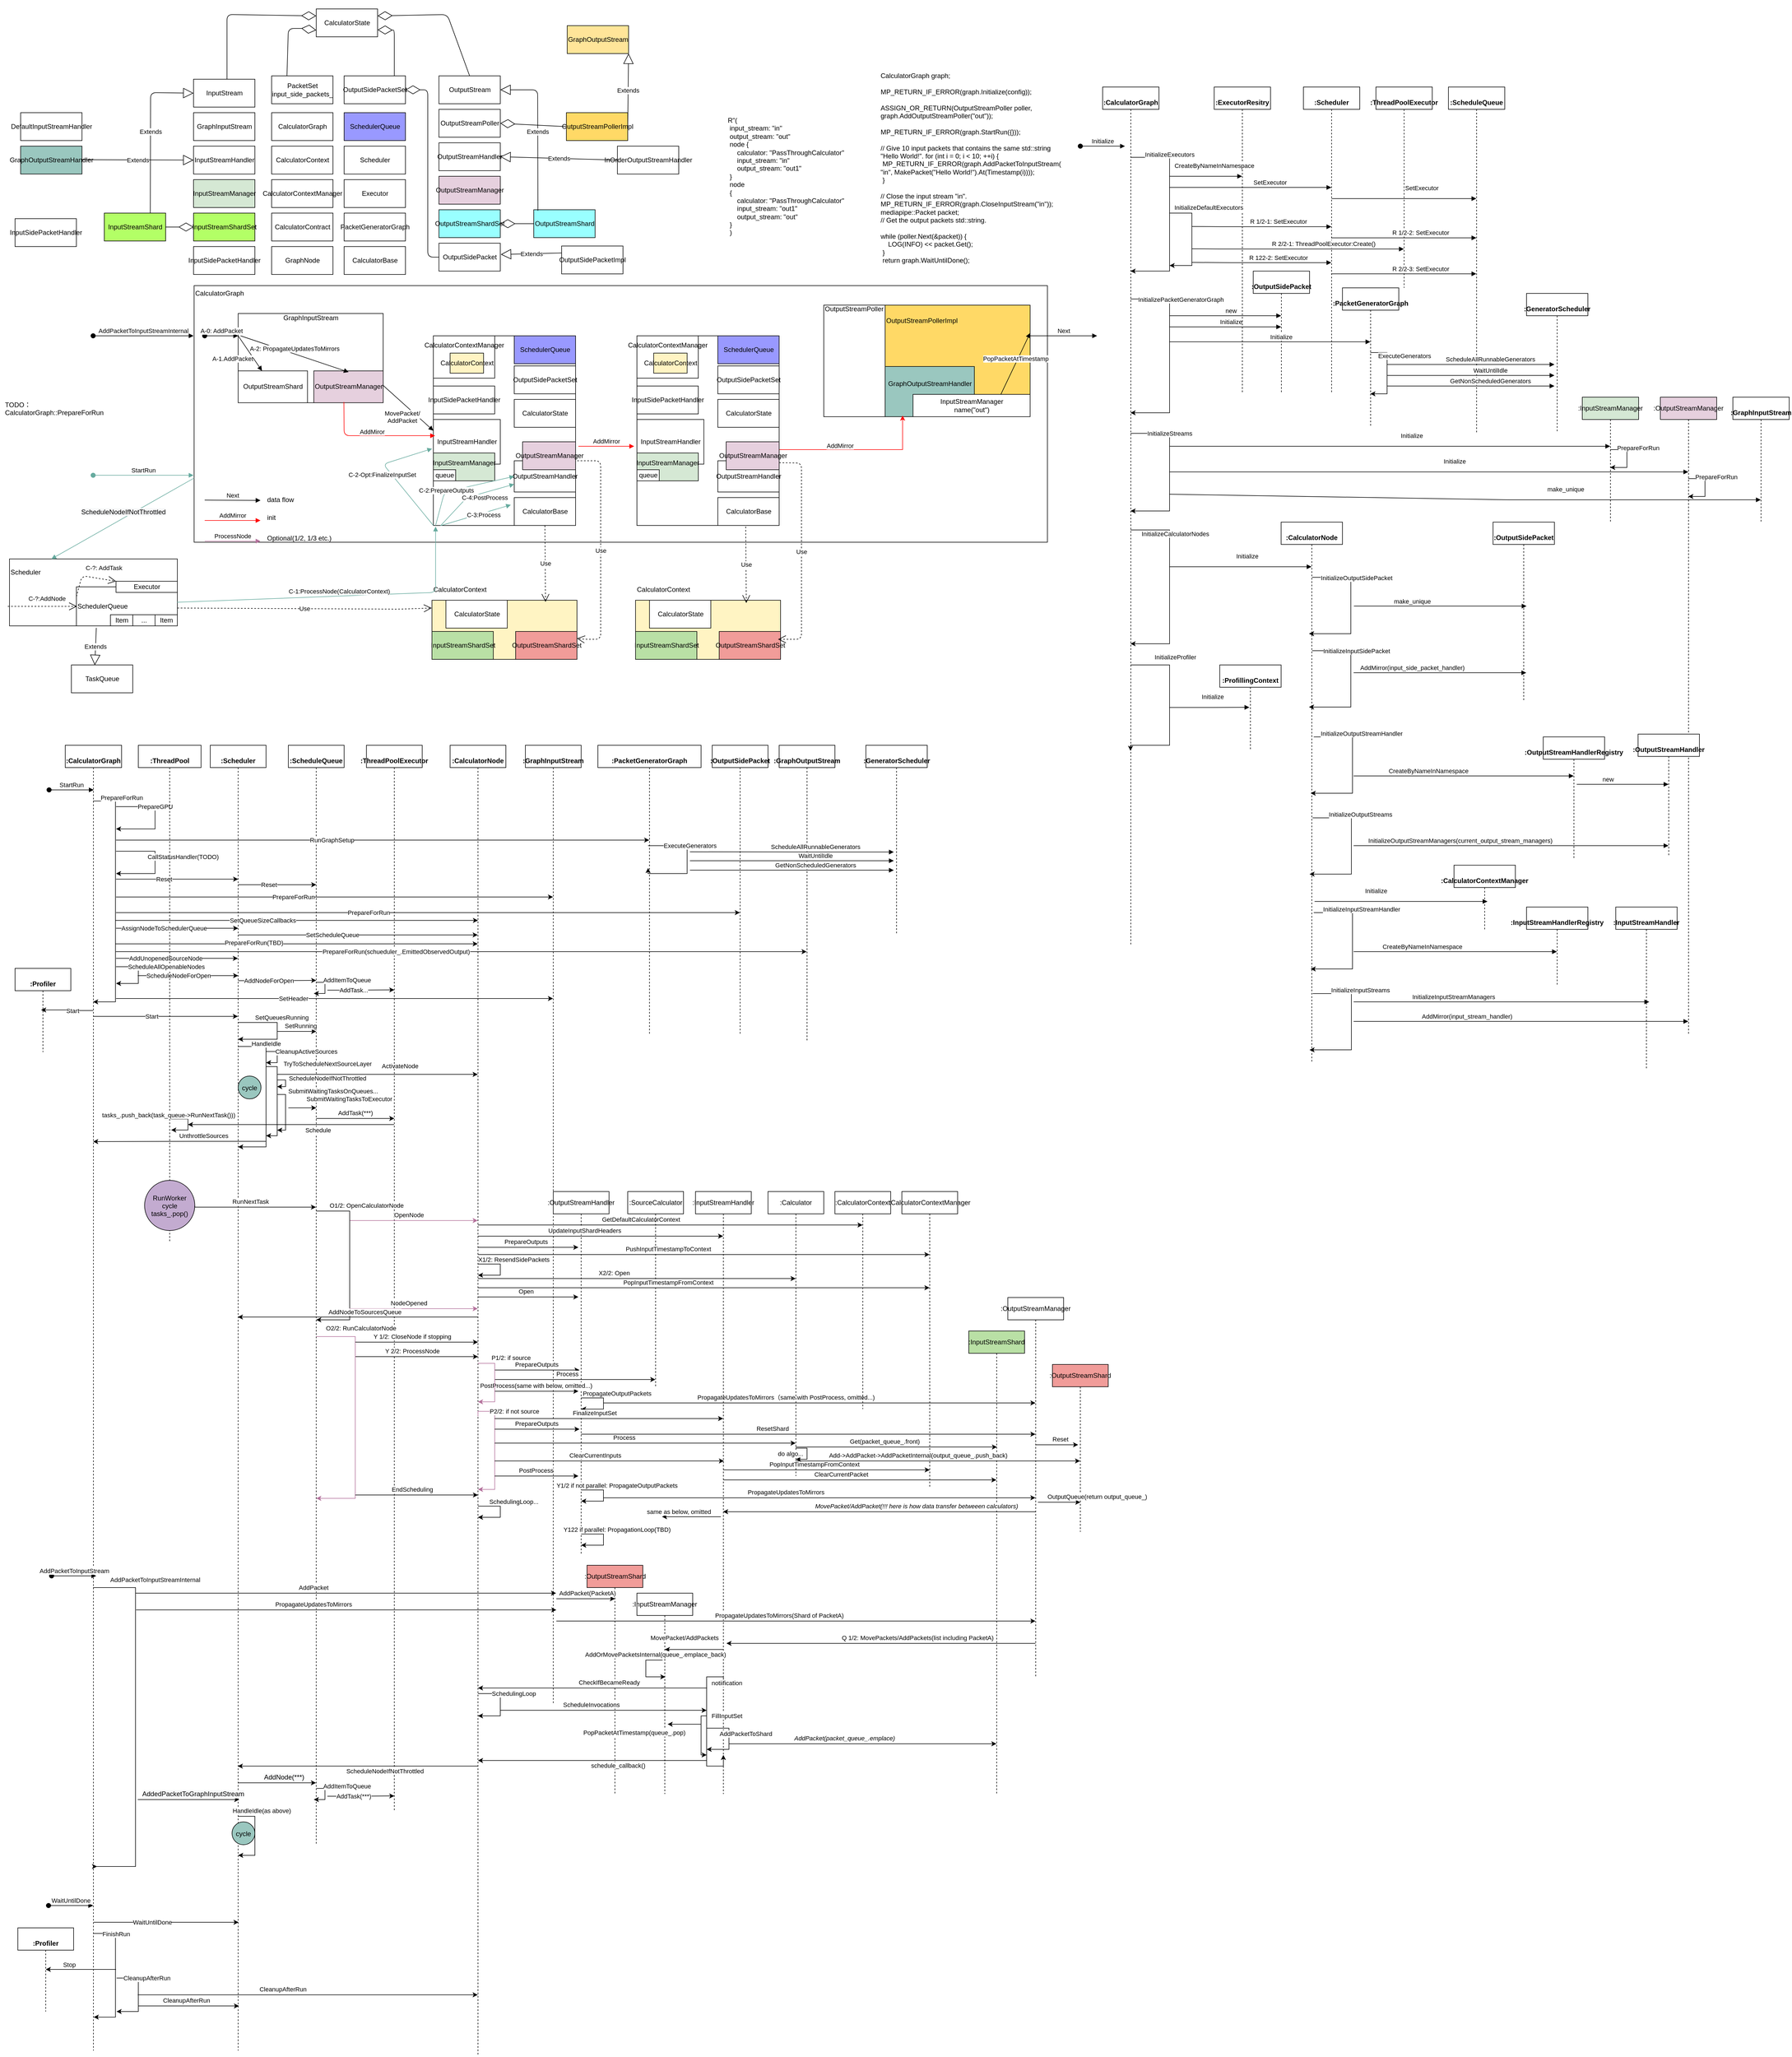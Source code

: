 <mxfile version="13.10.1" type="github">
  <diagram id="dAvzmWWmF4vz5P4AHdHi" name="Page-1">
    <mxGraphModel dx="2250" dy="1839" grid="1" gridSize="10" guides="1" tooltips="1" connect="1" arrows="1" fold="1" page="1" pageScale="1" pageWidth="827" pageHeight="1169" math="0" shadow="0">
      <root>
        <mxCell id="0" />
        <mxCell id="1" parent="0" />
        <mxCell id="XJ3LXA7MW8zPhXsOhgYq-1" value="CalculatorGraph&lt;br&gt;&lt;br&gt;&lt;br&gt;&lt;br&gt;&lt;br&gt;&lt;br&gt;&lt;br&gt;&lt;br&gt;&lt;br&gt;&lt;br&gt;&lt;br&gt;&lt;br&gt;&lt;br&gt;&lt;br&gt;&lt;br&gt;&lt;br&gt;&lt;br&gt;&lt;br&gt;&lt;br&gt;&lt;br&gt;&lt;br&gt;&lt;br&gt;&lt;br&gt;&lt;br&gt;&lt;br&gt;&lt;br&gt;&lt;br&gt;&lt;br&gt;&lt;br&gt;&lt;br&gt;&lt;br&gt;" style="html=1;align=left;" parent="1" vertex="1">
          <mxGeometry x="-109" y="296" width="1530" height="460" as="geometry" />
        </mxCell>
        <mxCell id="XJ3LXA7MW8zPhXsOhgYq-2" value="GraphInputStream" style="html=1;" parent="1" vertex="1">
          <mxGeometry x="-110" y="-14" width="110" height="50" as="geometry" />
        </mxCell>
        <mxCell id="XJ3LXA7MW8zPhXsOhgYq-3" value="InputStreamHandler" style="html=1;" parent="1" vertex="1">
          <mxGeometry x="-110" y="46" width="110" height="50" as="geometry" />
        </mxCell>
        <mxCell id="XJ3LXA7MW8zPhXsOhgYq-4" value="InputStreamManager" style="html=1;fillColor=#D5E8D4;" parent="1" vertex="1">
          <mxGeometry x="-110" y="106" width="110" height="50" as="geometry" />
        </mxCell>
        <mxCell id="XJ3LXA7MW8zPhXsOhgYq-5" value="GraphNode" style="html=1;" parent="1" vertex="1">
          <mxGeometry x="30" y="226" width="110" height="50" as="geometry" />
        </mxCell>
        <mxCell id="XJ3LXA7MW8zPhXsOhgYq-7" value="CalculatorContract" style="html=1;" parent="1" vertex="1">
          <mxGeometry x="30" y="166" width="110" height="50" as="geometry" />
        </mxCell>
        <mxCell id="XJ3LXA7MW8zPhXsOhgYq-8" value="CalculatorContext" style="html=1;" parent="1" vertex="1">
          <mxGeometry x="30" y="46" width="110" height="50" as="geometry" />
        </mxCell>
        <mxCell id="XJ3LXA7MW8zPhXsOhgYq-9" value="InputSidePacketHandler" style="html=1;" parent="1" vertex="1">
          <mxGeometry x="-110" y="226" width="110" height="50" as="geometry" />
        </mxCell>
        <mxCell id="XJ3LXA7MW8zPhXsOhgYq-10" value="OutputSidePacketSet" style="html=1;" parent="1" vertex="1">
          <mxGeometry x="160" y="-80" width="110" height="50" as="geometry" />
        </mxCell>
        <mxCell id="XJ3LXA7MW8zPhXsOhgYq-11" value="InputStreamShardSet" style="html=1;fillColor=#B3FF66;" parent="1" vertex="1">
          <mxGeometry x="-110" y="166" width="110" height="50" as="geometry" />
        </mxCell>
        <mxCell id="XJ3LXA7MW8zPhXsOhgYq-12" value="OutputStreamShardSet" style="html=1;fillColor=#99FFFF;" parent="1" vertex="1">
          <mxGeometry x="330" y="160" width="110" height="50" as="geometry" />
        </mxCell>
        <mxCell id="XJ3LXA7MW8zPhXsOhgYq-14" value="OutputStreamHandler" style="html=1;" parent="1" vertex="1">
          <mxGeometry x="330" y="40" width="110" height="50" as="geometry" />
        </mxCell>
        <mxCell id="XJ3LXA7MW8zPhXsOhgYq-15" value="OutputStreamManager" style="html=1;fillColor=#E6D0DE;" parent="1" vertex="1">
          <mxGeometry x="330" y="100" width="110" height="50" as="geometry" />
        </mxCell>
        <mxCell id="XJ3LXA7MW8zPhXsOhgYq-16" value="OutputStreamPoller" style="html=1;" parent="1" vertex="1">
          <mxGeometry x="330" y="-20" width="110" height="50" as="geometry" />
        </mxCell>
        <mxCell id="XJ3LXA7MW8zPhXsOhgYq-17" value="CalculatorGraph" style="html=1;" parent="1" vertex="1">
          <mxGeometry x="30" y="-14" width="110" height="50" as="geometry" />
        </mxCell>
        <mxCell id="XJ3LXA7MW8zPhXsOhgYq-18" value="SchedulerQueue" style="html=1;fillColor=#9999FF;" parent="1" vertex="1">
          <mxGeometry x="160" y="-14" width="110" height="50" as="geometry" />
        </mxCell>
        <mxCell id="XJ3LXA7MW8zPhXsOhgYq-19" value="Scheduler" style="html=1;" parent="1" vertex="1">
          <mxGeometry x="160" y="46" width="110" height="50" as="geometry" />
        </mxCell>
        <mxCell id="XJ3LXA7MW8zPhXsOhgYq-21" value="Executor" style="html=1;" parent="1" vertex="1">
          <mxGeometry x="160" y="106" width="110" height="50" as="geometry" />
        </mxCell>
        <mxCell id="XJ3LXA7MW8zPhXsOhgYq-22" value="&lt;div&gt;&lt;span&gt;Scheduler&lt;/span&gt;&lt;/div&gt;&lt;br&gt;&lt;br&gt;&lt;br&gt;&lt;br&gt;&lt;br&gt;" style="html=1;align=left;" parent="1" vertex="1">
          <mxGeometry x="-440" y="786" width="301" height="120" as="geometry" />
        </mxCell>
        <mxCell id="XJ3LXA7MW8zPhXsOhgYq-23" value="SchedulerQueue" style="html=1;align=left;" parent="1" vertex="1">
          <mxGeometry x="-320" y="836" width="181" height="70" as="geometry" />
        </mxCell>
        <mxCell id="XJ3LXA7MW8zPhXsOhgYq-20" value="Executor" style="html=1;" parent="1" vertex="1">
          <mxGeometry x="-249" y="826" width="110" height="20" as="geometry" />
        </mxCell>
        <mxCell id="XJ3LXA7MW8zPhXsOhgYq-25" value="PacketGeneratorGraph" style="html=1;" parent="1" vertex="1">
          <mxGeometry x="160" y="166" width="110" height="50" as="geometry" />
        </mxCell>
        <mxCell id="XJ3LXA7MW8zPhXsOhgYq-30" value="OutputStream" style="html=1;" parent="1" vertex="1">
          <mxGeometry x="330" y="-80" width="110" height="50" as="geometry" />
        </mxCell>
        <mxCell id="XJ3LXA7MW8zPhXsOhgYq-35" value="" style="group" parent="1" vertex="1" connectable="0">
          <mxGeometry x="-90" y="346" width="320" height="160" as="geometry" />
        </mxCell>
        <mxCell id="XJ3LXA7MW8zPhXsOhgYq-32" value="" style="group" parent="XJ3LXA7MW8zPhXsOhgYq-35" vertex="1" connectable="0">
          <mxGeometry x="60" width="260" height="160" as="geometry" />
        </mxCell>
        <mxCell id="XJ3LXA7MW8zPhXsOhgYq-27" value="&lt;div style=&quot;text-align: left&quot;&gt;&lt;span&gt;GraphInputStream&lt;/span&gt;&lt;/div&gt;&lt;div style=&quot;text-align: left&quot;&gt;&lt;br&gt;&lt;/div&gt;&lt;br&gt;&lt;br&gt;&lt;br&gt;&lt;br&gt;&lt;br&gt;&lt;br&gt;&lt;br&gt;&lt;br&gt;&lt;div style=&quot;text-align: left&quot;&gt;&lt;br&gt;&lt;/div&gt;" style="html=1;" parent="XJ3LXA7MW8zPhXsOhgYq-32" vertex="1">
          <mxGeometry width="260" height="160" as="geometry" />
        </mxCell>
        <mxCell id="XJ3LXA7MW8zPhXsOhgYq-29" value="OutputStreamShard" style="html=1;" parent="XJ3LXA7MW8zPhXsOhgYq-32" vertex="1">
          <mxGeometry y="102.857" width="124.348" height="57.143" as="geometry" />
        </mxCell>
        <mxCell id="XJ3LXA7MW8zPhXsOhgYq-31" value="OutputStreamManager" style="html=1;fillColor=#E6D0DE;" parent="XJ3LXA7MW8zPhXsOhgYq-32" vertex="1">
          <mxGeometry x="135.652" y="102.857" width="124.348" height="57.143" as="geometry" />
        </mxCell>
        <mxCell id="_TtrgF-6V0Fd3hpmhVeo-12" value="A-2: PropagateUpdatesToMirrors" style="html=1;verticalAlign=bottom;endArrow=block;" parent="XJ3LXA7MW8zPhXsOhgYq-32" edge="1">
          <mxGeometry width="80" relative="1" as="geometry">
            <mxPoint x="4.35" y="40" as="sourcePoint" />
            <mxPoint x="198" y="105" as="targetPoint" />
          </mxGeometry>
        </mxCell>
        <mxCell id="_TtrgF-6V0Fd3hpmhVeo-15" value="A-1.AddPacket" style="html=1;verticalAlign=bottom;endArrow=block;exitX=0;exitY=0.25;exitDx=0;exitDy=0;" parent="XJ3LXA7MW8zPhXsOhgYq-32" source="XJ3LXA7MW8zPhXsOhgYq-27" target="XJ3LXA7MW8zPhXsOhgYq-29" edge="1">
          <mxGeometry x="-0.06" y="-36" width="80" relative="1" as="geometry">
            <mxPoint x="14.35" y="50" as="sourcePoint" />
            <mxPoint x="208" y="115" as="targetPoint" />
            <mxPoint as="offset" />
          </mxGeometry>
        </mxCell>
        <mxCell id="XJ3LXA7MW8zPhXsOhgYq-34" value="A-0: AddPacket" style="html=1;verticalAlign=bottom;startArrow=oval;startFill=1;endArrow=block;startSize=8;" parent="XJ3LXA7MW8zPhXsOhgYq-35" edge="1">
          <mxGeometry width="60" relative="1" as="geometry">
            <mxPoint y="40" as="sourcePoint" />
            <mxPoint x="60" y="40" as="targetPoint" />
          </mxGeometry>
        </mxCell>
        <mxCell id="XJ3LXA7MW8zPhXsOhgYq-36" value="AddPacketToInputStreamInternal" style="html=1;verticalAlign=bottom;startArrow=oval;startFill=1;endArrow=block;startSize=8;" parent="1" edge="1">
          <mxGeometry width="60" relative="1" as="geometry">
            <mxPoint x="-290" y="386" as="sourcePoint" />
            <mxPoint x="-110" y="386" as="targetPoint" />
          </mxGeometry>
        </mxCell>
        <mxCell id="XJ3LXA7MW8zPhXsOhgYq-42" value="GraphOutputStreamHandler" style="html=1;fillColor=#9AC7BF;" parent="1" vertex="1">
          <mxGeometry x="-420" y="46" width="110" height="50" as="geometry" />
        </mxCell>
        <mxCell id="XJ3LXA7MW8zPhXsOhgYq-44" value="Extends" style="endArrow=block;endSize=16;endFill=0;html=1;entryX=0;entryY=0.5;entryDx=0;entryDy=0;" parent="1" target="XJ3LXA7MW8zPhXsOhgYq-3" edge="1">
          <mxGeometry width="160" relative="1" as="geometry">
            <mxPoint x="-310" y="70.29" as="sourcePoint" />
            <mxPoint x="-150" y="70.29" as="targetPoint" />
          </mxGeometry>
        </mxCell>
        <mxCell id="XJ3LXA7MW8zPhXsOhgYq-48" value="GraphOutputStream" style="html=1;fillColor=#FFE599;" parent="1" vertex="1">
          <mxGeometry x="560" y="-170" width="110" height="50" as="geometry" />
        </mxCell>
        <mxCell id="XJ3LXA7MW8zPhXsOhgYq-50" value="OutputStreamPollerImpl" style="html=1;fillColor=#FFD966;" parent="1" vertex="1">
          <mxGeometry x="558.5" y="-14" width="110" height="50" as="geometry" />
        </mxCell>
        <mxCell id="XJ3LXA7MW8zPhXsOhgYq-51" value="Extends" style="endArrow=block;endSize=16;endFill=0;html=1;exitX=1;exitY=0.5;exitDx=0;exitDy=0;entryX=1;entryY=1;entryDx=0;entryDy=0;" parent="1" source="XJ3LXA7MW8zPhXsOhgYq-50" target="XJ3LXA7MW8zPhXsOhgYq-48" edge="1">
          <mxGeometry width="160" relative="1" as="geometry">
            <mxPoint x="600" y="176" as="sourcePoint" />
            <mxPoint x="760" y="176" as="targetPoint" />
          </mxGeometry>
        </mxCell>
        <mxCell id="XJ3LXA7MW8zPhXsOhgYq-47" value="" style="group;fillColor=#FFE599;container=0;" parent="1" vertex="1" connectable="0">
          <mxGeometry x="1130" y="396.81" width="260" height="134.19" as="geometry" />
        </mxCell>
        <mxCell id="XJ3LXA7MW8zPhXsOhgYq-54" value="" style="group" parent="1" vertex="1" connectable="0">
          <mxGeometry x="1020" y="331" width="370" height="200.01" as="geometry" />
        </mxCell>
        <mxCell id="XJ3LXA7MW8zPhXsOhgYq-52" value="&lt;div style=&quot;text-align: justify&quot;&gt;&lt;span&gt;OutputStreamPoller&lt;/span&gt;&lt;/div&gt;&lt;div style=&quot;text-align: justify&quot;&gt;&lt;span&gt;&lt;br&gt;&lt;/span&gt;&lt;/div&gt;&lt;div style=&quot;text-align: justify&quot;&gt;&lt;span&gt;&lt;br&gt;&lt;/span&gt;&lt;/div&gt;&lt;div style=&quot;text-align: justify&quot;&gt;&lt;span&gt;&lt;br&gt;&lt;/span&gt;&lt;/div&gt;&lt;div style=&quot;text-align: justify&quot;&gt;&lt;span&gt;&lt;br&gt;&lt;/span&gt;&lt;/div&gt;&lt;div style=&quot;text-align: justify&quot;&gt;&lt;span&gt;&lt;br&gt;&lt;/span&gt;&lt;/div&gt;&lt;div style=&quot;text-align: justify&quot;&gt;&lt;span&gt;&lt;br&gt;&lt;/span&gt;&lt;/div&gt;&lt;div style=&quot;text-align: justify&quot;&gt;&lt;span&gt;&lt;br&gt;&lt;/span&gt;&lt;/div&gt;&lt;div style=&quot;text-align: justify&quot;&gt;&lt;span&gt;&lt;br&gt;&lt;/span&gt;&lt;/div&gt;&lt;div style=&quot;text-align: justify&quot;&gt;&lt;span&gt;&lt;br&gt;&lt;/span&gt;&lt;/div&gt;&lt;div style=&quot;text-align: justify&quot;&gt;&lt;span&gt;&lt;br&gt;&lt;/span&gt;&lt;/div&gt;&lt;div style=&quot;text-align: justify&quot;&gt;&lt;span&gt;&lt;br&gt;&lt;/span&gt;&lt;/div&gt;&lt;div style=&quot;text-align: justify&quot;&gt;&lt;span&gt;&lt;br&gt;&lt;/span&gt;&lt;/div&gt;&lt;div style=&quot;text-align: justify&quot;&gt;&lt;span&gt;&lt;br&gt;&lt;/span&gt;&lt;/div&gt;" style="html=1;align=left;" parent="XJ3LXA7MW8zPhXsOhgYq-54" vertex="1">
          <mxGeometry width="370" height="200" as="geometry" />
        </mxCell>
        <mxCell id="XJ3LXA7MW8zPhXsOhgYq-37" value="OutputStreamPollerImpl&lt;br&gt;&lt;br&gt;&lt;br&gt;&lt;br&gt;&lt;br&gt;&lt;br&gt;&lt;br&gt;&lt;br&gt;&lt;br&gt;&lt;br&gt;&lt;br&gt;" style="html=1;fillColor=#FFD966;align=left;" parent="XJ3LXA7MW8zPhXsOhgYq-54" vertex="1">
          <mxGeometry x="110" width="260" height="200" as="geometry" />
        </mxCell>
        <mxCell id="XJ3LXA7MW8zPhXsOhgYq-45" value="GraphOutputStreamHandler&lt;br&gt;&lt;br&gt;&lt;br&gt;" style="html=1;fillColor=#9AC7BF;" parent="XJ3LXA7MW8zPhXsOhgYq-54" vertex="1">
          <mxGeometry x="110" y="110" width="160" height="90" as="geometry" />
        </mxCell>
        <mxCell id="_TtrgF-6V0Fd3hpmhVeo-1" value="PopPacketAtTimestamp" style="html=1;verticalAlign=bottom;endArrow=block;exitX=0.75;exitY=0;exitDx=0;exitDy=0;entryX=1;entryY=0.25;entryDx=0;entryDy=0;" parent="XJ3LXA7MW8zPhXsOhgYq-54" source="XJ3LXA7MW8zPhXsOhgYq-41" target="XJ3LXA7MW8zPhXsOhgYq-52" edge="1">
          <mxGeometry width="80" relative="1" as="geometry">
            <mxPoint x="450" y="145" as="sourcePoint" />
            <mxPoint x="570" y="145" as="targetPoint" />
          </mxGeometry>
        </mxCell>
        <mxCell id="XJ3LXA7MW8zPhXsOhgYq-41" value="InputStreamManager&lt;br&gt;name(&quot;out&quot;)" style="html=1;" parent="XJ3LXA7MW8zPhXsOhgYq-54" vertex="1">
          <mxGeometry x="160" y="160" width="210" height="40.01" as="geometry" />
        </mxCell>
        <mxCell id="XJ3LXA7MW8zPhXsOhgYq-55" value="Next" style="html=1;verticalAlign=bottom;endArrow=block;" parent="1" edge="1">
          <mxGeometry width="80" relative="1" as="geometry">
            <mxPoint x="1390" y="386" as="sourcePoint" />
            <mxPoint x="1510" y="386" as="targetPoint" />
          </mxGeometry>
        </mxCell>
        <mxCell id="XJ3LXA7MW8zPhXsOhgYq-59" style="edgeStyle=orthogonalEdgeStyle;rounded=0;orthogonalLoop=1;jettySize=auto;html=1;exitX=1;exitY=0.5;exitDx=0;exitDy=0;entryX=0.382;entryY=0.99;entryDx=0;entryDy=0;entryPerimeter=0;strokeColor=#FF0000;" parent="1" target="XJ3LXA7MW8zPhXsOhgYq-52" edge="1">
          <mxGeometry relative="1" as="geometry">
            <Array as="points">
              <mxPoint x="940" y="590" />
              <mxPoint x="1161" y="590" />
            </Array>
            <mxPoint x="940" y="561" as="sourcePoint" />
          </mxGeometry>
        </mxCell>
        <mxCell id="XJ3LXA7MW8zPhXsOhgYq-60" value="AddMirror" style="edgeLabel;html=1;align=center;verticalAlign=middle;resizable=0;points=[];" parent="XJ3LXA7MW8zPhXsOhgYq-59" vertex="1" connectable="0">
          <mxGeometry x="-0.117" y="7" relative="1" as="geometry">
            <mxPoint as="offset" />
          </mxGeometry>
        </mxCell>
        <mxCell id="_TtrgF-6V0Fd3hpmhVeo-2" value="R&quot;(&lt;br&gt;&amp;nbsp;input_stream: &quot;in&quot; &lt;br&gt;&amp;nbsp;output_stream: &quot;out&quot; &lt;br&gt;&amp;nbsp;node { &lt;br&gt;&amp;nbsp; &amp;nbsp; &amp;nbsp;calculator: &quot;PassThroughCalculator&quot; &lt;br&gt;&amp;nbsp; &amp;nbsp; &amp;nbsp;input_stream: &quot;in&quot; &lt;br&gt;&amp;nbsp; &amp;nbsp; &amp;nbsp;output_stream: &quot;out1&quot; &lt;br&gt;&amp;nbsp;}&lt;br&gt;&amp;nbsp;node&lt;br&gt;&amp;nbsp;{ &lt;br&gt;&amp;nbsp; &amp;nbsp; &amp;nbsp;calculator: &quot;PassThroughCalculator&quot; &lt;br&gt;&amp;nbsp; &amp;nbsp; &amp;nbsp;input_stream: &quot;out1&quot; &lt;br&gt;&amp;nbsp; &amp;nbsp; &amp;nbsp;output_stream: &quot;out&quot;&lt;br&gt;&amp;nbsp;} &lt;br&gt;&amp;nbsp;)&lt;br&gt;" style="text;whiteSpace=wrap;html=1;shadow=0;" parent="1" vertex="1">
          <mxGeometry x="845.5" y="-14" width="249" height="230" as="geometry" />
        </mxCell>
        <mxCell id="_TtrgF-6V0Fd3hpmhVeo-3" value="CalculatorContext&lt;br&gt;&lt;br&gt;&lt;br&gt;&lt;br&gt;&lt;br&gt;&lt;br&gt;&lt;br&gt;&lt;br&gt;&lt;br&gt;&lt;br&gt;&lt;br&gt;" style="html=1;align=left;fillColor=#FFF4C3;" parent="1" vertex="1">
          <mxGeometry x="317.5" y="860" width="260" height="106" as="geometry" />
        </mxCell>
        <mxCell id="_TtrgF-6V0Fd3hpmhVeo-4" value="InputStreamShard" style="html=1;fillColor=#B3FF66;" parent="1" vertex="1">
          <mxGeometry x="-270" y="166" width="110" height="50" as="geometry" />
        </mxCell>
        <mxCell id="_TtrgF-6V0Fd3hpmhVeo-5" value="OutputStreamShard" style="html=1;fillColor=#99FFFF;" parent="1" vertex="1">
          <mxGeometry x="500" y="160" width="110" height="50" as="geometry" />
        </mxCell>
        <mxCell id="_TtrgF-6V0Fd3hpmhVeo-6" value="" style="endArrow=diamondThin;endFill=0;endSize=24;html=1;entryX=0;entryY=0.5;entryDx=0;entryDy=0;exitX=1;exitY=0.5;exitDx=0;exitDy=0;" parent="1" source="_TtrgF-6V0Fd3hpmhVeo-4" target="XJ3LXA7MW8zPhXsOhgYq-11" edge="1">
          <mxGeometry width="160" relative="1" as="geometry">
            <mxPoint x="-180" y="191" as="sourcePoint" />
            <mxPoint x="-140" y="190.5" as="targetPoint" />
          </mxGeometry>
        </mxCell>
        <mxCell id="_TtrgF-6V0Fd3hpmhVeo-7" value="" style="endArrow=diamondThin;endFill=0;endSize=24;html=1;entryX=1;entryY=0.5;entryDx=0;entryDy=0;exitX=0;exitY=0.5;exitDx=0;exitDy=0;" parent="1" source="_TtrgF-6V0Fd3hpmhVeo-5" target="XJ3LXA7MW8zPhXsOhgYq-12" edge="1">
          <mxGeometry width="160" relative="1" as="geometry">
            <mxPoint x="434" y="226" as="sourcePoint" />
            <mxPoint x="504" y="226" as="targetPoint" />
          </mxGeometry>
        </mxCell>
        <mxCell id="_TtrgF-6V0Fd3hpmhVeo-8" value="InputStream" style="html=1;" parent="1" vertex="1">
          <mxGeometry x="-110" y="-74" width="110" height="50" as="geometry" />
        </mxCell>
        <mxCell id="_TtrgF-6V0Fd3hpmhVeo-9" value="InputStreamShardSet" style="html=1;fillColor=#B9E0A5;" parent="1" vertex="1">
          <mxGeometry x="317.5" y="916" width="110" height="50" as="geometry" />
        </mxCell>
        <mxCell id="_TtrgF-6V0Fd3hpmhVeo-10" value="OutputStreamShardSet" style="html=1;fillColor=#F19C99;" parent="1" vertex="1">
          <mxGeometry x="467.5" y="916" width="110" height="50" as="geometry" />
        </mxCell>
        <mxCell id="_TtrgF-6V0Fd3hpmhVeo-11" value="CalculatorContextManager" style="html=1;" parent="1" vertex="1">
          <mxGeometry x="30" y="106" width="110" height="50" as="geometry" />
        </mxCell>
        <mxCell id="_TtrgF-6V0Fd3hpmhVeo-18" value="InputSidePacketHandler" style="html=1;" parent="1" vertex="1">
          <mxGeometry x="-430" y="176" width="110" height="50" as="geometry" />
        </mxCell>
        <mxCell id="_TtrgF-6V0Fd3hpmhVeo-23" value="GraphNode&lt;br&gt;&lt;br&gt;&lt;br&gt;&lt;br&gt;&lt;br&gt;&lt;br&gt;&lt;br&gt;&lt;br&gt;&lt;br&gt;&lt;br&gt;&lt;br&gt;&lt;br&gt;&lt;br&gt;&lt;br&gt;&lt;br&gt;&lt;br&gt;&lt;br&gt;&lt;br&gt;&lt;br&gt;&lt;br&gt;" style="html=1;align=left;" parent="1" vertex="1">
          <mxGeometry x="320" y="386" width="255" height="340" as="geometry" />
        </mxCell>
        <mxCell id="_TtrgF-6V0Fd3hpmhVeo-25" value="OutputSidePacketSet" style="html=1;" parent="1" vertex="1">
          <mxGeometry x="465" y="440" width="110" height="50" as="geometry" />
        </mxCell>
        <mxCell id="_TtrgF-6V0Fd3hpmhVeo-26" value="&lt;br&gt;CalculatorContextManager&lt;br&gt;&lt;br&gt;&lt;br&gt;&lt;br&gt;&lt;br&gt;" style="html=1;" parent="1" vertex="1">
          <mxGeometry x="320" y="386" width="110" height="76" as="geometry" />
        </mxCell>
        <mxCell id="_TtrgF-6V0Fd3hpmhVeo-27" value="InputSidePacketHandler" style="html=1;" parent="1" vertex="1">
          <mxGeometry x="320" y="476" width="110" height="50" as="geometry" />
        </mxCell>
        <mxCell id="_TtrgF-6V0Fd3hpmhVeo-28" value="InputStreamHandler&lt;br&gt;" style="html=1;" parent="1" vertex="1">
          <mxGeometry x="320" y="536" width="120" height="80" as="geometry" />
        </mxCell>
        <mxCell id="_TtrgF-6V0Fd3hpmhVeo-29" value="OutputStreamHandler" style="html=1;" parent="1" vertex="1">
          <mxGeometry x="465" y="610" width="110" height="56" as="geometry" />
        </mxCell>
        <mxCell id="_TtrgF-6V0Fd3hpmhVeo-30" value="SchedulerQueue" style="html=1;fillColor=#9999FF;" parent="1" vertex="1">
          <mxGeometry x="465" y="386" width="110" height="50" as="geometry" />
        </mxCell>
        <mxCell id="_TtrgF-6V0Fd3hpmhVeo-31" value="InputStreamManager&lt;br&gt;&lt;br&gt;" style="html=1;fillColor=#D5E8D4;" parent="1" vertex="1">
          <mxGeometry x="320" y="596" width="110" height="50" as="geometry" />
        </mxCell>
        <mxCell id="_TtrgF-6V0Fd3hpmhVeo-34" value="AddMirror" style="html=1;verticalAlign=bottom;endArrow=block;strokeColor=#FF0000;" parent="1" edge="1">
          <mxGeometry width="80" relative="1" as="geometry">
            <mxPoint x="580" y="584" as="sourcePoint" />
            <mxPoint x="680" y="584" as="targetPoint" />
          </mxGeometry>
        </mxCell>
        <mxCell id="_TtrgF-6V0Fd3hpmhVeo-35" value="MovePacket/&lt;br&gt;AddPacket" style="html=1;verticalAlign=bottom;endArrow=block;exitX=0.996;exitY=0.8;exitDx=0;exitDy=0;exitPerimeter=0;entryX=0;entryY=0.25;entryDx=0;entryDy=0;" parent="1" source="XJ3LXA7MW8zPhXsOhgYq-27" target="_TtrgF-6V0Fd3hpmhVeo-28" edge="1">
          <mxGeometry x="0.214" y="-31" width="80" relative="1" as="geometry">
            <mxPoint x="140" y="575.5" as="sourcePoint" />
            <mxPoint x="260" y="575.5" as="targetPoint" />
            <mxPoint as="offset" />
          </mxGeometry>
        </mxCell>
        <mxCell id="_TtrgF-6V0Fd3hpmhVeo-36" value="AddMirror" style="html=1;verticalAlign=bottom;endArrow=block;strokeColor=#FF0000;" parent="1" edge="1">
          <mxGeometry width="80" relative="1" as="geometry">
            <mxPoint x="-90" y="717" as="sourcePoint" />
            <mxPoint x="10" y="717" as="targetPoint" />
          </mxGeometry>
        </mxCell>
        <mxCell id="_TtrgF-6V0Fd3hpmhVeo-37" value="Next" style="html=1;verticalAlign=bottom;endArrow=block;" parent="1" edge="1">
          <mxGeometry width="80" relative="1" as="geometry">
            <mxPoint x="-90" y="680.5" as="sourcePoint" />
            <mxPoint x="10" y="681" as="targetPoint" />
          </mxGeometry>
        </mxCell>
        <mxCell id="_TtrgF-6V0Fd3hpmhVeo-38" value="data flow" style="text;whiteSpace=wrap;html=1;" parent="1" vertex="1">
          <mxGeometry x="20" y="666" width="60" height="30" as="geometry" />
        </mxCell>
        <mxCell id="_TtrgF-6V0Fd3hpmhVeo-39" value="init" style="text;whiteSpace=wrap;html=1;" parent="1" vertex="1">
          <mxGeometry x="20" y="698" width="73" height="30" as="geometry" />
        </mxCell>
        <mxCell id="_TtrgF-6V0Fd3hpmhVeo-45" value="AddMiror" style="html=1;verticalAlign=bottom;endArrow=block;exitX=0.434;exitY=0.977;exitDx=0;exitDy=0;exitPerimeter=0;entryX=0.025;entryY=0.363;entryDx=0;entryDy=0;fillColor=#FF0000;strokeColor=#FF0000;entryPerimeter=0;" parent="1" source="XJ3LXA7MW8zPhXsOhgYq-31" target="_TtrgF-6V0Fd3hpmhVeo-28" edge="1">
          <mxGeometry x="-0.013" y="-2" width="80" relative="1" as="geometry">
            <mxPoint x="160.0" y="535" as="sourcePoint" />
            <mxPoint x="246.04" y="617" as="targetPoint" />
            <mxPoint as="offset" />
            <Array as="points">
              <mxPoint x="160" y="565" />
            </Array>
          </mxGeometry>
        </mxCell>
        <mxCell id="_TtrgF-6V0Fd3hpmhVeo-48" value="DefaultInputStreamHandler" style="html=1;" parent="1" vertex="1">
          <mxGeometry x="-420" y="-14" width="110" height="50" as="geometry" />
        </mxCell>
        <mxCell id="_TtrgF-6V0Fd3hpmhVeo-49" value="InOrderOutputStreamHandler" style="html=1;" parent="1" vertex="1">
          <mxGeometry x="650" y="46" width="110" height="50" as="geometry" />
        </mxCell>
        <mxCell id="_TtrgF-6V0Fd3hpmhVeo-50" value="" style="endArrow=diamondThin;endFill=0;endSize=24;html=1;strokeColor=#000000;fillColor=#FF0000;entryX=1;entryY=0.5;entryDx=0;entryDy=0;exitX=0;exitY=0.5;exitDx=0;exitDy=0;" parent="1" source="XJ3LXA7MW8zPhXsOhgYq-50" target="XJ3LXA7MW8zPhXsOhgYq-16" edge="1">
          <mxGeometry width="160" relative="1" as="geometry">
            <mxPoint x="510" y="136" as="sourcePoint" />
            <mxPoint x="670" y="136" as="targetPoint" />
          </mxGeometry>
        </mxCell>
        <mxCell id="_TtrgF-6V0Fd3hpmhVeo-51" value="Extends" style="endArrow=block;endSize=16;endFill=0;html=1;strokeColor=#000000;fillColor=#FF0000;entryX=1;entryY=0.5;entryDx=0;entryDy=0;exitX=0;exitY=0.5;exitDx=0;exitDy=0;" parent="1" source="_TtrgF-6V0Fd3hpmhVeo-49" target="XJ3LXA7MW8zPhXsOhgYq-14" edge="1">
          <mxGeometry width="160" relative="1" as="geometry">
            <mxPoint x="510" y="136" as="sourcePoint" />
            <mxPoint x="670" y="136" as="targetPoint" />
          </mxGeometry>
        </mxCell>
        <mxCell id="_TtrgF-6V0Fd3hpmhVeo-52" value="C-1:ProcessNode(CalculatorContext)" style="html=1;verticalAlign=bottom;endArrow=block;strokeColor=#67AB9F;exitX=0.996;exitY=0.395;exitDx=0;exitDy=0;exitPerimeter=0;" parent="1" source="XJ3LXA7MW8zPhXsOhgYq-23" edge="1">
          <mxGeometry width="80" relative="1" as="geometry">
            <mxPoint x="-140" y="846" as="sourcePoint" />
            <mxPoint x="324" y="728" as="targetPoint" />
            <Array as="points">
              <mxPoint x="324" y="846" />
            </Array>
          </mxGeometry>
        </mxCell>
        <mxCell id="_TtrgF-6V0Fd3hpmhVeo-54" value="CalculatorBase" style="html=1;" parent="1" vertex="1">
          <mxGeometry x="160" y="226" width="110" height="50" as="geometry" />
        </mxCell>
        <mxCell id="_TtrgF-6V0Fd3hpmhVeo-55" value="CalculatorBase" style="html=1;" parent="1" vertex="1">
          <mxGeometry x="465" y="676" width="110" height="50" as="geometry" />
        </mxCell>
        <mxCell id="_TtrgF-6V0Fd3hpmhVeo-57" value="ProcessNode" style="html=1;verticalAlign=bottom;endArrow=block;strokeColor=#B5739D;" parent="1" edge="1">
          <mxGeometry width="80" relative="1" as="geometry">
            <mxPoint x="-90" y="754" as="sourcePoint" />
            <mxPoint x="10" y="754" as="targetPoint" />
          </mxGeometry>
        </mxCell>
        <mxCell id="_TtrgF-6V0Fd3hpmhVeo-58" value="Optional(1/2, 1/3 etc.)" style="text;whiteSpace=wrap;html=1;" parent="1" vertex="1">
          <mxGeometry x="20" y="735" width="120" height="30" as="geometry" />
        </mxCell>
        <mxCell id="_TtrgF-6V0Fd3hpmhVeo-59" value="C-2:PrepareOutputs" style="html=1;verticalAlign=bottom;endArrow=block;entryX=0;entryY=0.5;entryDx=0;entryDy=0;strokeColor=#67AB9F;" parent="1" target="_TtrgF-6V0Fd3hpmhVeo-29" edge="1">
          <mxGeometry x="-0.326" y="-7" width="80" relative="1" as="geometry">
            <mxPoint x="324" y="726" as="sourcePoint" />
            <mxPoint x="390" y="696" as="targetPoint" />
            <Array as="points">
              <mxPoint x="340" y="666" />
            </Array>
            <mxPoint as="offset" />
          </mxGeometry>
        </mxCell>
        <mxCell id="_TtrgF-6V0Fd3hpmhVeo-60" value="C-3:Process" style="html=1;verticalAlign=bottom;endArrow=block;entryX=-0.055;entryY=0.26;entryDx=0;entryDy=0;strokeColor=#67AB9F;entryPerimeter=0;" parent="1" target="_TtrgF-6V0Fd3hpmhVeo-55" edge="1">
          <mxGeometry x="0.162" y="-12" width="80" relative="1" as="geometry">
            <mxPoint x="334" y="726" as="sourcePoint" />
            <mxPoint x="475" y="651" as="targetPoint" />
            <Array as="points" />
            <mxPoint as="offset" />
          </mxGeometry>
        </mxCell>
        <mxCell id="_TtrgF-6V0Fd3hpmhVeo-61" value="C-4:PostProcess" style="html=1;verticalAlign=bottom;endArrow=block;entryX=0;entryY=0.75;entryDx=0;entryDy=0;strokeColor=#67AB9F;exitX=0.051;exitY=1.001;exitDx=0;exitDy=0;exitPerimeter=0;" parent="1" source="_TtrgF-6V0Fd3hpmhVeo-23" target="_TtrgF-6V0Fd3hpmhVeo-29" edge="1">
          <mxGeometry x="0.232" y="-17" width="80" relative="1" as="geometry">
            <mxPoint x="344" y="736" as="sourcePoint" />
            <mxPoint x="468.95" y="699" as="targetPoint" />
            <Array as="points">
              <mxPoint x="380" y="676" />
            </Array>
            <mxPoint as="offset" />
          </mxGeometry>
        </mxCell>
        <mxCell id="_TtrgF-6V0Fd3hpmhVeo-62" value="Use" style="endArrow=open;endSize=12;dashed=1;html=1;strokeColor=#000000;fillColor=#FF0000;entryX=-0.002;entryY=0.132;entryDx=0;entryDy=0;entryPerimeter=0;" parent="1" target="_TtrgF-6V0Fd3hpmhVeo-3" edge="1">
          <mxGeometry width="160" relative="1" as="geometry">
            <mxPoint x="-139" y="874" as="sourcePoint" />
            <mxPoint x="318" y="876" as="targetPoint" />
            <Array as="points">
              <mxPoint x="260" y="876" />
            </Array>
          </mxGeometry>
        </mxCell>
        <mxCell id="_TtrgF-6V0Fd3hpmhVeo-64" value="Use" style="endArrow=open;endSize=12;dashed=1;html=1;strokeColor=#000000;fillColor=#FF0000;entryX=1;entryY=0.25;entryDx=0;entryDy=0;" parent="1" target="_TtrgF-6V0Fd3hpmhVeo-10" edge="1">
          <mxGeometry width="160" relative="1" as="geometry">
            <mxPoint x="578" y="610" as="sourcePoint" />
            <mxPoint x="777.5" y="938.5" as="targetPoint" />
            <Array as="points">
              <mxPoint x="620" y="610" />
              <mxPoint x="620" y="930" />
              <mxPoint x="590" y="930" />
            </Array>
          </mxGeometry>
        </mxCell>
        <mxCell id="_TtrgF-6V0Fd3hpmhVeo-65" value="Use" style="endArrow=open;endSize=12;dashed=1;html=1;strokeColor=#000000;fillColor=#FF0000;entryX=0.783;entryY=0.028;entryDx=0;entryDy=0;exitX=0.5;exitY=1;exitDx=0;exitDy=0;entryPerimeter=0;" parent="1" source="_TtrgF-6V0Fd3hpmhVeo-55" target="_TtrgF-6V0Fd3hpmhVeo-3" edge="1">
          <mxGeometry width="160" relative="1" as="geometry">
            <mxPoint x="400" y="746" as="sourcePoint" />
            <mxPoint x="545" y="861" as="targetPoint" />
            <Array as="points" />
          </mxGeometry>
        </mxCell>
        <mxCell id="_TtrgF-6V0Fd3hpmhVeo-66" value="..." style="html=1;" parent="1" vertex="1">
          <mxGeometry x="-219" y="886" width="40" height="20" as="geometry" />
        </mxCell>
        <mxCell id="_TtrgF-6V0Fd3hpmhVeo-67" value="Item" style="html=1;" parent="1" vertex="1">
          <mxGeometry x="-179" y="886" width="40" height="20" as="geometry" />
        </mxCell>
        <mxCell id="_TtrgF-6V0Fd3hpmhVeo-68" value="Item" style="html=1;" parent="1" vertex="1">
          <mxGeometry x="-259" y="886" width="40" height="20" as="geometry" />
        </mxCell>
        <mxCell id="_TtrgF-6V0Fd3hpmhVeo-69" value="TaskQueue" style="html=1;" parent="1" vertex="1">
          <mxGeometry x="-329" y="976" width="110" height="50" as="geometry" />
        </mxCell>
        <mxCell id="_TtrgF-6V0Fd3hpmhVeo-70" value="Extends" style="endArrow=block;endSize=16;endFill=0;html=1;strokeColor=#000000;fillColor=#FF0000;exitX=0.197;exitY=1.052;exitDx=0;exitDy=0;exitPerimeter=0;entryX=0.382;entryY=0.007;entryDx=0;entryDy=0;entryPerimeter=0;" parent="1" source="XJ3LXA7MW8zPhXsOhgYq-23" target="_TtrgF-6V0Fd3hpmhVeo-69" edge="1">
          <mxGeometry width="160" relative="1" as="geometry">
            <mxPoint x="-240" y="926" as="sourcePoint" />
            <mxPoint x="-290" y="954" as="targetPoint" />
          </mxGeometry>
        </mxCell>
        <mxCell id="_TtrgF-6V0Fd3hpmhVeo-72" value="C-?: AddTask" style="endArrow=open;endSize=12;dashed=1;html=1;strokeColor=#000000;fillColor=#FF0000;exitX=0;exitY=0.25;exitDx=0;exitDy=0;entryX=0;entryY=0;entryDx=0;entryDy=0;" parent="1" source="XJ3LXA7MW8zPhXsOhgYq-23" target="XJ3LXA7MW8zPhXsOhgYq-20" edge="1">
          <mxGeometry x="0.486" y="20" width="160" relative="1" as="geometry">
            <mxPoint x="-240" y="626" as="sourcePoint" />
            <mxPoint x="-80" y="626" as="targetPoint" />
            <Array as="points">
              <mxPoint x="-310" y="816" />
            </Array>
            <mxPoint as="offset" />
          </mxGeometry>
        </mxCell>
        <mxCell id="_TtrgF-6V0Fd3hpmhVeo-74" value="C-?:AddNode" style="endArrow=open;endSize=12;dashed=1;html=1;strokeColor=#000000;fillColor=#FF0000;entryX=0;entryY=0.5;entryDx=0;entryDy=0;" parent="1" edge="1">
          <mxGeometry x="0.118" y="14" width="160" relative="1" as="geometry">
            <mxPoint x="-443" y="871" as="sourcePoint" />
            <mxPoint x="-319" y="871" as="targetPoint" />
            <mxPoint as="offset" />
          </mxGeometry>
        </mxCell>
        <mxCell id="_TtrgF-6V0Fd3hpmhVeo-75" value="&lt;span style=&quot;font-size: 12px ; text-align: left ; background-color: rgb(248 , 249 , 250)&quot;&gt;ScheduleNodeIfNotThrottled&lt;/span&gt;" style="html=1;verticalAlign=bottom;endArrow=block;exitX=0;exitY=0.75;exitDx=0;exitDy=0;entryX=0.25;entryY=0;entryDx=0;entryDy=0;fillColor=#FF0000;strokeColor=#67AB9F;" parent="1" source="XJ3LXA7MW8zPhXsOhgYq-1" target="XJ3LXA7MW8zPhXsOhgYq-22" edge="1">
          <mxGeometry x="-0.013" y="-2" width="80" relative="1" as="geometry">
            <mxPoint x="59.999" y="622.996" as="sourcePoint" />
            <mxPoint x="215.38" y="694.31" as="targetPoint" />
            <mxPoint as="offset" />
            <Array as="points" />
          </mxGeometry>
        </mxCell>
        <mxCell id="_TtrgF-6V0Fd3hpmhVeo-76" value="TODO：&lt;br&gt;CalculatorGraph::PrepareForRun" style="text;whiteSpace=wrap;html=1;" parent="1" vertex="1">
          <mxGeometry x="-450" y="496" width="180" height="30" as="geometry" />
        </mxCell>
        <mxCell id="_TtrgF-6V0Fd3hpmhVeo-80" value="StartRun" style="html=1;verticalAlign=bottom;startArrow=oval;startFill=1;endArrow=block;startSize=8;strokeColor=#67AB9F;" parent="1" edge="1">
          <mxGeometry width="60" relative="1" as="geometry">
            <mxPoint x="-290" y="636" as="sourcePoint" />
            <mxPoint x="-110" y="636" as="targetPoint" />
          </mxGeometry>
        </mxCell>
        <mxCell id="_TtrgF-6V0Fd3hpmhVeo-91" value="&lt;br&gt;&lt;b&gt;:CalculatorGraph&lt;/b&gt;" style="shape=umlLifeline;perimeter=lifelinePerimeter;whiteSpace=wrap;html=1;container=1;collapsible=0;recursiveResize=0;outlineConnect=0;fillColor=#FFFFFF;" parent="1" vertex="1">
          <mxGeometry x="-340" y="1120" width="101" height="2340" as="geometry" />
        </mxCell>
        <mxCell id="_TtrgF-6V0Fd3hpmhVeo-92" value="&lt;br&gt;&lt;b&gt;:Scheduler&lt;/b&gt;" style="shape=umlLifeline;perimeter=lifelinePerimeter;whiteSpace=wrap;html=1;container=1;collapsible=0;recursiveResize=0;outlineConnect=0;fillColor=#FFFFFF;" parent="1" vertex="1">
          <mxGeometry x="-80" y="1120" width="100" height="2340" as="geometry" />
        </mxCell>
        <mxCell id="oeEB2f8aZJNHgzJaXCm0-33" value="" style="edgeStyle=orthogonalEdgeStyle;rounded=0;orthogonalLoop=1;jettySize=auto;html=1;strokeColor=#000000;fillColor=#FF0000;" parent="_TtrgF-6V0Fd3hpmhVeo-92" edge="1">
          <mxGeometry relative="1" as="geometry">
            <mxPoint x="100" y="710" as="sourcePoint" />
            <mxPoint x="-210" y="710.5" as="targetPoint" />
            <Array as="points">
              <mxPoint x="-29.5" y="710" />
              <mxPoint x="-29.5" y="710" />
            </Array>
          </mxGeometry>
        </mxCell>
        <mxCell id="oeEB2f8aZJNHgzJaXCm0-34" value="UnthrottleSources" style="edgeLabel;html=1;align=center;verticalAlign=middle;resizable=0;points=[];" parent="oeEB2f8aZJNHgzJaXCm0-33" vertex="1" connectable="0">
          <mxGeometry x="-0.19" relative="1" as="geometry">
            <mxPoint x="13" y="-10" as="offset" />
          </mxGeometry>
        </mxCell>
        <mxCell id="xYI6WiY7GtyPBRoUB3ut-97" value="cycle" style="ellipse;fillColor=#9AC7BF;strokeColor=#000000;" vertex="1" parent="_TtrgF-6V0Fd3hpmhVeo-92">
          <mxGeometry x="39" y="1930" width="41" height="41" as="geometry" />
        </mxCell>
        <mxCell id="_TtrgF-6V0Fd3hpmhVeo-93" value="&lt;br&gt;&lt;b&gt;:ScheduleQueue&lt;/b&gt;" style="shape=umlLifeline;perimeter=lifelinePerimeter;whiteSpace=wrap;html=1;container=1;collapsible=0;recursiveResize=0;outlineConnect=0;fillColor=#FFFFFF;" parent="1" vertex="1">
          <mxGeometry x="60" y="1120" width="100" height="1970" as="geometry" />
        </mxCell>
        <mxCell id="_TtrgF-6V0Fd3hpmhVeo-115" value="" style="edgeStyle=orthogonalEdgeStyle;rounded=0;orthogonalLoop=1;jettySize=auto;html=1;strokeColor=#000000;fillColor=#FF0000;" parent="_TtrgF-6V0Fd3hpmhVeo-93" edge="1">
          <mxGeometry relative="1" as="geometry">
            <mxPoint x="-90" y="250" as="sourcePoint" />
            <mxPoint x="50" y="250" as="targetPoint" />
            <Array as="points" />
          </mxGeometry>
        </mxCell>
        <mxCell id="_TtrgF-6V0Fd3hpmhVeo-116" value="Reset" style="edgeLabel;html=1;align=center;verticalAlign=middle;resizable=0;points=[];" parent="_TtrgF-6V0Fd3hpmhVeo-115" vertex="1" connectable="0">
          <mxGeometry x="-0.216" relative="1" as="geometry">
            <mxPoint as="offset" />
          </mxGeometry>
        </mxCell>
        <mxCell id="_TtrgF-6V0Fd3hpmhVeo-99" value="" style="edgeStyle=orthogonalEdgeStyle;rounded=0;orthogonalLoop=1;jettySize=auto;html=1;strokeColor=#000000;fillColor=#FF0000;" parent="_TtrgF-6V0Fd3hpmhVeo-93" edge="1">
          <mxGeometry relative="1" as="geometry">
            <mxPoint x="-309" y="170" as="sourcePoint" />
            <mxPoint x="647" y="170" as="targetPoint" />
            <Array as="points">
              <mxPoint x="380" y="170" />
              <mxPoint x="380" y="170" />
            </Array>
          </mxGeometry>
        </mxCell>
        <mxCell id="_TtrgF-6V0Fd3hpmhVeo-100" value="RunGraphSetup" style="edgeLabel;html=1;align=center;verticalAlign=middle;resizable=0;points=[];" parent="_TtrgF-6V0Fd3hpmhVeo-99" vertex="1" connectable="0">
          <mxGeometry x="-0.19" relative="1" as="geometry">
            <mxPoint as="offset" />
          </mxGeometry>
        </mxCell>
        <mxCell id="xYI6WiY7GtyPBRoUB3ut-77" value="" style="edgeStyle=orthogonalEdgeStyle;rounded=0;orthogonalLoop=1;jettySize=auto;html=1;strokeColor=#000000;fillColor=#FF0000;" edge="1" parent="_TtrgF-6V0Fd3hpmhVeo-93">
          <mxGeometry relative="1" as="geometry">
            <mxPoint x="-20" y="590" as="sourcePoint" />
            <mxPoint x="339.5" y="590" as="targetPoint" />
            <Array as="points">
              <mxPoint x="260" y="590" />
              <mxPoint x="260" y="590" />
            </Array>
          </mxGeometry>
        </mxCell>
        <mxCell id="xYI6WiY7GtyPBRoUB3ut-78" value="ActivateNode" style="edgeLabel;html=1;align=center;verticalAlign=middle;resizable=0;points=[];" vertex="1" connectable="0" parent="xYI6WiY7GtyPBRoUB3ut-77">
          <mxGeometry x="-0.19" relative="1" as="geometry">
            <mxPoint x="74" y="-15" as="offset" />
          </mxGeometry>
        </mxCell>
        <mxCell id="xYI6WiY7GtyPBRoUB3ut-79" value="" style="edgeStyle=orthogonalEdgeStyle;rounded=0;orthogonalLoop=1;jettySize=auto;html=1;strokeColor=#000000;fillColor=#FF0000;" edge="1" parent="_TtrgF-6V0Fd3hpmhVeo-93">
          <mxGeometry relative="1" as="geometry">
            <mxPoint x="-20" y="626" as="sourcePoint" />
            <mxPoint x="-20" y="690" as="targetPoint" />
            <Array as="points">
              <mxPoint x="-5" y="626" />
              <mxPoint x="-5" y="690" />
              <mxPoint x="-20" y="690" />
            </Array>
          </mxGeometry>
        </mxCell>
        <mxCell id="xYI6WiY7GtyPBRoUB3ut-80" value="SubmitWaitingTasksOnQueues..." style="edgeLabel;html=1;align=center;verticalAlign=middle;resizable=0;points=[];" vertex="1" connectable="0" parent="xYI6WiY7GtyPBRoUB3ut-79">
          <mxGeometry x="0.407" y="2" relative="1" as="geometry">
            <mxPoint x="83" y="-57" as="offset" />
          </mxGeometry>
        </mxCell>
        <mxCell id="_TtrgF-6V0Fd3hpmhVeo-94" value="&lt;br&gt;&lt;b&gt;:ThreadPoolExecutor&lt;/b&gt;" style="shape=umlLifeline;perimeter=lifelinePerimeter;whiteSpace=wrap;html=1;container=1;collapsible=0;recursiveResize=0;outlineConnect=0;fillColor=#FFFFFF;" parent="1" vertex="1">
          <mxGeometry x="200" y="1120" width="100" height="1910" as="geometry" />
        </mxCell>
        <mxCell id="_TtrgF-6V0Fd3hpmhVeo-98" value="StartRun" style="html=1;verticalAlign=bottom;startArrow=oval;startFill=1;endArrow=block;startSize=8;" parent="1" edge="1">
          <mxGeometry width="60" relative="1" as="geometry">
            <mxPoint x="-369" y="1200" as="sourcePoint" />
            <mxPoint x="-289" y="1200" as="targetPoint" />
          </mxGeometry>
        </mxCell>
        <mxCell id="_TtrgF-6V0Fd3hpmhVeo-101" value="" style="edgeStyle=orthogonalEdgeStyle;rounded=0;orthogonalLoop=1;jettySize=auto;html=1;strokeColor=#000000;fillColor=#FF0000;" parent="1" edge="1">
          <mxGeometry relative="1" as="geometry">
            <mxPoint x="-290" y="1220" as="sourcePoint" />
            <mxPoint x="-290" y="1580" as="targetPoint" />
            <Array as="points">
              <mxPoint x="-250" y="1220" />
              <mxPoint x="-250" y="1580" />
              <mxPoint x="-290" y="1580" />
            </Array>
          </mxGeometry>
        </mxCell>
        <mxCell id="_TtrgF-6V0Fd3hpmhVeo-102" value="PrepareForRun" style="edgeLabel;html=1;align=center;verticalAlign=middle;resizable=0;points=[];" parent="_TtrgF-6V0Fd3hpmhVeo-101" vertex="1" connectable="0">
          <mxGeometry x="-0.19" relative="1" as="geometry">
            <mxPoint x="11" y="-144" as="offset" />
          </mxGeometry>
        </mxCell>
        <mxCell id="_TtrgF-6V0Fd3hpmhVeo-103" value="&lt;br&gt;&lt;b&gt;:CalculatorNode&lt;/b&gt;" style="shape=umlLifeline;perimeter=lifelinePerimeter;whiteSpace=wrap;html=1;container=1;collapsible=0;recursiveResize=0;outlineConnect=0;fillColor=#FFFFFF;" parent="1" vertex="1">
          <mxGeometry x="350" y="1120" width="100" height="2350" as="geometry" />
        </mxCell>
        <mxCell id="_TtrgF-6V0Fd3hpmhVeo-105" value="" style="edgeStyle=orthogonalEdgeStyle;rounded=0;orthogonalLoop=1;jettySize=auto;html=1;strokeColor=#000000;fillColor=#FF0000;" parent="1" edge="1">
          <mxGeometry relative="1" as="geometry">
            <mxPoint x="-290" y="1606" as="sourcePoint" />
            <mxPoint x="-30.5" y="1606" as="targetPoint" />
            <Array as="points">
              <mxPoint x="-290" y="1606" />
            </Array>
          </mxGeometry>
        </mxCell>
        <mxCell id="_TtrgF-6V0Fd3hpmhVeo-106" value="Start" style="edgeLabel;html=1;align=center;verticalAlign=middle;resizable=0;points=[];" parent="_TtrgF-6V0Fd3hpmhVeo-105" vertex="1" connectable="0">
          <mxGeometry x="-0.19" relative="1" as="geometry">
            <mxPoint as="offset" />
          </mxGeometry>
        </mxCell>
        <mxCell id="_TtrgF-6V0Fd3hpmhVeo-107" value="&lt;br&gt;&lt;b&gt;:GraphInputStream&lt;/b&gt;" style="shape=umlLifeline;perimeter=lifelinePerimeter;whiteSpace=wrap;html=1;container=1;collapsible=0;recursiveResize=0;outlineConnect=0;fillColor=#FFFFFF;" parent="1" vertex="1">
          <mxGeometry x="485" y="1120" width="100" height="1720" as="geometry" />
        </mxCell>
        <mxCell id="oeEB2f8aZJNHgzJaXCm0-29" value="" style="edgeStyle=orthogonalEdgeStyle;rounded=0;orthogonalLoop=1;jettySize=auto;html=1;strokeColor=#000000;fillColor=#FF0000;" parent="_TtrgF-6V0Fd3hpmhVeo-107" edge="1">
          <mxGeometry relative="1" as="geometry">
            <mxPoint x="220" y="180" as="sourcePoint" />
            <mxPoint x="220" y="220" as="targetPoint" />
            <Array as="points">
              <mxPoint x="290" y="180" />
              <mxPoint x="290" y="230" />
              <mxPoint x="220" y="230" />
            </Array>
          </mxGeometry>
        </mxCell>
        <mxCell id="oeEB2f8aZJNHgzJaXCm0-30" value="ExecuteGenerators" style="edgeLabel;html=1;align=center;verticalAlign=middle;resizable=0;points=[];" parent="oeEB2f8aZJNHgzJaXCm0-29" vertex="1" connectable="0">
          <mxGeometry x="-0.19" relative="1" as="geometry">
            <mxPoint x="5" y="-11" as="offset" />
          </mxGeometry>
        </mxCell>
        <mxCell id="oeEB2f8aZJNHgzJaXCm0-38" value="" style="edgeStyle=orthogonalEdgeStyle;rounded=0;orthogonalLoop=1;jettySize=auto;html=1;strokeColor=#000000;fillColor=#FF0000;" parent="_TtrgF-6V0Fd3hpmhVeo-107" target="oeEB2f8aZJNHgzJaXCm0-37" edge="1">
          <mxGeometry relative="1" as="geometry">
            <mxPoint x="-85" y="860" as="sourcePoint" />
            <mxPoint x="135" y="860" as="targetPoint" />
            <Array as="points">
              <mxPoint x="425" y="860" />
              <mxPoint x="425" y="860" />
            </Array>
          </mxGeometry>
        </mxCell>
        <mxCell id="oeEB2f8aZJNHgzJaXCm0-39" value="GetDefaultCalculatorContext" style="edgeLabel;html=1;align=center;verticalAlign=middle;resizable=0;points=[];" parent="oeEB2f8aZJNHgzJaXCm0-38" vertex="1" connectable="0">
          <mxGeometry x="-0.19" relative="1" as="geometry">
            <mxPoint x="13" y="-10" as="offset" />
          </mxGeometry>
        </mxCell>
        <mxCell id="_TtrgF-6V0Fd3hpmhVeo-108" value="&lt;br&gt;&lt;b&gt;:PacketGeneratorGraph&lt;/b&gt;" style="shape=umlLifeline;perimeter=lifelinePerimeter;whiteSpace=wrap;html=1;container=1;collapsible=0;recursiveResize=0;outlineConnect=0;fillColor=#FFFFFF;" parent="1" vertex="1">
          <mxGeometry x="615" y="1120" width="185" height="520" as="geometry" />
        </mxCell>
        <mxCell id="_TtrgF-6V0Fd3hpmhVeo-109" value="" style="edgeStyle=orthogonalEdgeStyle;rounded=0;orthogonalLoop=1;jettySize=auto;html=1;strokeColor=#000000;fillColor=#FF0000;" parent="1" edge="1">
          <mxGeometry relative="1" as="geometry">
            <mxPoint x="-249" y="1230" as="sourcePoint" />
            <mxPoint x="-249" y="1270" as="targetPoint" />
            <Array as="points">
              <mxPoint x="-179" y="1230" />
            </Array>
          </mxGeometry>
        </mxCell>
        <mxCell id="_TtrgF-6V0Fd3hpmhVeo-110" value="PrepareGPU" style="edgeLabel;html=1;align=center;verticalAlign=middle;resizable=0;points=[];" parent="_TtrgF-6V0Fd3hpmhVeo-109" vertex="1" connectable="0">
          <mxGeometry x="-0.19" relative="1" as="geometry">
            <mxPoint y="-3" as="offset" />
          </mxGeometry>
        </mxCell>
        <mxCell id="_TtrgF-6V0Fd3hpmhVeo-111" value="" style="edgeStyle=orthogonalEdgeStyle;rounded=0;orthogonalLoop=1;jettySize=auto;html=1;strokeColor=#000000;fillColor=#FF0000;" parent="1" edge="1">
          <mxGeometry relative="1" as="geometry">
            <mxPoint x="-249" y="1392" as="sourcePoint" />
            <mxPoint x="534.5" y="1392" as="targetPoint" />
            <Array as="points">
              <mxPoint x="330" y="1392" />
              <mxPoint x="330" y="1392" />
            </Array>
          </mxGeometry>
        </mxCell>
        <mxCell id="_TtrgF-6V0Fd3hpmhVeo-112" value="PrepareForRun" style="edgeLabel;html=1;align=center;verticalAlign=middle;resizable=0;points=[];" parent="_TtrgF-6V0Fd3hpmhVeo-111" vertex="1" connectable="0">
          <mxGeometry x="-0.19" relative="1" as="geometry">
            <mxPoint as="offset" />
          </mxGeometry>
        </mxCell>
        <mxCell id="_TtrgF-6V0Fd3hpmhVeo-113" value="" style="edgeStyle=orthogonalEdgeStyle;rounded=0;orthogonalLoop=1;jettySize=auto;html=1;strokeColor=#000000;fillColor=#FF0000;" parent="1" edge="1">
          <mxGeometry relative="1" as="geometry">
            <mxPoint x="-249" y="1360" as="sourcePoint" />
            <mxPoint x="-30" y="1360" as="targetPoint" />
            <Array as="points" />
          </mxGeometry>
        </mxCell>
        <mxCell id="_TtrgF-6V0Fd3hpmhVeo-114" value="Reset" style="edgeLabel;html=1;align=center;verticalAlign=middle;resizable=0;points=[];" parent="_TtrgF-6V0Fd3hpmhVeo-113" vertex="1" connectable="0">
          <mxGeometry x="-0.216" relative="1" as="geometry">
            <mxPoint as="offset" />
          </mxGeometry>
        </mxCell>
        <mxCell id="_TtrgF-6V0Fd3hpmhVeo-117" value="&lt;br&gt;&lt;b&gt;:OutputSidePacket&lt;/b&gt;" style="shape=umlLifeline;perimeter=lifelinePerimeter;whiteSpace=wrap;html=1;container=1;collapsible=0;recursiveResize=0;outlineConnect=0;fillColor=#FFFFFF;" parent="1" vertex="1">
          <mxGeometry x="820" y="1120" width="100" height="520" as="geometry" />
        </mxCell>
        <mxCell id="_TtrgF-6V0Fd3hpmhVeo-118" value="" style="edgeStyle=orthogonalEdgeStyle;rounded=0;orthogonalLoop=1;jettySize=auto;html=1;strokeColor=#000000;fillColor=#FF0000;" parent="1" edge="1">
          <mxGeometry relative="1" as="geometry">
            <mxPoint x="-249" y="1420" as="sourcePoint" />
            <mxPoint x="869.5" y="1420" as="targetPoint" />
            <Array as="points">
              <mxPoint x="-249" y="1420" />
            </Array>
          </mxGeometry>
        </mxCell>
        <mxCell id="_TtrgF-6V0Fd3hpmhVeo-119" value="PrepareForRun" style="edgeLabel;html=1;align=center;verticalAlign=middle;resizable=0;points=[];" parent="_TtrgF-6V0Fd3hpmhVeo-118" vertex="1" connectable="0">
          <mxGeometry x="-0.19" relative="1" as="geometry">
            <mxPoint as="offset" />
          </mxGeometry>
        </mxCell>
        <mxCell id="_TtrgF-6V0Fd3hpmhVeo-122" value="&lt;br&gt;&lt;b&gt;:GraphOutputStream&lt;/b&gt;" style="shape=umlLifeline;perimeter=lifelinePerimeter;whiteSpace=wrap;html=1;container=1;collapsible=0;recursiveResize=0;outlineConnect=0;fillColor=#FFFFFF;" parent="1" vertex="1">
          <mxGeometry x="940" y="1120" width="100" height="530" as="geometry" />
        </mxCell>
        <mxCell id="_TtrgF-6V0Fd3hpmhVeo-123" value="" style="edgeStyle=orthogonalEdgeStyle;rounded=0;orthogonalLoop=1;jettySize=auto;html=1;strokeColor=#000000;fillColor=#FF0000;" parent="1" edge="1">
          <mxGeometry relative="1" as="geometry">
            <mxPoint x="-249.25" y="1490" as="sourcePoint" />
            <mxPoint x="989.25" y="1490" as="targetPoint" />
            <Array as="points">
              <mxPoint x="669.75" y="1490" />
              <mxPoint x="669.75" y="1490" />
            </Array>
          </mxGeometry>
        </mxCell>
        <mxCell id="_TtrgF-6V0Fd3hpmhVeo-124" value="PrepareForRun(schueduler_.EmittedObservedOutput)" style="edgeLabel;html=1;align=center;verticalAlign=middle;resizable=0;points=[];" parent="_TtrgF-6V0Fd3hpmhVeo-123" vertex="1" connectable="0">
          <mxGeometry x="-0.19" relative="1" as="geometry">
            <mxPoint as="offset" />
          </mxGeometry>
        </mxCell>
        <mxCell id="_TtrgF-6V0Fd3hpmhVeo-125" value="" style="edgeStyle=orthogonalEdgeStyle;rounded=0;orthogonalLoop=1;jettySize=auto;html=1;strokeColor=#000000;fillColor=#FF0000;" parent="1" edge="1">
          <mxGeometry relative="1" as="geometry">
            <mxPoint x="-249" y="1502" as="sourcePoint" />
            <mxPoint x="-30.5" y="1502" as="targetPoint" />
            <Array as="points">
              <mxPoint x="-140" y="1502" />
              <mxPoint x="-140" y="1502" />
            </Array>
          </mxGeometry>
        </mxCell>
        <mxCell id="_TtrgF-6V0Fd3hpmhVeo-126" value="AddUnopenedSourceNode" style="edgeLabel;html=1;align=center;verticalAlign=middle;resizable=0;points=[];" parent="_TtrgF-6V0Fd3hpmhVeo-125" vertex="1" connectable="0">
          <mxGeometry x="-0.19" relative="1" as="geometry">
            <mxPoint as="offset" />
          </mxGeometry>
        </mxCell>
        <mxCell id="_TtrgF-6V0Fd3hpmhVeo-127" value="" style="edgeStyle=orthogonalEdgeStyle;rounded=0;orthogonalLoop=1;jettySize=auto;html=1;strokeColor=#000000;fillColor=#FF0000;" parent="1" edge="1">
          <mxGeometry relative="1" as="geometry">
            <mxPoint x="-249" y="1574" as="sourcePoint" />
            <mxPoint x="534.5" y="1574" as="targetPoint" />
            <Array as="points">
              <mxPoint x="-249" y="1574" />
            </Array>
          </mxGeometry>
        </mxCell>
        <mxCell id="_TtrgF-6V0Fd3hpmhVeo-128" value="SetHeader" style="edgeLabel;html=1;align=center;verticalAlign=middle;resizable=0;points=[];" parent="_TtrgF-6V0Fd3hpmhVeo-127" vertex="1" connectable="0">
          <mxGeometry x="-0.19" relative="1" as="geometry">
            <mxPoint as="offset" />
          </mxGeometry>
        </mxCell>
        <mxCell id="_TtrgF-6V0Fd3hpmhVeo-129" value="" style="edgeStyle=orthogonalEdgeStyle;rounded=0;orthogonalLoop=1;jettySize=auto;html=1;strokeColor=#000000;fillColor=#FF0000;" parent="1" edge="1">
          <mxGeometry relative="1" as="geometry">
            <mxPoint x="-210" y="1533" as="sourcePoint" />
            <mxPoint x="-30" y="1533" as="targetPoint" />
            <Array as="points">
              <mxPoint x="-170" y="1533" />
            </Array>
          </mxGeometry>
        </mxCell>
        <mxCell id="_TtrgF-6V0Fd3hpmhVeo-130" value="ScheduleNodeForOpen" style="edgeLabel;html=1;align=center;verticalAlign=middle;resizable=0;points=[];" parent="_TtrgF-6V0Fd3hpmhVeo-129" vertex="1" connectable="0">
          <mxGeometry x="-0.19" relative="1" as="geometry">
            <mxPoint as="offset" />
          </mxGeometry>
        </mxCell>
        <mxCell id="_TtrgF-6V0Fd3hpmhVeo-131" value="" style="edgeStyle=orthogonalEdgeStyle;rounded=0;orthogonalLoop=1;jettySize=auto;html=1;strokeColor=#000000;fillColor=#FF0000;" parent="1" edge="1">
          <mxGeometry relative="1" as="geometry">
            <mxPoint x="-249" y="1310" as="sourcePoint" />
            <mxPoint x="-249" y="1350" as="targetPoint" />
            <Array as="points">
              <mxPoint x="-179" y="1310" />
            </Array>
          </mxGeometry>
        </mxCell>
        <mxCell id="_TtrgF-6V0Fd3hpmhVeo-132" value="CallStatusHandler(TODO)" style="edgeLabel;html=1;align=center;verticalAlign=middle;resizable=0;points=[];" parent="_TtrgF-6V0Fd3hpmhVeo-131" vertex="1" connectable="0">
          <mxGeometry x="-0.19" relative="1" as="geometry">
            <mxPoint x="50" y="7" as="offset" />
          </mxGeometry>
        </mxCell>
        <mxCell id="_TtrgF-6V0Fd3hpmhVeo-133" value="" style="edgeStyle=orthogonalEdgeStyle;rounded=0;orthogonalLoop=1;jettySize=auto;html=1;strokeColor=#000000;fillColor=#FF0000;" parent="1" edge="1">
          <mxGeometry relative="1" as="geometry">
            <mxPoint x="40" y="1633" as="sourcePoint" />
            <mxPoint x="110" y="1633" as="targetPoint" />
            <Array as="points">
              <mxPoint x="40" y="1633" />
              <mxPoint x="120" y="1633" />
            </Array>
          </mxGeometry>
        </mxCell>
        <mxCell id="_TtrgF-6V0Fd3hpmhVeo-134" value="SetRunning" style="edgeLabel;html=1;align=center;verticalAlign=middle;resizable=0;points=[];" parent="_TtrgF-6V0Fd3hpmhVeo-133" vertex="1" connectable="0">
          <mxGeometry x="-0.19" relative="1" as="geometry">
            <mxPoint x="13" y="-10" as="offset" />
          </mxGeometry>
        </mxCell>
        <mxCell id="_TtrgF-6V0Fd3hpmhVeo-135" value="" style="edgeStyle=orthogonalEdgeStyle;rounded=0;orthogonalLoop=1;jettySize=auto;html=1;strokeColor=#000000;fillColor=#FF0000;" parent="1" edge="1">
          <mxGeometry relative="1" as="geometry">
            <mxPoint x="-30" y="1617" as="sourcePoint" />
            <mxPoint x="-30" y="1647" as="targetPoint" />
            <Array as="points">
              <mxPoint x="40" y="1617" />
              <mxPoint x="40" y="1647" />
              <mxPoint x="-30" y="1647" />
            </Array>
          </mxGeometry>
        </mxCell>
        <mxCell id="_TtrgF-6V0Fd3hpmhVeo-137" value="SetQueuesRunning" style="edgeLabel;html=1;align=center;verticalAlign=middle;resizable=0;points=[];" parent="_TtrgF-6V0Fd3hpmhVeo-135" vertex="1" connectable="0">
          <mxGeometry x="0.407" y="2" relative="1" as="geometry">
            <mxPoint x="27" y="-41" as="offset" />
          </mxGeometry>
        </mxCell>
        <mxCell id="_TtrgF-6V0Fd3hpmhVeo-139" value="" style="edgeStyle=orthogonalEdgeStyle;rounded=0;orthogonalLoop=1;jettySize=auto;html=1;strokeColor=#000000;fillColor=#FF0000;" parent="1" edge="1">
          <mxGeometry relative="1" as="geometry">
            <mxPoint x="-30" y="1660" as="sourcePoint" />
            <mxPoint x="-30" y="1840" as="targetPoint" />
            <Array as="points">
              <mxPoint x="20" y="1660" />
              <mxPoint x="20" y="1840" />
              <mxPoint x="-30" y="1840" />
            </Array>
          </mxGeometry>
        </mxCell>
        <mxCell id="_TtrgF-6V0Fd3hpmhVeo-140" value="HandleIdle" style="edgeLabel;html=1;align=center;verticalAlign=middle;resizable=0;points=[];fillColor=#FF0000;strokeColor=#FF0000;" parent="_TtrgF-6V0Fd3hpmhVeo-139" vertex="1" connectable="0">
          <mxGeometry x="0.407" y="2" relative="1" as="geometry">
            <mxPoint x="-2.0" y="-152" as="offset" />
          </mxGeometry>
        </mxCell>
        <mxCell id="_TtrgF-6V0Fd3hpmhVeo-143" value="" style="edgeStyle=orthogonalEdgeStyle;rounded=0;orthogonalLoop=1;jettySize=auto;html=1;strokeColor=#000000;fillColor=#FF0000;" parent="1" edge="1">
          <mxGeometry relative="1" as="geometry">
            <mxPoint x="60" y="1770" as="sourcePoint" />
            <mxPoint x="110" y="1770" as="targetPoint" />
            <Array as="points">
              <mxPoint x="70" y="1770" />
              <mxPoint x="70" y="1770" />
            </Array>
          </mxGeometry>
        </mxCell>
        <mxCell id="_TtrgF-6V0Fd3hpmhVeo-144" value="SubmitWaitingTasksToExecutor" style="edgeLabel;html=1;align=center;verticalAlign=middle;resizable=0;points=[];" parent="_TtrgF-6V0Fd3hpmhVeo-143" vertex="1" connectable="0">
          <mxGeometry x="-0.19" relative="1" as="geometry">
            <mxPoint x="87.83" y="-16" as="offset" />
          </mxGeometry>
        </mxCell>
        <mxCell id="_TtrgF-6V0Fd3hpmhVeo-145" value="" style="edgeStyle=orthogonalEdgeStyle;rounded=0;orthogonalLoop=1;jettySize=auto;html=1;strokeColor=#000000;fillColor=#FF0000;" parent="1" edge="1">
          <mxGeometry relative="1" as="geometry">
            <mxPoint x="110" y="1789" as="sourcePoint" />
            <mxPoint x="250" y="1789" as="targetPoint" />
            <Array as="points">
              <mxPoint x="170.5" y="1789" />
              <mxPoint x="170.5" y="1789" />
            </Array>
          </mxGeometry>
        </mxCell>
        <mxCell id="_TtrgF-6V0Fd3hpmhVeo-146" value="AddTask(***)" style="edgeLabel;html=1;align=center;verticalAlign=middle;resizable=0;points=[];" parent="_TtrgF-6V0Fd3hpmhVeo-145" vertex="1" connectable="0">
          <mxGeometry x="-0.19" relative="1" as="geometry">
            <mxPoint x="13" y="-10" as="offset" />
          </mxGeometry>
        </mxCell>
        <mxCell id="_TtrgF-6V0Fd3hpmhVeo-147" value="" style="edgeStyle=orthogonalEdgeStyle;rounded=0;orthogonalLoop=1;jettySize=auto;html=1;strokeColor=#000000;fillColor=#FF0000;" parent="1" edge="1">
          <mxGeometry relative="1" as="geometry">
            <mxPoint x="249.5" y="1800" as="sourcePoint" />
            <mxPoint x="-120" y="1800" as="targetPoint" />
            <Array as="points">
              <mxPoint x="120" y="1800" />
              <mxPoint x="120" y="1800" />
            </Array>
          </mxGeometry>
        </mxCell>
        <mxCell id="_TtrgF-6V0Fd3hpmhVeo-148" value="Schedule" style="edgeLabel;html=1;align=center;verticalAlign=middle;resizable=0;points=[];" parent="_TtrgF-6V0Fd3hpmhVeo-147" vertex="1" connectable="0">
          <mxGeometry x="-0.19" relative="1" as="geometry">
            <mxPoint x="13" y="10" as="offset" />
          </mxGeometry>
        </mxCell>
        <mxCell id="_TtrgF-6V0Fd3hpmhVeo-149" value="&lt;br&gt;&lt;b&gt;:ThreadPool&lt;/b&gt;" style="shape=umlLifeline;perimeter=lifelinePerimeter;whiteSpace=wrap;html=1;container=1;collapsible=0;recursiveResize=0;outlineConnect=0;fillColor=#FFFFFF;" parent="1" vertex="1">
          <mxGeometry x="-209" y="1120" width="112.5" height="890" as="geometry" />
        </mxCell>
        <mxCell id="_TtrgF-6V0Fd3hpmhVeo-156" value="RunWorker&#xa;cycle&#xa;tasks_.pop()" style="ellipse;fillColor=#C3ABD0;strokeColor=#000000;" parent="_TtrgF-6V0Fd3hpmhVeo-149" vertex="1">
          <mxGeometry x="11.25" y="780" width="90" height="90" as="geometry" />
        </mxCell>
        <mxCell id="oeEB2f8aZJNHgzJaXCm0-10" value="" style="edgeStyle=orthogonalEdgeStyle;rounded=0;orthogonalLoop=1;jettySize=auto;html=1;strokeColor=#000000;fillColor=#FF0000;entryX=0.467;entryY=0.46;entryDx=0;entryDy=0;entryPerimeter=0;" parent="_TtrgF-6V0Fd3hpmhVeo-149" edge="1">
          <mxGeometry relative="1" as="geometry">
            <mxPoint x="-81" y="475.5" as="sourcePoint" />
            <mxPoint x="-174.3" y="474.5" as="targetPoint" />
            <Array as="points">
              <mxPoint x="-128" y="476" />
            </Array>
          </mxGeometry>
        </mxCell>
        <mxCell id="oeEB2f8aZJNHgzJaXCm0-11" value="Start" style="edgeLabel;html=1;align=center;verticalAlign=middle;resizable=0;points=[];" parent="oeEB2f8aZJNHgzJaXCm0-10" vertex="1" connectable="0">
          <mxGeometry x="-0.216" relative="1" as="geometry">
            <mxPoint as="offset" />
          </mxGeometry>
        </mxCell>
        <mxCell id="oeEB2f8aZJNHgzJaXCm0-17" value="" style="edgeStyle=orthogonalEdgeStyle;rounded=0;orthogonalLoop=1;jettySize=auto;html=1;strokeColor=#000000;fillColor=#FF0000;" parent="_TtrgF-6V0Fd3hpmhVeo-149" edge="1">
          <mxGeometry relative="1" as="geometry">
            <mxPoint x="-40" y="328" as="sourcePoint" />
            <mxPoint x="179" y="328" as="targetPoint" />
            <Array as="points" />
          </mxGeometry>
        </mxCell>
        <mxCell id="oeEB2f8aZJNHgzJaXCm0-18" value="AssignNodeToSchedulerQueue" style="edgeLabel;html=1;align=center;verticalAlign=middle;resizable=0;points=[];" parent="oeEB2f8aZJNHgzJaXCm0-17" vertex="1" connectable="0">
          <mxGeometry x="-0.216" relative="1" as="geometry">
            <mxPoint as="offset" />
          </mxGeometry>
        </mxCell>
        <mxCell id="_TtrgF-6V0Fd3hpmhVeo-154" value="" style="edgeStyle=orthogonalEdgeStyle;rounded=0;orthogonalLoop=1;jettySize=auto;html=1;strokeColor=#000000;fillColor=#FF0000;entryX=0.524;entryY=0.775;entryDx=0;entryDy=0;entryPerimeter=0;" parent="1" edge="1" target="_TtrgF-6V0Fd3hpmhVeo-149">
          <mxGeometry relative="1" as="geometry">
            <mxPoint x="-150" y="1790" as="sourcePoint" />
            <mxPoint x="-140" y="1810" as="targetPoint" />
            <Array as="points">
              <mxPoint x="-120" y="1790" />
              <mxPoint x="-120" y="1810" />
            </Array>
          </mxGeometry>
        </mxCell>
        <mxCell id="_TtrgF-6V0Fd3hpmhVeo-155" value="tasks_.push_back(task_queue-&amp;gt;RunNextTask()))" style="edgeLabel;html=1;align=center;verticalAlign=middle;resizable=0;points=[];" parent="_TtrgF-6V0Fd3hpmhVeo-154" vertex="1" connectable="0">
          <mxGeometry x="-0.19" relative="1" as="geometry">
            <mxPoint x="-35" y="-10" as="offset" />
          </mxGeometry>
        </mxCell>
        <mxCell id="_TtrgF-6V0Fd3hpmhVeo-159" value="" style="edgeStyle=orthogonalEdgeStyle;rounded=0;orthogonalLoop=1;jettySize=auto;html=1;strokeColor=#000000;fillColor=#FF0000;exitX=1;exitY=0.5;exitDx=0;exitDy=0;" parent="1" source="_TtrgF-6V0Fd3hpmhVeo-156" target="_TtrgF-6V0Fd3hpmhVeo-93" edge="1">
          <mxGeometry relative="1" as="geometry">
            <mxPoint x="-120" y="1947" as="sourcePoint" />
            <mxPoint x="20" y="1947" as="targetPoint" />
            <Array as="points">
              <mxPoint x="40" y="1948" />
              <mxPoint x="40" y="1948" />
            </Array>
          </mxGeometry>
        </mxCell>
        <mxCell id="_TtrgF-6V0Fd3hpmhVeo-160" value="RunNextTask" style="edgeLabel;html=1;align=center;verticalAlign=middle;resizable=0;points=[];" parent="_TtrgF-6V0Fd3hpmhVeo-159" vertex="1" connectable="0">
          <mxGeometry x="-0.19" relative="1" as="geometry">
            <mxPoint x="13" y="-10" as="offset" />
          </mxGeometry>
        </mxCell>
        <mxCell id="_TtrgF-6V0Fd3hpmhVeo-161" value="" style="edgeStyle=orthogonalEdgeStyle;rounded=0;orthogonalLoop=1;jettySize=auto;html=1;strokeColor=#B5739D;fillColor=#FF0000;" parent="1" edge="1">
          <mxGeometry relative="1" as="geometry">
            <mxPoint x="170" y="1972" as="sourcePoint" />
            <mxPoint x="399.5" y="1972" as="targetPoint" />
            <Array as="points">
              <mxPoint x="320" y="1972" />
              <mxPoint x="320" y="1972" />
            </Array>
          </mxGeometry>
        </mxCell>
        <mxCell id="_TtrgF-6V0Fd3hpmhVeo-162" value="OpenNode" style="edgeLabel;html=1;align=center;verticalAlign=middle;resizable=0;points=[];" parent="_TtrgF-6V0Fd3hpmhVeo-161" vertex="1" connectable="0">
          <mxGeometry x="-0.19" relative="1" as="geometry">
            <mxPoint x="13" y="-10" as="offset" />
          </mxGeometry>
        </mxCell>
        <mxCell id="_TtrgF-6V0Fd3hpmhVeo-163" value="" style="edgeStyle=orthogonalEdgeStyle;rounded=0;orthogonalLoop=1;jettySize=auto;html=1;strokeColor=#000000;fillColor=#FF0000;" parent="1" edge="1">
          <mxGeometry relative="1" as="geometry">
            <mxPoint x="180" y="2216" as="sourcePoint" />
            <mxPoint x="400" y="2216" as="targetPoint" />
            <Array as="points">
              <mxPoint x="320.5" y="2216" />
              <mxPoint x="320.5" y="2216" />
            </Array>
          </mxGeometry>
        </mxCell>
        <mxCell id="_TtrgF-6V0Fd3hpmhVeo-164" value="Y 2/2: ProcessNode" style="edgeLabel;html=1;align=center;verticalAlign=middle;resizable=0;points=[];" parent="_TtrgF-6V0Fd3hpmhVeo-163" vertex="1" connectable="0">
          <mxGeometry x="-0.19" relative="1" as="geometry">
            <mxPoint x="13" y="-10" as="offset" />
          </mxGeometry>
        </mxCell>
        <mxCell id="_TtrgF-6V0Fd3hpmhVeo-165" value="" style="edgeStyle=orthogonalEdgeStyle;rounded=0;orthogonalLoop=1;jettySize=auto;html=1;strokeColor=#B5739D;fillColor=#FF0000;" parent="1" edge="1">
          <mxGeometry relative="1" as="geometry">
            <mxPoint x="110" y="2180" as="sourcePoint" />
            <mxPoint x="110" y="2470" as="targetPoint" />
            <Array as="points">
              <mxPoint x="110" y="2180" />
              <mxPoint x="180" y="2180" />
              <mxPoint x="180" y="2470" />
            </Array>
          </mxGeometry>
        </mxCell>
        <mxCell id="_TtrgF-6V0Fd3hpmhVeo-166" value="O2/2: RunCalculatorNode" style="edgeLabel;html=1;align=center;verticalAlign=middle;resizable=0;points=[];" parent="_TtrgF-6V0Fd3hpmhVeo-165" vertex="1" connectable="0">
          <mxGeometry x="0.407" y="2" relative="1" as="geometry">
            <mxPoint x="8" y="-248" as="offset" />
          </mxGeometry>
        </mxCell>
        <mxCell id="_TtrgF-6V0Fd3hpmhVeo-167" value="" style="edgeStyle=orthogonalEdgeStyle;rounded=0;orthogonalLoop=1;jettySize=auto;html=1;strokeColor=#000000;fillColor=#FF0000;" parent="1" edge="1">
          <mxGeometry relative="1" as="geometry">
            <mxPoint x="180" y="2464" as="sourcePoint" />
            <mxPoint x="400" y="2464" as="targetPoint" />
            <Array as="points">
              <mxPoint x="180" y="2464" />
              <mxPoint x="400" y="2464" />
            </Array>
          </mxGeometry>
        </mxCell>
        <mxCell id="_TtrgF-6V0Fd3hpmhVeo-168" value="EndScheduling" style="edgeLabel;html=1;align=center;verticalAlign=middle;resizable=0;points=[];" parent="_TtrgF-6V0Fd3hpmhVeo-167" vertex="1" connectable="0">
          <mxGeometry x="-0.19" relative="1" as="geometry">
            <mxPoint x="13" y="-10" as="offset" />
          </mxGeometry>
        </mxCell>
        <mxCell id="_TtrgF-6V0Fd3hpmhVeo-169" value=":&lt;span&gt;OutputStreamHandler&lt;br&gt;&lt;/span&gt;" style="shape=umlLifeline;perimeter=lifelinePerimeter;whiteSpace=wrap;html=1;container=1;collapsible=0;recursiveResize=0;outlineConnect=0;fillColor=#FFFFFF;" parent="1" vertex="1">
          <mxGeometry x="535" y="1920" width="100" height="650" as="geometry" />
        </mxCell>
        <mxCell id="_TtrgF-6V0Fd3hpmhVeo-170" value="" style="edgeStyle=orthogonalEdgeStyle;rounded=0;orthogonalLoop=1;jettySize=auto;html=1;strokeColor=#000000;fillColor=#FF0000;" parent="1" edge="1">
          <mxGeometry relative="1" as="geometry">
            <mxPoint x="430" y="2240" as="sourcePoint" />
            <mxPoint x="582" y="2240" as="targetPoint" />
            <Array as="points">
              <mxPoint x="472" y="2240" />
              <mxPoint x="692" y="2240" />
            </Array>
          </mxGeometry>
        </mxCell>
        <mxCell id="_TtrgF-6V0Fd3hpmhVeo-171" value="PrepareOutputs" style="edgeLabel;html=1;align=center;verticalAlign=middle;resizable=0;points=[];" parent="_TtrgF-6V0Fd3hpmhVeo-170" vertex="1" connectable="0">
          <mxGeometry x="-0.19" relative="1" as="geometry">
            <mxPoint x="13" y="-10" as="offset" />
          </mxGeometry>
        </mxCell>
        <mxCell id="_TtrgF-6V0Fd3hpmhVeo-172" value="&lt;span&gt;:SourceCalculator&lt;br&gt;&lt;/span&gt;" style="shape=umlLifeline;perimeter=lifelinePerimeter;whiteSpace=wrap;html=1;container=1;collapsible=0;recursiveResize=0;outlineConnect=0;fillColor=#FFFFFF;" parent="1" vertex="1">
          <mxGeometry x="668.5" y="1920" width="100" height="350" as="geometry" />
        </mxCell>
        <mxCell id="xYI6WiY7GtyPBRoUB3ut-3" value="" style="edgeStyle=orthogonalEdgeStyle;rounded=0;orthogonalLoop=1;jettySize=auto;html=1;strokeColor=#000000;fillColor=#FF0000;" edge="1" parent="_TtrgF-6V0Fd3hpmhVeo-172">
          <mxGeometry relative="1" as="geometry">
            <mxPoint x="-83.5" y="370" as="sourcePoint" />
            <mxPoint x="-83.5" y="390" as="targetPoint" />
            <Array as="points">
              <mxPoint x="-43.5" y="370" />
              <mxPoint x="-43.5" y="390" />
            </Array>
          </mxGeometry>
        </mxCell>
        <mxCell id="xYI6WiY7GtyPBRoUB3ut-4" value="PropagateOutputPackets" style="edgeLabel;html=1;align=center;verticalAlign=middle;resizable=0;points=[];" vertex="1" connectable="0" parent="xYI6WiY7GtyPBRoUB3ut-3">
          <mxGeometry x="-0.19" relative="1" as="geometry">
            <mxPoint x="24" y="-8.5" as="offset" />
          </mxGeometry>
        </mxCell>
        <mxCell id="xYI6WiY7GtyPBRoUB3ut-5" value="" style="edgeStyle=orthogonalEdgeStyle;rounded=0;orthogonalLoop=1;jettySize=auto;html=1;strokeColor=#000000;fillColor=#FF0000;" edge="1" parent="_TtrgF-6V0Fd3hpmhVeo-172">
          <mxGeometry relative="1" as="geometry">
            <mxPoint x="-43.25" y="379" as="sourcePoint" />
            <mxPoint x="731" y="379" as="targetPoint" />
            <Array as="points">
              <mxPoint x="551.5" y="379" />
              <mxPoint x="551.5" y="379" />
            </Array>
          </mxGeometry>
        </mxCell>
        <mxCell id="xYI6WiY7GtyPBRoUB3ut-6" value="PropagateUpdatesToMirrors（same with PostProcess, omitted...)" style="edgeLabel;html=1;align=center;verticalAlign=middle;resizable=0;points=[];" vertex="1" connectable="0" parent="xYI6WiY7GtyPBRoUB3ut-5">
          <mxGeometry x="-0.19" relative="1" as="geometry">
            <mxPoint x="13" y="-10" as="offset" />
          </mxGeometry>
        </mxCell>
        <mxCell id="_TtrgF-6V0Fd3hpmhVeo-173" value="" style="edgeStyle=orthogonalEdgeStyle;rounded=0;orthogonalLoop=1;jettySize=auto;html=1;strokeColor=#000000;fillColor=#FF0000;" parent="1" edge="1">
          <mxGeometry relative="1" as="geometry">
            <mxPoint x="430" y="2257" as="sourcePoint" />
            <mxPoint x="718" y="2257" as="targetPoint" />
            <Array as="points">
              <mxPoint x="570" y="2257" />
              <mxPoint x="570" y="2257" />
            </Array>
          </mxGeometry>
        </mxCell>
        <mxCell id="_TtrgF-6V0Fd3hpmhVeo-174" value="Process" style="edgeLabel;html=1;align=center;verticalAlign=middle;resizable=0;points=[];" parent="_TtrgF-6V0Fd3hpmhVeo-173" vertex="1" connectable="0">
          <mxGeometry x="-0.19" relative="1" as="geometry">
            <mxPoint x="13" y="-10" as="offset" />
          </mxGeometry>
        </mxCell>
        <mxCell id="_TtrgF-6V0Fd3hpmhVeo-175" value="" style="edgeStyle=orthogonalEdgeStyle;rounded=0;orthogonalLoop=1;jettySize=auto;html=1;strokeColor=#000000;fillColor=#FF0000;" parent="1" edge="1">
          <mxGeometry relative="1" as="geometry">
            <mxPoint x="430" y="2278" as="sourcePoint" />
            <mxPoint x="580" y="2278" as="targetPoint" />
            <Array as="points">
              <mxPoint x="470" y="2278" />
              <mxPoint x="580" y="2278" />
            </Array>
          </mxGeometry>
        </mxCell>
        <mxCell id="_TtrgF-6V0Fd3hpmhVeo-176" value="PostProcess(same with below, omitted...)" style="edgeLabel;html=1;align=center;verticalAlign=middle;resizable=0;points=[];" parent="_TtrgF-6V0Fd3hpmhVeo-175" vertex="1" connectable="0">
          <mxGeometry x="-0.19" relative="1" as="geometry">
            <mxPoint x="13" y="-10" as="offset" />
          </mxGeometry>
        </mxCell>
        <mxCell id="_TtrgF-6V0Fd3hpmhVeo-177" value="" style="edgeStyle=orthogonalEdgeStyle;rounded=0;orthogonalLoop=1;jettySize=auto;html=1;strokeColor=#B5739D;fillColor=#FF0000;" parent="1" edge="1">
          <mxGeometry relative="1" as="geometry">
            <mxPoint x="400" y="2228" as="sourcePoint" />
            <mxPoint x="400" y="2297" as="targetPoint" />
            <Array as="points">
              <mxPoint x="400" y="2228" />
              <mxPoint x="430" y="2228" />
              <mxPoint x="430" y="2297" />
            </Array>
          </mxGeometry>
        </mxCell>
        <mxCell id="_TtrgF-6V0Fd3hpmhVeo-178" value="P1/2: if source" style="edgeLabel;html=1;align=center;verticalAlign=middle;resizable=0;points=[];" parent="_TtrgF-6V0Fd3hpmhVeo-177" vertex="1" connectable="0">
          <mxGeometry x="0.407" y="2" relative="1" as="geometry">
            <mxPoint x="27" y="-71" as="offset" />
          </mxGeometry>
        </mxCell>
        <mxCell id="_TtrgF-6V0Fd3hpmhVeo-179" value="" style="edgeStyle=orthogonalEdgeStyle;rounded=0;orthogonalLoop=1;jettySize=auto;html=1;strokeColor=#B5739D;fillColor=#FF0000;" parent="1" edge="1">
          <mxGeometry relative="1" as="geometry">
            <mxPoint x="400" y="2323" as="sourcePoint" />
            <mxPoint x="400" y="2454" as="targetPoint" />
            <Array as="points">
              <mxPoint x="400" y="2314" />
              <mxPoint x="430" y="2314" />
              <mxPoint x="430" y="2454" />
            </Array>
          </mxGeometry>
        </mxCell>
        <mxCell id="_TtrgF-6V0Fd3hpmhVeo-180" value="P2/2: if not source" style="edgeLabel;html=1;align=center;verticalAlign=middle;resizable=0;points=[];" parent="_TtrgF-6V0Fd3hpmhVeo-179" vertex="1" connectable="0">
          <mxGeometry x="0.407" y="2" relative="1" as="geometry">
            <mxPoint x="33" y="-108" as="offset" />
          </mxGeometry>
        </mxCell>
        <mxCell id="_TtrgF-6V0Fd3hpmhVeo-181" value=":Input&lt;span&gt;StreamHandler&lt;br&gt;&lt;/span&gt;" style="shape=umlLifeline;perimeter=lifelinePerimeter;whiteSpace=wrap;html=1;container=1;collapsible=0;recursiveResize=0;outlineConnect=0;fillColor=#FFFFFF;" parent="1" vertex="1">
          <mxGeometry x="790" y="1920" width="100" height="1080" as="geometry" />
        </mxCell>
        <mxCell id="_TtrgF-6V0Fd3hpmhVeo-182" value="" style="edgeStyle=orthogonalEdgeStyle;rounded=0;orthogonalLoop=1;jettySize=auto;html=1;strokeColor=#000000;fillColor=#FF0000;" parent="1" edge="1">
          <mxGeometry relative="1" as="geometry">
            <mxPoint x="430" y="2327" as="sourcePoint" />
            <mxPoint x="839.5" y="2327" as="targetPoint" />
            <Array as="points">
              <mxPoint x="430" y="2327" />
            </Array>
          </mxGeometry>
        </mxCell>
        <mxCell id="_TtrgF-6V0Fd3hpmhVeo-183" value="FinalizeInputSet" style="edgeLabel;html=1;align=center;verticalAlign=middle;resizable=0;points=[];" parent="_TtrgF-6V0Fd3hpmhVeo-182" vertex="1" connectable="0">
          <mxGeometry x="-0.19" relative="1" as="geometry">
            <mxPoint x="13" y="-10" as="offset" />
          </mxGeometry>
        </mxCell>
        <mxCell id="_TtrgF-6V0Fd3hpmhVeo-184" value="" style="edgeStyle=orthogonalEdgeStyle;rounded=0;orthogonalLoop=1;jettySize=auto;html=1;strokeColor=#000000;fillColor=#FF0000;" parent="1" edge="1">
          <mxGeometry relative="1" as="geometry">
            <mxPoint x="430" y="2346" as="sourcePoint" />
            <mxPoint x="582" y="2346" as="targetPoint" />
            <Array as="points">
              <mxPoint x="472" y="2346" />
              <mxPoint x="692" y="2346" />
            </Array>
          </mxGeometry>
        </mxCell>
        <mxCell id="_TtrgF-6V0Fd3hpmhVeo-185" value="PrepareOutputs" style="edgeLabel;html=1;align=center;verticalAlign=middle;resizable=0;points=[];" parent="_TtrgF-6V0Fd3hpmhVeo-184" vertex="1" connectable="0">
          <mxGeometry x="-0.19" relative="1" as="geometry">
            <mxPoint x="13" y="-10" as="offset" />
          </mxGeometry>
        </mxCell>
        <mxCell id="_TtrgF-6V0Fd3hpmhVeo-186" value="" style="edgeStyle=orthogonalEdgeStyle;rounded=0;orthogonalLoop=1;jettySize=auto;html=1;strokeColor=#000000;fillColor=#FF0000;" parent="1" edge="1">
          <mxGeometry relative="1" as="geometry">
            <mxPoint x="430" y="2371" as="sourcePoint" />
            <mxPoint x="969.5" y="2371" as="targetPoint" />
            <Array as="points">
              <mxPoint x="840" y="2371" />
              <mxPoint x="840" y="2371" />
            </Array>
          </mxGeometry>
        </mxCell>
        <mxCell id="_TtrgF-6V0Fd3hpmhVeo-187" value="Process" style="edgeLabel;html=1;align=center;verticalAlign=middle;resizable=0;points=[];" parent="_TtrgF-6V0Fd3hpmhVeo-186" vertex="1" connectable="0">
          <mxGeometry x="-0.19" relative="1" as="geometry">
            <mxPoint x="13" y="-10" as="offset" />
          </mxGeometry>
        </mxCell>
        <mxCell id="_TtrgF-6V0Fd3hpmhVeo-188" value="" style="edgeStyle=orthogonalEdgeStyle;rounded=0;orthogonalLoop=1;jettySize=auto;html=1;strokeColor=#000000;fillColor=#FF0000;" parent="1" edge="1">
          <mxGeometry relative="1" as="geometry">
            <mxPoint x="430" y="2430" as="sourcePoint" />
            <mxPoint x="580" y="2430" as="targetPoint" />
            <Array as="points">
              <mxPoint x="470" y="2430" />
              <mxPoint x="580" y="2430" />
            </Array>
          </mxGeometry>
        </mxCell>
        <mxCell id="_TtrgF-6V0Fd3hpmhVeo-189" value="PostProcess" style="edgeLabel;html=1;align=center;verticalAlign=middle;resizable=0;points=[];" parent="_TtrgF-6V0Fd3hpmhVeo-188" vertex="1" connectable="0">
          <mxGeometry x="-0.19" relative="1" as="geometry">
            <mxPoint x="13" y="-10" as="offset" />
          </mxGeometry>
        </mxCell>
        <mxCell id="_TtrgF-6V0Fd3hpmhVeo-190" value="&lt;span&gt;:Calculator&lt;br&gt;&lt;/span&gt;" style="shape=umlLifeline;perimeter=lifelinePerimeter;whiteSpace=wrap;html=1;container=1;collapsible=0;recursiveResize=0;outlineConnect=0;fillColor=#FFFFFF;" parent="1" vertex="1">
          <mxGeometry x="920" y="1920" width="100" height="510" as="geometry" />
        </mxCell>
        <mxCell id="_TtrgF-6V0Fd3hpmhVeo-191" value="C-2-Opt:FinalizeInputSet" style="html=1;verticalAlign=bottom;endArrow=block;entryX=-0.021;entryY=-0.153;entryDx=0;entryDy=0;strokeColor=#67AB9F;exitX=0;exitY=1;exitDx=0;exitDy=0;entryPerimeter=0;" parent="1" source="_TtrgF-6V0Fd3hpmhVeo-23" target="_TtrgF-6V0Fd3hpmhVeo-31" edge="1">
          <mxGeometry x="0.037" y="19" width="80" relative="1" as="geometry">
            <mxPoint x="334" y="736" as="sourcePoint" />
            <mxPoint x="475" y="651" as="targetPoint" />
            <Array as="points">
              <mxPoint x="230" y="616" />
            </Array>
            <mxPoint as="offset" />
          </mxGeometry>
        </mxCell>
        <mxCell id="_TtrgF-6V0Fd3hpmhVeo-192" value="AddPacketToInputStream" style="html=1;verticalAlign=bottom;startArrow=oval;startFill=1;endArrow=block;startSize=8;" parent="1" edge="1">
          <mxGeometry width="60" relative="1" as="geometry">
            <mxPoint x="-364.5" y="2609" as="sourcePoint" />
            <mxPoint x="-284.5" y="2609" as="targetPoint" />
          </mxGeometry>
        </mxCell>
        <mxCell id="_TtrgF-6V0Fd3hpmhVeo-193" value="" style="edgeStyle=orthogonalEdgeStyle;rounded=0;orthogonalLoop=1;jettySize=auto;html=1;strokeColor=#000000;fillColor=#FF0000;" parent="1" edge="1">
          <mxGeometry relative="1" as="geometry">
            <mxPoint x="-290" y="2630" as="sourcePoint" />
            <mxPoint x="-283" y="3130" as="targetPoint" />
            <Array as="points">
              <mxPoint x="-214" y="2630" />
              <mxPoint x="-214" y="3130" />
              <mxPoint x="-290" y="3130" />
            </Array>
          </mxGeometry>
        </mxCell>
        <mxCell id="_TtrgF-6V0Fd3hpmhVeo-194" value="AddPacketToInputStreamInternal" style="edgeLabel;html=1;align=center;verticalAlign=middle;resizable=0;points=[];" parent="_TtrgF-6V0Fd3hpmhVeo-193" vertex="1" connectable="0">
          <mxGeometry x="-0.19" relative="1" as="geometry">
            <mxPoint x="35" y="-205" as="offset" />
          </mxGeometry>
        </mxCell>
        <mxCell id="_TtrgF-6V0Fd3hpmhVeo-195" value="" style="edgeStyle=orthogonalEdgeStyle;rounded=0;orthogonalLoop=1;jettySize=auto;html=1;strokeColor=#000000;fillColor=#FF0000;exitX=1;exitY=0.5;exitDx=0;exitDy=0;" parent="1" edge="1">
          <mxGeometry relative="1" as="geometry">
            <mxPoint x="-213.5" y="2640" as="sourcePoint" />
            <mxPoint x="540" y="2640" as="targetPoint" />
            <Array as="points">
              <mxPoint x="375.5" y="2640" />
              <mxPoint x="375.5" y="2640" />
            </Array>
          </mxGeometry>
        </mxCell>
        <mxCell id="_TtrgF-6V0Fd3hpmhVeo-196" value="AddPacket" style="edgeLabel;html=1;align=center;verticalAlign=middle;resizable=0;points=[];" parent="_TtrgF-6V0Fd3hpmhVeo-195" vertex="1" connectable="0">
          <mxGeometry x="-0.19" relative="1" as="geometry">
            <mxPoint x="13" y="-10" as="offset" />
          </mxGeometry>
        </mxCell>
        <mxCell id="_TtrgF-6V0Fd3hpmhVeo-197" value="" style="edgeStyle=orthogonalEdgeStyle;rounded=0;orthogonalLoop=1;jettySize=auto;html=1;strokeColor=#000000;fillColor=#FF0000;" parent="1" edge="1">
          <mxGeometry relative="1" as="geometry">
            <mxPoint x="-213" y="2670" as="sourcePoint" />
            <mxPoint x="540.5" y="2670" as="targetPoint" />
            <Array as="points">
              <mxPoint x="-213.5" y="2670" />
              <mxPoint x="540.5" y="2670" />
            </Array>
          </mxGeometry>
        </mxCell>
        <mxCell id="_TtrgF-6V0Fd3hpmhVeo-198" value="PropagateUpdatesToMirrors" style="edgeLabel;html=1;align=center;verticalAlign=middle;resizable=0;points=[];" parent="_TtrgF-6V0Fd3hpmhVeo-197" vertex="1" connectable="0">
          <mxGeometry x="-0.19" relative="1" as="geometry">
            <mxPoint x="13" y="-10" as="offset" />
          </mxGeometry>
        </mxCell>
        <mxCell id="_TtrgF-6V0Fd3hpmhVeo-206" value=":OutputStreamShard" style="shape=umlLifeline;perimeter=lifelinePerimeter;whiteSpace=wrap;html=1;container=1;collapsible=0;recursiveResize=0;outlineConnect=0;fillColor=#F19C99;" parent="1" vertex="1">
          <mxGeometry x="595.5" y="2590" width="100" height="410" as="geometry" />
        </mxCell>
        <mxCell id="_TtrgF-6V0Fd3hpmhVeo-207" value="" style="edgeStyle=orthogonalEdgeStyle;rounded=0;orthogonalLoop=1;jettySize=auto;html=1;strokeColor=#000000;fillColor=#FF0000;" parent="1" edge="1">
          <mxGeometry relative="1" as="geometry">
            <mxPoint x="540.5" y="2650" as="sourcePoint" />
            <mxPoint x="645.5" y="2650" as="targetPoint" />
            <Array as="points">
              <mxPoint x="580.5" y="2650" />
              <mxPoint x="690.5" y="2650" />
            </Array>
          </mxGeometry>
        </mxCell>
        <mxCell id="_TtrgF-6V0Fd3hpmhVeo-208" value="AddPacket(PacketA)" style="edgeLabel;html=1;align=center;verticalAlign=middle;resizable=0;points=[];" parent="_TtrgF-6V0Fd3hpmhVeo-207" vertex="1" connectable="0">
          <mxGeometry x="-0.19" relative="1" as="geometry">
            <mxPoint x="13" y="-10" as="offset" />
          </mxGeometry>
        </mxCell>
        <mxCell id="_TtrgF-6V0Fd3hpmhVeo-210" value="" style="edgeStyle=orthogonalEdgeStyle;rounded=0;orthogonalLoop=1;jettySize=auto;html=1;strokeColor=#000000;fillColor=#FF0000;" parent="1" target="oeEB2f8aZJNHgzJaXCm0-71" edge="1">
          <mxGeometry relative="1" as="geometry">
            <mxPoint x="540.5" y="2690" as="sourcePoint" />
            <mxPoint x="690.5" y="2690" as="targetPoint" />
            <Array as="points">
              <mxPoint x="1210" y="2690" />
              <mxPoint x="1210" y="2690" />
            </Array>
          </mxGeometry>
        </mxCell>
        <mxCell id="_TtrgF-6V0Fd3hpmhVeo-211" value="PropagateUpdatesToMirrors(Shard of PacketA)" style="edgeLabel;html=1;align=center;verticalAlign=middle;resizable=0;points=[];" parent="_TtrgF-6V0Fd3hpmhVeo-210" vertex="1" connectable="0">
          <mxGeometry x="-0.19" relative="1" as="geometry">
            <mxPoint x="51.5" y="-10" as="offset" />
          </mxGeometry>
        </mxCell>
        <mxCell id="_TtrgF-6V0Fd3hpmhVeo-212" value="" style="edgeStyle=orthogonalEdgeStyle;rounded=0;orthogonalLoop=1;jettySize=auto;html=1;strokeColor=#000000;fillColor=#FF0000;" parent="1" source="oeEB2f8aZJNHgzJaXCm0-71" edge="1">
          <mxGeometry relative="1" as="geometry">
            <mxPoint x="765.5" y="2730" as="sourcePoint" />
            <mxPoint x="845.5" y="2730" as="targetPoint" />
            <Array as="points">
              <mxPoint x="1250" y="2730" />
              <mxPoint x="1250" y="2730" />
            </Array>
          </mxGeometry>
        </mxCell>
        <mxCell id="_TtrgF-6V0Fd3hpmhVeo-213" value="Q 1/2: MovePackets/AddPackets(list including PacketA)" style="edgeLabel;html=1;align=center;verticalAlign=middle;resizable=0;points=[];" parent="_TtrgF-6V0Fd3hpmhVeo-212" vertex="1" connectable="0">
          <mxGeometry x="-0.19" relative="1" as="geometry">
            <mxPoint x="13" y="-10" as="offset" />
          </mxGeometry>
        </mxCell>
        <mxCell id="_TtrgF-6V0Fd3hpmhVeo-216" value="&lt;br&gt;&lt;b&gt;:CalculatorGraph&lt;/b&gt;" style="shape=umlLifeline;perimeter=lifelinePerimeter;whiteSpace=wrap;html=1;container=1;collapsible=0;recursiveResize=0;outlineConnect=0;fillColor=#FFFFFF;" parent="1" vertex="1">
          <mxGeometry x="1520" y="-60" width="101" height="1540" as="geometry" />
        </mxCell>
        <mxCell id="_TtrgF-6V0Fd3hpmhVeo-217" value="Initialize" style="html=1;verticalAlign=bottom;startArrow=oval;startFill=1;endArrow=block;startSize=8;" parent="1" edge="1">
          <mxGeometry width="60" relative="1" as="geometry">
            <mxPoint x="1480" y="46.0" as="sourcePoint" />
            <mxPoint x="1560" y="46.0" as="targetPoint" />
          </mxGeometry>
        </mxCell>
        <mxCell id="_TtrgF-6V0Fd3hpmhVeo-220" value="" style="edgeStyle=orthogonalEdgeStyle;rounded=0;orthogonalLoop=1;jettySize=auto;html=1;strokeColor=#000000;fillColor=#FF0000;" parent="1" edge="1">
          <mxGeometry relative="1" as="geometry">
            <mxPoint x="1570" y="66" as="sourcePoint" />
            <mxPoint x="1570" y="270" as="targetPoint" />
            <Array as="points">
              <mxPoint x="1640" y="66" />
              <mxPoint x="1640" y="270" />
              <mxPoint x="1570" y="270" />
            </Array>
          </mxGeometry>
        </mxCell>
        <mxCell id="_TtrgF-6V0Fd3hpmhVeo-221" value="InitializeExecutors" style="edgeLabel;html=1;align=center;verticalAlign=middle;resizable=0;points=[];" parent="_TtrgF-6V0Fd3hpmhVeo-220" vertex="1" connectable="0">
          <mxGeometry x="-0.19" relative="1" as="geometry">
            <mxPoint y="-75.17" as="offset" />
          </mxGeometry>
        </mxCell>
        <mxCell id="_TtrgF-6V0Fd3hpmhVeo-222" value="&lt;br&gt;&lt;b&gt;:ExecutorResitry&lt;/b&gt;" style="shape=umlLifeline;perimeter=lifelinePerimeter;whiteSpace=wrap;html=1;container=1;collapsible=0;recursiveResize=0;outlineConnect=0;fillColor=#FFFFFF;" parent="1" vertex="1">
          <mxGeometry x="1720" y="-60" width="101" height="550" as="geometry" />
        </mxCell>
        <mxCell id="_TtrgF-6V0Fd3hpmhVeo-253" value="Initialize" style="html=1;verticalAlign=bottom;endArrow=block;" parent="_TtrgF-6V0Fd3hpmhVeo-222" target="_TtrgF-6V0Fd3hpmhVeo-252" edge="1">
          <mxGeometry x="0.1" y="10" width="80" relative="1" as="geometry">
            <mxPoint x="-80" y="644" as="sourcePoint" />
            <mxPoint x="280" y="644" as="targetPoint" />
            <Array as="points">
              <mxPoint x="-10" y="644" />
            </Array>
            <mxPoint x="-1" as="offset" />
          </mxGeometry>
        </mxCell>
        <mxCell id="_TtrgF-6V0Fd3hpmhVeo-223" value="CreateByNameInNamespace" style="html=1;verticalAlign=bottom;endArrow=block;" parent="1" target="_TtrgF-6V0Fd3hpmhVeo-222" edge="1">
          <mxGeometry x="0.231" y="10" width="80" relative="1" as="geometry">
            <mxPoint x="1640" y="100" as="sourcePoint" />
            <mxPoint x="1760" y="80.0" as="targetPoint" />
            <Array as="points">
              <mxPoint x="1710" y="100" />
            </Array>
            <mxPoint as="offset" />
          </mxGeometry>
        </mxCell>
        <mxCell id="_TtrgF-6V0Fd3hpmhVeo-225" value="SetExecutor" style="html=1;verticalAlign=bottom;endArrow=block;" parent="1" target="_TtrgF-6V0Fd3hpmhVeo-226" edge="1">
          <mxGeometry x="0.241" width="80" relative="1" as="geometry">
            <mxPoint x="1640" y="120" as="sourcePoint" />
            <mxPoint x="1770" y="140" as="targetPoint" />
            <Array as="points">
              <mxPoint x="1740" y="120" />
            </Array>
            <mxPoint as="offset" />
          </mxGeometry>
        </mxCell>
        <mxCell id="_TtrgF-6V0Fd3hpmhVeo-226" value="&lt;br&gt;&lt;b&gt;:Scheduler&lt;/b&gt;" style="shape=umlLifeline;perimeter=lifelinePerimeter;whiteSpace=wrap;html=1;container=1;collapsible=0;recursiveResize=0;outlineConnect=0;fillColor=#FFFFFF;" parent="1" vertex="1">
          <mxGeometry x="1880" y="-60" width="101" height="550" as="geometry" />
        </mxCell>
        <mxCell id="_TtrgF-6V0Fd3hpmhVeo-227" value="&lt;br&gt;&lt;b&gt;:ScheduleQueue&lt;/b&gt;" style="shape=umlLifeline;perimeter=lifelinePerimeter;whiteSpace=wrap;html=1;container=1;collapsible=0;recursiveResize=0;outlineConnect=0;fillColor=#FFFFFF;" parent="1" vertex="1">
          <mxGeometry x="2140" y="-60" width="101" height="620" as="geometry" />
        </mxCell>
        <mxCell id="_TtrgF-6V0Fd3hpmhVeo-228" value="SetExecutor" style="html=1;verticalAlign=bottom;endArrow=block;" parent="1" source="_TtrgF-6V0Fd3hpmhVeo-226" target="_TtrgF-6V0Fd3hpmhVeo-227" edge="1">
          <mxGeometry x="0.241" y="10" width="80" relative="1" as="geometry">
            <mxPoint x="1930" y="154.82" as="sourcePoint" />
            <mxPoint x="2090" y="155" as="targetPoint" />
            <Array as="points">
              <mxPoint x="2090" y="140" />
            </Array>
            <mxPoint as="offset" />
          </mxGeometry>
        </mxCell>
        <mxCell id="_TtrgF-6V0Fd3hpmhVeo-229" value="" style="edgeStyle=orthogonalEdgeStyle;rounded=0;orthogonalLoop=1;jettySize=auto;html=1;strokeColor=#000000;fillColor=#FF0000;" parent="1" edge="1">
          <mxGeometry relative="1" as="geometry">
            <mxPoint x="1640" y="166" as="sourcePoint" />
            <mxPoint x="1640" y="260" as="targetPoint" />
            <Array as="points">
              <mxPoint x="1680" y="166" />
              <mxPoint x="1680" y="260" />
              <mxPoint x="1640" y="260" />
            </Array>
          </mxGeometry>
        </mxCell>
        <mxCell id="_TtrgF-6V0Fd3hpmhVeo-230" value="InitializeDefaultExecutors" style="edgeLabel;html=1;align=center;verticalAlign=middle;resizable=0;points=[];" parent="_TtrgF-6V0Fd3hpmhVeo-229" vertex="1" connectable="0">
          <mxGeometry x="-0.19" relative="1" as="geometry">
            <mxPoint x="30" y="-40.59" as="offset" />
          </mxGeometry>
        </mxCell>
        <mxCell id="_TtrgF-6V0Fd3hpmhVeo-231" value="&lt;br&gt;&lt;b&gt;:ThreadPoolExecutor&lt;/b&gt;" style="shape=umlLifeline;perimeter=lifelinePerimeter;whiteSpace=wrap;html=1;container=1;collapsible=0;recursiveResize=0;outlineConnect=0;fillColor=#FFFFFF;" parent="1" vertex="1">
          <mxGeometry x="2010" y="-60" width="101" height="360" as="geometry" />
        </mxCell>
        <mxCell id="_TtrgF-6V0Fd3hpmhVeo-232" value="R 1/2-1: SetExecutor" style="html=1;verticalAlign=bottom;endArrow=block;" parent="1" edge="1">
          <mxGeometry x="0.241" width="80" relative="1" as="geometry">
            <mxPoint x="1680" y="190" as="sourcePoint" />
            <mxPoint x="1930" y="190.41" as="targetPoint" />
            <Array as="points">
              <mxPoint x="1740" y="190.41" />
            </Array>
            <mxPoint as="offset" />
          </mxGeometry>
        </mxCell>
        <mxCell id="_TtrgF-6V0Fd3hpmhVeo-233" value="R 1/2-2: SetExecutor" style="html=1;verticalAlign=bottom;endArrow=block;" parent="1" edge="1">
          <mxGeometry x="0.231" width="80" relative="1" as="geometry">
            <mxPoint x="1929.824" y="210.41" as="sourcePoint" />
            <mxPoint x="2190" y="210.41" as="targetPoint" />
            <Array as="points">
              <mxPoint x="2090" y="210.41" />
            </Array>
            <mxPoint as="offset" />
          </mxGeometry>
        </mxCell>
        <mxCell id="_TtrgF-6V0Fd3hpmhVeo-234" value="R 2/2-1: ThreadPoolExecutor:Create()" style="html=1;verticalAlign=bottom;endArrow=block;" parent="1" target="_TtrgF-6V0Fd3hpmhVeo-231" edge="1">
          <mxGeometry x="0.241" width="80" relative="1" as="geometry">
            <mxPoint x="1680" y="230" as="sourcePoint" />
            <mxPoint x="1930" y="230.41" as="targetPoint" />
            <Array as="points">
              <mxPoint x="1740" y="230.41" />
            </Array>
            <mxPoint as="offset" />
          </mxGeometry>
        </mxCell>
        <mxCell id="_TtrgF-6V0Fd3hpmhVeo-235" value="R 122-2: SetExecutor" style="html=1;verticalAlign=bottom;endArrow=block;" parent="1" edge="1">
          <mxGeometry x="0.241" width="80" relative="1" as="geometry">
            <mxPoint x="1680" y="254.41" as="sourcePoint" />
            <mxPoint x="1930" y="254.82" as="targetPoint" />
            <Array as="points">
              <mxPoint x="1740" y="254.82" />
            </Array>
            <mxPoint as="offset" />
          </mxGeometry>
        </mxCell>
        <mxCell id="_TtrgF-6V0Fd3hpmhVeo-236" value="R 2/2-3: SetExecutor" style="html=1;verticalAlign=bottom;endArrow=block;" parent="1" edge="1">
          <mxGeometry x="0.231" width="80" relative="1" as="geometry">
            <mxPoint x="1929.824" y="274.82" as="sourcePoint" />
            <mxPoint x="2190" y="274.82" as="targetPoint" />
            <Array as="points">
              <mxPoint x="2090" y="274.82" />
            </Array>
            <mxPoint as="offset" />
          </mxGeometry>
        </mxCell>
        <mxCell id="_TtrgF-6V0Fd3hpmhVeo-237" value="" style="edgeStyle=orthogonalEdgeStyle;rounded=0;orthogonalLoop=1;jettySize=auto;html=1;strokeColor=#000000;fillColor=#FF0000;" parent="1" edge="1">
          <mxGeometry relative="1" as="geometry">
            <mxPoint x="1570" y="320" as="sourcePoint" />
            <mxPoint x="1570" y="524" as="targetPoint" />
            <Array as="points">
              <mxPoint x="1640" y="320" />
              <mxPoint x="1640" y="524" />
              <mxPoint x="1570" y="524" />
            </Array>
          </mxGeometry>
        </mxCell>
        <mxCell id="_TtrgF-6V0Fd3hpmhVeo-238" value="InitializePacketGeneratorGraph" style="edgeLabel;html=1;align=center;verticalAlign=middle;resizable=0;points=[];" parent="_TtrgF-6V0Fd3hpmhVeo-237" vertex="1" connectable="0">
          <mxGeometry x="-0.19" relative="1" as="geometry">
            <mxPoint x="20" y="-69.17" as="offset" />
          </mxGeometry>
        </mxCell>
        <mxCell id="_TtrgF-6V0Fd3hpmhVeo-239" value="&lt;br&gt;&lt;b&gt;:OutputSidePacket&lt;/b&gt;" style="shape=umlLifeline;perimeter=lifelinePerimeter;whiteSpace=wrap;html=1;container=1;collapsible=0;recursiveResize=0;outlineConnect=0;fillColor=#FFFFFF;" parent="1" vertex="1">
          <mxGeometry x="1790" y="270" width="101" height="220" as="geometry" />
        </mxCell>
        <mxCell id="_TtrgF-6V0Fd3hpmhVeo-240" value="new" style="html=1;verticalAlign=bottom;endArrow=block;" parent="1" target="_TtrgF-6V0Fd3hpmhVeo-239" edge="1">
          <mxGeometry x="0.1" width="80" relative="1" as="geometry">
            <mxPoint x="1640" y="350" as="sourcePoint" />
            <mxPoint x="1770" y="350" as="targetPoint" />
            <Array as="points">
              <mxPoint x="1710" y="350" />
            </Array>
            <mxPoint as="offset" />
          </mxGeometry>
        </mxCell>
        <mxCell id="_TtrgF-6V0Fd3hpmhVeo-241" value="&lt;br&gt;&lt;b&gt;:PacketGeneratorGraph&lt;/b&gt;" style="shape=umlLifeline;perimeter=lifelinePerimeter;whiteSpace=wrap;html=1;container=1;collapsible=0;recursiveResize=0;outlineConnect=0;fillColor=#FFFFFF;" parent="1" vertex="1">
          <mxGeometry x="1950" y="300" width="101" height="250" as="geometry" />
        </mxCell>
        <mxCell id="_TtrgF-6V0Fd3hpmhVeo-242" value="Initialize" style="html=1;verticalAlign=bottom;endArrow=block;" parent="1" target="_TtrgF-6V0Fd3hpmhVeo-241" edge="1">
          <mxGeometry x="0.111" width="80" relative="1" as="geometry">
            <mxPoint x="1640" y="396.81" as="sourcePoint" />
            <mxPoint x="1840" y="396.81" as="targetPoint" />
            <Array as="points">
              <mxPoint x="1710" y="396.81" />
            </Array>
            <mxPoint as="offset" />
          </mxGeometry>
        </mxCell>
        <mxCell id="_TtrgF-6V0Fd3hpmhVeo-243" value="&lt;br&gt;&lt;b&gt;:GeneratorScheduler&lt;/b&gt;" style="shape=umlLifeline;perimeter=lifelinePerimeter;whiteSpace=wrap;html=1;container=1;collapsible=0;recursiveResize=0;outlineConnect=0;fillColor=#FFFFFF;" parent="1" vertex="1">
          <mxGeometry x="2280" y="310" width="110" height="250" as="geometry" />
        </mxCell>
        <mxCell id="_TtrgF-6V0Fd3hpmhVeo-244" value="" style="edgeStyle=orthogonalEdgeStyle;rounded=0;orthogonalLoop=1;jettySize=auto;html=1;strokeColor=#000000;fillColor=#FF0000;" parent="1" edge="1">
          <mxGeometry relative="1" as="geometry">
            <mxPoint x="2000" y="416" as="sourcePoint" />
            <mxPoint x="2000" y="490" as="targetPoint" />
            <Array as="points">
              <mxPoint x="2030" y="416" />
              <mxPoint x="2030" y="490" />
              <mxPoint x="2000" y="490" />
            </Array>
          </mxGeometry>
        </mxCell>
        <mxCell id="_TtrgF-6V0Fd3hpmhVeo-245" value="ExecuteGenerators" style="edgeLabel;html=1;align=center;verticalAlign=middle;resizable=0;points=[];" parent="_TtrgF-6V0Fd3hpmhVeo-244" vertex="1" connectable="0">
          <mxGeometry x="-0.19" relative="1" as="geometry">
            <mxPoint x="30.5" y="-18.35" as="offset" />
          </mxGeometry>
        </mxCell>
        <mxCell id="_TtrgF-6V0Fd3hpmhVeo-246" value="ScheduleAllRunnableGenerators" style="html=1;verticalAlign=bottom;endArrow=block;" parent="1" edge="1">
          <mxGeometry x="0.231" width="80" relative="1" as="geometry">
            <mxPoint x="2030.004" y="437.42" as="sourcePoint" />
            <mxPoint x="2330" y="437.42" as="targetPoint" />
            <Array as="points">
              <mxPoint x="2190.18" y="437.42" />
            </Array>
            <mxPoint as="offset" />
          </mxGeometry>
        </mxCell>
        <mxCell id="_TtrgF-6V0Fd3hpmhVeo-247" value="WaitUntilIdle" style="html=1;verticalAlign=bottom;endArrow=block;" parent="1" edge="1">
          <mxGeometry x="0.231" width="80" relative="1" as="geometry">
            <mxPoint x="2030.004" y="457.0" as="sourcePoint" />
            <mxPoint x="2330" y="457.0" as="targetPoint" />
            <Array as="points">
              <mxPoint x="2190.18" y="457.0" />
            </Array>
            <mxPoint as="offset" />
          </mxGeometry>
        </mxCell>
        <mxCell id="_TtrgF-6V0Fd3hpmhVeo-248" value="GetNonScheduledGenerators" style="html=1;verticalAlign=bottom;endArrow=block;" parent="1" edge="1">
          <mxGeometry x="0.231" width="80" relative="1" as="geometry">
            <mxPoint x="2030.004" y="476.0" as="sourcePoint" />
            <mxPoint x="2330" y="476" as="targetPoint" />
            <Array as="points">
              <mxPoint x="2190.18" y="476.0" />
            </Array>
            <mxPoint as="offset" />
          </mxGeometry>
        </mxCell>
        <mxCell id="_TtrgF-6V0Fd3hpmhVeo-250" value="" style="edgeStyle=orthogonalEdgeStyle;rounded=0;orthogonalLoop=1;jettySize=auto;html=1;strokeColor=#000000;fillColor=#FF0000;" parent="1" edge="1">
          <mxGeometry relative="1" as="geometry">
            <mxPoint x="1570" y="560.94" as="sourcePoint" />
            <mxPoint x="1570" y="700" as="targetPoint" />
            <Array as="points">
              <mxPoint x="1640" y="561" />
              <mxPoint x="1640" y="700" />
              <mxPoint x="1570" y="700" />
            </Array>
          </mxGeometry>
        </mxCell>
        <mxCell id="_TtrgF-6V0Fd3hpmhVeo-251" value="InitializeStreams" style="edgeLabel;html=1;align=center;verticalAlign=middle;resizable=0;points=[];" parent="_TtrgF-6V0Fd3hpmhVeo-250" vertex="1" connectable="0">
          <mxGeometry x="-0.19" relative="1" as="geometry">
            <mxPoint y="-43.25" as="offset" />
          </mxGeometry>
        </mxCell>
        <mxCell id="_TtrgF-6V0Fd3hpmhVeo-252" value=":InputStreamManager" style="shape=umlLifeline;perimeter=lifelinePerimeter;whiteSpace=wrap;html=1;container=1;collapsible=0;recursiveResize=0;outlineConnect=0;fillColor=#D5E8D4;" parent="1" vertex="1">
          <mxGeometry x="2380" y="496" width="101" height="224" as="geometry" />
        </mxCell>
        <mxCell id="_TtrgF-6V0Fd3hpmhVeo-254" value=":OutputStreamManager" style="shape=umlLifeline;perimeter=lifelinePerimeter;whiteSpace=wrap;html=1;container=1;collapsible=0;recursiveResize=0;outlineConnect=0;fillColor=#E6D0DE;" parent="1" vertex="1">
          <mxGeometry x="2520" y="496" width="101" height="1144" as="geometry" />
        </mxCell>
        <mxCell id="_TtrgF-6V0Fd3hpmhVeo-255" value="Initialize" style="html=1;verticalAlign=bottom;endArrow=block;" parent="1" target="_TtrgF-6V0Fd3hpmhVeo-254" edge="1">
          <mxGeometry x="0.1" y="10" width="80" relative="1" as="geometry">
            <mxPoint x="1640" y="630" as="sourcePoint" />
            <mxPoint x="2430" y="630" as="targetPoint" />
            <Array as="points">
              <mxPoint x="1710" y="630" />
            </Array>
            <mxPoint x="-1" as="offset" />
          </mxGeometry>
        </mxCell>
        <mxCell id="_TtrgF-6V0Fd3hpmhVeo-256" value="&lt;br&gt;&lt;b&gt;:GraphInputStream&lt;/b&gt;" style="shape=umlLifeline;perimeter=lifelinePerimeter;whiteSpace=wrap;html=1;container=1;collapsible=0;recursiveResize=0;outlineConnect=0;fillColor=#FFFFFF;" parent="1" vertex="1">
          <mxGeometry x="2650" y="496" width="101" height="224" as="geometry" />
        </mxCell>
        <mxCell id="_TtrgF-6V0Fd3hpmhVeo-264" value="make_unique" style="html=1;verticalAlign=bottom;endArrow=block;" parent="1" target="_TtrgF-6V0Fd3hpmhVeo-256" edge="1">
          <mxGeometry x="0.34" y="10" width="80" relative="1" as="geometry">
            <mxPoint x="1640" y="670" as="sourcePoint" />
            <mxPoint x="1900.18" y="735.0" as="targetPoint" />
            <Array as="points">
              <mxPoint x="2250" y="680" />
            </Array>
            <mxPoint as="offset" />
          </mxGeometry>
        </mxCell>
        <mxCell id="_TtrgF-6V0Fd3hpmhVeo-270" value="" style="edgeStyle=orthogonalEdgeStyle;rounded=0;orthogonalLoop=1;jettySize=auto;html=1;strokeColor=#000000;fillColor=#FF0000;" parent="1" edge="1">
          <mxGeometry relative="1" as="geometry">
            <mxPoint x="1570" y="734" as="sourcePoint" />
            <mxPoint x="1570" y="938" as="targetPoint" />
            <Array as="points">
              <mxPoint x="1640" y="734" />
              <mxPoint x="1640" y="938" />
              <mxPoint x="1570" y="938" />
            </Array>
          </mxGeometry>
        </mxCell>
        <mxCell id="_TtrgF-6V0Fd3hpmhVeo-271" value="InitializeCalculatorNodes" style="edgeLabel;html=1;align=center;verticalAlign=middle;resizable=0;points=[];" parent="_TtrgF-6V0Fd3hpmhVeo-270" vertex="1" connectable="0">
          <mxGeometry x="-0.19" relative="1" as="geometry">
            <mxPoint x="10" y="-63.17" as="offset" />
          </mxGeometry>
        </mxCell>
        <mxCell id="_TtrgF-6V0Fd3hpmhVeo-272" value="&lt;br&gt;&lt;b&gt;:CalculatorNode&lt;/b&gt;" style="shape=umlLifeline;perimeter=lifelinePerimeter;whiteSpace=wrap;html=1;container=1;collapsible=0;recursiveResize=0;outlineConnect=0;fillColor=#FFFFFF;" parent="1" vertex="1">
          <mxGeometry x="1840" y="720" width="110" height="970" as="geometry" />
        </mxCell>
        <mxCell id="_TtrgF-6V0Fd3hpmhVeo-274" value="Initialize" style="html=1;verticalAlign=bottom;endArrow=block;" parent="1" target="_TtrgF-6V0Fd3hpmhVeo-272" edge="1">
          <mxGeometry x="0.1" y="10" width="80" relative="1" as="geometry">
            <mxPoint x="1640" y="800" as="sourcePoint" />
            <mxPoint x="1840" y="800" as="targetPoint" />
            <Array as="points">
              <mxPoint x="1710" y="800" />
            </Array>
            <mxPoint x="-1" as="offset" />
          </mxGeometry>
        </mxCell>
        <mxCell id="_TtrgF-6V0Fd3hpmhVeo-275" value="" style="edgeStyle=orthogonalEdgeStyle;rounded=0;orthogonalLoop=1;jettySize=auto;html=1;strokeColor=#000000;fillColor=#FF0000;" parent="1" edge="1">
          <mxGeometry relative="1" as="geometry">
            <mxPoint x="1895.5" y="819" as="sourcePoint" />
            <mxPoint x="1890" y="920" as="targetPoint" />
            <Array as="points">
              <mxPoint x="1965" y="819" />
              <mxPoint x="1965" y="920" />
              <mxPoint x="1895" y="920" />
            </Array>
          </mxGeometry>
        </mxCell>
        <mxCell id="_TtrgF-6V0Fd3hpmhVeo-276" value="InitializeOutputSidePacket" style="edgeLabel;html=1;align=center;verticalAlign=middle;resizable=0;points=[];" parent="_TtrgF-6V0Fd3hpmhVeo-275" vertex="1" connectable="0">
          <mxGeometry x="-0.19" relative="1" as="geometry">
            <mxPoint x="10" y="-29.5" as="offset" />
          </mxGeometry>
        </mxCell>
        <mxCell id="_TtrgF-6V0Fd3hpmhVeo-277" value="&lt;br&gt;&lt;b&gt;:CalculatorContextManager&lt;/b&gt;" style="shape=umlLifeline;perimeter=lifelinePerimeter;whiteSpace=wrap;html=1;container=1;collapsible=0;recursiveResize=0;outlineConnect=0;fillColor=#FFFFFF;" parent="1" vertex="1">
          <mxGeometry x="2150" y="1335" width="110" height="115" as="geometry" />
        </mxCell>
        <mxCell id="_TtrgF-6V0Fd3hpmhVeo-278" value="&lt;br&gt;&lt;b&gt;:OutputSidePacket&lt;/b&gt;" style="shape=umlLifeline;perimeter=lifelinePerimeter;whiteSpace=wrap;html=1;container=1;collapsible=0;recursiveResize=0;outlineConnect=0;fillColor=#FFFFFF;" parent="1" vertex="1">
          <mxGeometry x="2220" y="720" width="110" height="320" as="geometry" />
        </mxCell>
        <mxCell id="_TtrgF-6V0Fd3hpmhVeo-279" value="AddMirror(input_side_packet_handler)" style="html=1;verticalAlign=bottom;endArrow=block;" parent="1" edge="1">
          <mxGeometry x="-0.324" width="80" relative="1" as="geometry">
            <mxPoint x="1970" y="990" as="sourcePoint" />
            <mxPoint x="2279.5" y="990" as="targetPoint" />
            <Array as="points">
              <mxPoint x="2040.5" y="990" />
            </Array>
            <mxPoint as="offset" />
          </mxGeometry>
        </mxCell>
        <mxCell id="_TtrgF-6V0Fd3hpmhVeo-284" value="" style="edgeStyle=orthogonalEdgeStyle;rounded=0;orthogonalLoop=1;jettySize=auto;html=1;strokeColor=#000000;fillColor=#FF0000;" parent="1" edge="1">
          <mxGeometry relative="1" as="geometry">
            <mxPoint x="1898.5" y="1105" as="sourcePoint" />
            <mxPoint x="1893" y="1206" as="targetPoint" />
            <Array as="points">
              <mxPoint x="1968" y="1105" />
              <mxPoint x="1968" y="1206" />
              <mxPoint x="1898" y="1206" />
            </Array>
          </mxGeometry>
        </mxCell>
        <mxCell id="_TtrgF-6V0Fd3hpmhVeo-285" value="InitializeOutputStreamHandler" style="edgeLabel;html=1;align=center;verticalAlign=middle;resizable=0;points=[];" parent="_TtrgF-6V0Fd3hpmhVeo-284" vertex="1" connectable="0">
          <mxGeometry x="-0.19" relative="1" as="geometry">
            <mxPoint x="16" y="-36.07" as="offset" />
          </mxGeometry>
        </mxCell>
        <mxCell id="_TtrgF-6V0Fd3hpmhVeo-286" value="&lt;br&gt;&lt;b&gt;:OutputStreamHandlerRegistry&lt;/b&gt;" style="shape=umlLifeline;perimeter=lifelinePerimeter;whiteSpace=wrap;html=1;container=1;collapsible=0;recursiveResize=0;outlineConnect=0;fillColor=#FFFFFF;" parent="1" vertex="1">
          <mxGeometry x="2310" y="1105" width="110" height="220" as="geometry" />
        </mxCell>
        <mxCell id="_TtrgF-6V0Fd3hpmhVeo-287" value="CreateByNameInNamespace" style="html=1;verticalAlign=bottom;endArrow=block;" parent="1" target="_TtrgF-6V0Fd3hpmhVeo-286" edge="1">
          <mxGeometry x="-0.324" width="80" relative="1" as="geometry">
            <mxPoint x="1970" y="1175" as="sourcePoint" />
            <mxPoint x="2259.0" y="1175" as="targetPoint" />
            <Array as="points">
              <mxPoint x="2020" y="1175" />
            </Array>
            <mxPoint as="offset" />
          </mxGeometry>
        </mxCell>
        <mxCell id="_TtrgF-6V0Fd3hpmhVeo-288" value="&lt;br&gt;&lt;b&gt;:OutputStreamHandler&lt;/b&gt;" style="shape=umlLifeline;perimeter=lifelinePerimeter;whiteSpace=wrap;html=1;container=1;collapsible=0;recursiveResize=0;outlineConnect=0;fillColor=#FFFFFF;" parent="1" vertex="1">
          <mxGeometry x="2480" y="1100" width="110" height="220" as="geometry" />
        </mxCell>
        <mxCell id="_TtrgF-6V0Fd3hpmhVeo-290" value="" style="edgeStyle=orthogonalEdgeStyle;rounded=0;orthogonalLoop=1;jettySize=auto;html=1;strokeColor=#000000;fillColor=#FF0000;" parent="1" edge="1">
          <mxGeometry relative="1" as="geometry">
            <mxPoint x="1895.5" y="950.5" as="sourcePoint" />
            <mxPoint x="1890" y="1051.5" as="targetPoint" />
            <Array as="points">
              <mxPoint x="1965" y="950.5" />
              <mxPoint x="1965" y="1051.5" />
              <mxPoint x="1895" y="1051.5" />
            </Array>
          </mxGeometry>
        </mxCell>
        <mxCell id="_TtrgF-6V0Fd3hpmhVeo-291" value="InitializeInputSidePacket" style="edgeLabel;html=1;align=center;verticalAlign=middle;resizable=0;points=[];" parent="_TtrgF-6V0Fd3hpmhVeo-290" vertex="1" connectable="0">
          <mxGeometry x="-0.19" relative="1" as="geometry">
            <mxPoint x="10" y="-29.5" as="offset" />
          </mxGeometry>
        </mxCell>
        <mxCell id="_TtrgF-6V0Fd3hpmhVeo-292" value="" style="edgeStyle=orthogonalEdgeStyle;rounded=0;orthogonalLoop=1;jettySize=auto;html=1;strokeColor=#000000;fillColor=#FF0000;" parent="1" edge="1">
          <mxGeometry relative="1" as="geometry">
            <mxPoint x="1896.5" y="1250.07" as="sourcePoint" />
            <mxPoint x="1891" y="1351.07" as="targetPoint" />
            <Array as="points">
              <mxPoint x="1966" y="1250.07" />
              <mxPoint x="1966" y="1351.07" />
              <mxPoint x="1896" y="1351.07" />
            </Array>
          </mxGeometry>
        </mxCell>
        <mxCell id="_TtrgF-6V0Fd3hpmhVeo-293" value="InitializeOutputStreams" style="edgeLabel;html=1;align=center;verticalAlign=middle;resizable=0;points=[];" parent="_TtrgF-6V0Fd3hpmhVeo-292" vertex="1" connectable="0">
          <mxGeometry x="-0.19" relative="1" as="geometry">
            <mxPoint x="16" y="-36.07" as="offset" />
          </mxGeometry>
        </mxCell>
        <mxCell id="_TtrgF-6V0Fd3hpmhVeo-294" value="InitializeOutputStreamManagers(current_output_stream_managers)" style="html=1;verticalAlign=bottom;endArrow=block;" parent="1" edge="1">
          <mxGeometry x="-0.324" width="80" relative="1" as="geometry">
            <mxPoint x="1970" y="1300" as="sourcePoint" />
            <mxPoint x="2534.5" y="1300" as="targetPoint" />
            <Array as="points">
              <mxPoint x="2020" y="1300" />
            </Array>
            <mxPoint as="offset" />
          </mxGeometry>
        </mxCell>
        <mxCell id="_TtrgF-6V0Fd3hpmhVeo-295" value="Initialize" style="html=1;verticalAlign=bottom;endArrow=block;" parent="1" edge="1">
          <mxGeometry x="-0.29" y="10" width="80" relative="1" as="geometry">
            <mxPoint x="1900" y="1400" as="sourcePoint" />
            <mxPoint x="2210" y="1400" as="targetPoint" />
            <Array as="points">
              <mxPoint x="1950" y="1400" />
            </Array>
            <mxPoint as="offset" />
          </mxGeometry>
        </mxCell>
        <mxCell id="_TtrgF-6V0Fd3hpmhVeo-298" value="" style="edgeStyle=orthogonalEdgeStyle;rounded=0;orthogonalLoop=1;jettySize=auto;html=1;strokeColor=#000000;fillColor=#FF0000;" parent="1" edge="1">
          <mxGeometry relative="1" as="geometry">
            <mxPoint x="1898.5" y="1420.0" as="sourcePoint" />
            <mxPoint x="1893" y="1521" as="targetPoint" />
            <Array as="points">
              <mxPoint x="1968" y="1420" />
              <mxPoint x="1968" y="1521" />
              <mxPoint x="1898" y="1521" />
            </Array>
          </mxGeometry>
        </mxCell>
        <mxCell id="_TtrgF-6V0Fd3hpmhVeo-299" value="InitializeInputStreamHandler" style="edgeLabel;html=1;align=center;verticalAlign=middle;resizable=0;points=[];" parent="_TtrgF-6V0Fd3hpmhVeo-298" vertex="1" connectable="0">
          <mxGeometry x="-0.19" relative="1" as="geometry">
            <mxPoint x="16" y="-36.07" as="offset" />
          </mxGeometry>
        </mxCell>
        <mxCell id="_TtrgF-6V0Fd3hpmhVeo-300" value="CreateByNameInNamespace" style="html=1;verticalAlign=bottom;endArrow=block;" parent="1" target="_TtrgF-6V0Fd3hpmhVeo-304" edge="1">
          <mxGeometry x="-0.324" width="80" relative="1" as="geometry">
            <mxPoint x="1970" y="1490.0" as="sourcePoint" />
            <mxPoint x="2364.5" y="1490.0" as="targetPoint" />
            <Array as="points">
              <mxPoint x="2020" y="1490" />
            </Array>
            <mxPoint as="offset" />
          </mxGeometry>
        </mxCell>
        <mxCell id="_TtrgF-6V0Fd3hpmhVeo-301" value="" style="edgeStyle=orthogonalEdgeStyle;rounded=0;orthogonalLoop=1;jettySize=auto;html=1;strokeColor=#000000;fillColor=#FF0000;" parent="1" edge="1">
          <mxGeometry relative="1" as="geometry">
            <mxPoint x="1896.5" y="1565.07" as="sourcePoint" />
            <mxPoint x="1891" y="1666.07" as="targetPoint" />
            <Array as="points">
              <mxPoint x="1966" y="1565.07" />
              <mxPoint x="1966" y="1666.07" />
              <mxPoint x="1896" y="1666.07" />
            </Array>
          </mxGeometry>
        </mxCell>
        <mxCell id="_TtrgF-6V0Fd3hpmhVeo-302" value="InitializeInputStreams" style="edgeLabel;html=1;align=center;verticalAlign=middle;resizable=0;points=[];" parent="_TtrgF-6V0Fd3hpmhVeo-301" vertex="1" connectable="0">
          <mxGeometry x="-0.19" relative="1" as="geometry">
            <mxPoint x="16" y="-36.07" as="offset" />
          </mxGeometry>
        </mxCell>
        <mxCell id="_TtrgF-6V0Fd3hpmhVeo-303" value="AddMirror(input_stream_handler)" style="html=1;verticalAlign=bottom;endArrow=block;" parent="1" edge="1">
          <mxGeometry x="-0.324" width="80" relative="1" as="geometry">
            <mxPoint x="1970" y="1615.0" as="sourcePoint" />
            <mxPoint x="2570" y="1615" as="targetPoint" />
            <Array as="points">
              <mxPoint x="2020" y="1615" />
            </Array>
            <mxPoint as="offset" />
          </mxGeometry>
        </mxCell>
        <mxCell id="_TtrgF-6V0Fd3hpmhVeo-304" value="&lt;br&gt;&lt;b&gt;:InputStreamHandlerRegistry&lt;/b&gt;" style="shape=umlLifeline;perimeter=lifelinePerimeter;whiteSpace=wrap;html=1;container=1;collapsible=0;recursiveResize=0;outlineConnect=0;fillColor=#FFFFFF;" parent="1" vertex="1">
          <mxGeometry x="2280" y="1410" width="110" height="140" as="geometry" />
        </mxCell>
        <mxCell id="_TtrgF-6V0Fd3hpmhVeo-308" value="" style="edgeStyle=orthogonalEdgeStyle;rounded=0;orthogonalLoop=1;jettySize=auto;html=1;strokeColor=#000000;fillColor=#FF0000;" parent="1" edge="1">
          <mxGeometry relative="1" as="geometry">
            <mxPoint x="1570" y="976" as="sourcePoint" />
            <mxPoint x="1570" y="1130" as="targetPoint" />
            <Array as="points">
              <mxPoint x="1640" y="976" />
              <mxPoint x="1640" y="1120" />
              <mxPoint x="1570" y="1120" />
            </Array>
          </mxGeometry>
        </mxCell>
        <mxCell id="_TtrgF-6V0Fd3hpmhVeo-309" value="InitializeProfiler" style="edgeLabel;html=1;align=center;verticalAlign=middle;resizable=0;points=[];" parent="_TtrgF-6V0Fd3hpmhVeo-308" vertex="1" connectable="0">
          <mxGeometry x="-0.19" relative="1" as="geometry">
            <mxPoint x="10" y="-63.17" as="offset" />
          </mxGeometry>
        </mxCell>
        <mxCell id="_TtrgF-6V0Fd3hpmhVeo-310" value="&lt;br&gt;&lt;b&gt;:ProfillingContext&lt;/b&gt;" style="shape=umlLifeline;perimeter=lifelinePerimeter;whiteSpace=wrap;html=1;container=1;collapsible=0;recursiveResize=0;outlineConnect=0;fillColor=#FFFFFF;" parent="1" vertex="1">
          <mxGeometry x="1730" y="976" width="110" height="154" as="geometry" />
        </mxCell>
        <mxCell id="_TtrgF-6V0Fd3hpmhVeo-311" value="Initialize" style="html=1;verticalAlign=bottom;endArrow=block;" parent="_TtrgF-6V0Fd3hpmhVeo-310" edge="1">
          <mxGeometry x="0.1" y="10" width="80" relative="1" as="geometry">
            <mxPoint x="-90.5" y="76.29" as="sourcePoint" />
            <mxPoint x="53" y="76" as="targetPoint" />
            <Array as="points">
              <mxPoint x="-20.5" y="76.29" />
            </Array>
            <mxPoint x="-1" as="offset" />
          </mxGeometry>
        </mxCell>
        <mxCell id="_TtrgF-6V0Fd3hpmhVeo-24" value="OutputStreamManager" style="html=1;fillColor=#E6D0DE;" parent="1" vertex="1">
          <mxGeometry x="480" y="576" width="95" height="50" as="geometry" />
        </mxCell>
        <mxCell id="_TtrgF-6V0Fd3hpmhVeo-312" value="CalculatorGraph graph;&lt;br&gt;&lt;br&gt;MP_RETURN_IF_ERROR(graph.Initialize(config));&lt;br&gt;&amp;nbsp;&lt;br&gt;ASSIGN_OR_RETURN(OutputStreamPoller poller,                   graph.AddOutputStreamPoller(&quot;out&quot;));&lt;br&gt;&lt;br&gt;MP_RETURN_IF_ERROR(graph.StartRun({})); &lt;br&gt;&lt;br&gt;// Give 10 input packets that contains the same std::string &quot;Hello World!&quot;.  for (int i = 0; i &amp;lt; 10; ++i) {&amp;nbsp; &amp;nbsp; &amp;nbsp; &lt;br&gt;&amp;nbsp;MP_RETURN_IF_ERROR(graph.AddPacketToInputStream(        &quot;in&quot;, MakePacket(&quot;Hello World!&quot;).At(Timestamp(i)))); &lt;br&gt;&amp;nbsp;} &lt;br&gt;&lt;br&gt;// Close the input stream &quot;in&quot;.  MP_RETURN_IF_ERROR(graph.CloseInputStream(&quot;in&quot;));                                                                                                                                                                                               mediapipe::Packet packet; &lt;br&gt;// Get the output packets std::string. &lt;br&gt;&lt;br&gt;while (poller.Next(&amp;amp;packet)) { &lt;br&gt;&amp;nbsp; &amp;nbsp; LOG(INFO) &amp;lt;&amp;lt; packet.Get(); &lt;br&gt;&amp;nbsp;} &lt;br&gt;&amp;nbsp;return graph.WaitUntilDone();" style="text;whiteSpace=wrap;html=1;" parent="1" vertex="1">
          <mxGeometry x="1120" y="-94" width="310" height="364" as="geometry" />
        </mxCell>
        <mxCell id="oeEB2f8aZJNHgzJaXCm0-1" value="" style="edgeStyle=orthogonalEdgeStyle;rounded=0;orthogonalLoop=1;jettySize=auto;html=1;strokeColor=#000000;fillColor=#FF0000;" parent="1" edge="1">
          <mxGeometry relative="1" as="geometry">
            <mxPoint x="2430" y="590" as="sourcePoint" />
            <mxPoint x="2430" y="622" as="targetPoint" />
            <Array as="points">
              <mxPoint x="2460" y="590" />
              <mxPoint x="2460" y="622" />
              <mxPoint x="2430" y="622" />
            </Array>
          </mxGeometry>
        </mxCell>
        <mxCell id="oeEB2f8aZJNHgzJaXCm0-2" value="PrepareForRun" style="edgeLabel;html=1;align=center;verticalAlign=middle;resizable=0;points=[];" parent="oeEB2f8aZJNHgzJaXCm0-1" vertex="1" connectable="0">
          <mxGeometry x="-0.19" relative="1" as="geometry">
            <mxPoint x="20" y="-11.0" as="offset" />
          </mxGeometry>
        </mxCell>
        <mxCell id="oeEB2f8aZJNHgzJaXCm0-3" value="" style="edgeStyle=orthogonalEdgeStyle;rounded=0;orthogonalLoop=1;jettySize=auto;html=1;strokeColor=#000000;fillColor=#FF0000;" parent="1" edge="1">
          <mxGeometry relative="1" as="geometry">
            <mxPoint x="2570" y="642" as="sourcePoint" />
            <mxPoint x="2570" y="674" as="targetPoint" />
            <Array as="points">
              <mxPoint x="2600" y="642" />
              <mxPoint x="2600" y="674" />
              <mxPoint x="2570" y="674" />
            </Array>
          </mxGeometry>
        </mxCell>
        <mxCell id="oeEB2f8aZJNHgzJaXCm0-4" value="PrepareForRun" style="edgeLabel;html=1;align=center;verticalAlign=middle;resizable=0;points=[];" parent="oeEB2f8aZJNHgzJaXCm0-3" vertex="1" connectable="0">
          <mxGeometry x="-0.19" relative="1" as="geometry">
            <mxPoint x="20" y="-11.0" as="offset" />
          </mxGeometry>
        </mxCell>
        <mxCell id="oeEB2f8aZJNHgzJaXCm0-5" value="make_unique" style="html=1;verticalAlign=bottom;endArrow=block;" parent="1" edge="1">
          <mxGeometry x="-0.324" width="80" relative="1" as="geometry">
            <mxPoint x="1970.5" y="870.5" as="sourcePoint" />
            <mxPoint x="2280" y="870.5" as="targetPoint" />
            <Array as="points">
              <mxPoint x="2041" y="870.5" />
            </Array>
            <mxPoint as="offset" />
          </mxGeometry>
        </mxCell>
        <mxCell id="oeEB2f8aZJNHgzJaXCm0-6" value="&lt;br&gt;&lt;b&gt;:InputStreamHandler&lt;/b&gt;" style="shape=umlLifeline;perimeter=lifelinePerimeter;whiteSpace=wrap;html=1;container=1;collapsible=0;recursiveResize=0;outlineConnect=0;fillColor=#FFFFFF;" parent="1" vertex="1">
          <mxGeometry x="2440" y="1410" width="110" height="290" as="geometry" />
        </mxCell>
        <mxCell id="oeEB2f8aZJNHgzJaXCm0-7" value="InitializeInputStreamManagers" style="html=1;verticalAlign=bottom;endArrow=block;" parent="1" edge="1">
          <mxGeometry x="-0.324" width="80" relative="1" as="geometry">
            <mxPoint x="1970" y="1580" as="sourcePoint" />
            <mxPoint x="2500" y="1580" as="targetPoint" />
            <Array as="points">
              <mxPoint x="2020" y="1580" />
            </Array>
            <mxPoint as="offset" />
          </mxGeometry>
        </mxCell>
        <mxCell id="oeEB2f8aZJNHgzJaXCm0-8" value="&lt;br&gt;&lt;b&gt;:Profiler&lt;/b&gt;" style="shape=umlLifeline;perimeter=lifelinePerimeter;whiteSpace=wrap;html=1;container=1;collapsible=0;recursiveResize=0;outlineConnect=0;fillColor=#FFFFFF;" parent="1" vertex="1">
          <mxGeometry x="-430" y="1520" width="100" height="150" as="geometry" />
        </mxCell>
        <mxCell id="oeEB2f8aZJNHgzJaXCm0-13" value="" style="edgeStyle=orthogonalEdgeStyle;rounded=0;orthogonalLoop=1;jettySize=auto;html=1;strokeColor=#000000;fillColor=#FF0000;" parent="1" edge="1">
          <mxGeometry relative="1" as="geometry">
            <mxPoint x="-250" y="1434" as="sourcePoint" />
            <mxPoint x="400" y="1434" as="targetPoint" />
            <Array as="points">
              <mxPoint x="340" y="1434" />
              <mxPoint x="340" y="1434" />
            </Array>
          </mxGeometry>
        </mxCell>
        <mxCell id="oeEB2f8aZJNHgzJaXCm0-14" value="SetQueueSizeCallbacks" style="edgeLabel;html=1;align=center;verticalAlign=middle;resizable=0;points=[];" parent="oeEB2f8aZJNHgzJaXCm0-13" vertex="1" connectable="0">
          <mxGeometry x="-0.19" relative="1" as="geometry">
            <mxPoint as="offset" />
          </mxGeometry>
        </mxCell>
        <mxCell id="oeEB2f8aZJNHgzJaXCm0-19" value="" style="edgeStyle=orthogonalEdgeStyle;rounded=0;orthogonalLoop=1;jettySize=auto;html=1;strokeColor=#000000;fillColor=#FF0000;" parent="1" edge="1">
          <mxGeometry relative="1" as="geometry">
            <mxPoint x="-250" y="1476" as="sourcePoint" />
            <mxPoint x="399.5" y="1476" as="targetPoint" />
            <Array as="points">
              <mxPoint x="230" y="1476" />
              <mxPoint x="230" y="1476" />
            </Array>
          </mxGeometry>
        </mxCell>
        <mxCell id="oeEB2f8aZJNHgzJaXCm0-20" value="PrepareForRun(TBD)" style="edgeLabel;html=1;align=center;verticalAlign=middle;resizable=0;points=[];" parent="oeEB2f8aZJNHgzJaXCm0-19" vertex="1" connectable="0">
          <mxGeometry x="-0.216" relative="1" as="geometry">
            <mxPoint x="-7" y="-2" as="offset" />
          </mxGeometry>
        </mxCell>
        <mxCell id="oeEB2f8aZJNHgzJaXCm0-21" value="" style="edgeStyle=orthogonalEdgeStyle;rounded=0;orthogonalLoop=1;jettySize=auto;html=1;strokeColor=#000000;fillColor=#FF0000;" parent="1" edge="1">
          <mxGeometry relative="1" as="geometry">
            <mxPoint x="-249" y="1517" as="sourcePoint" />
            <mxPoint x="-249" y="1547" as="targetPoint" />
            <Array as="points">
              <mxPoint x="-209" y="1517" />
              <mxPoint x="-209" y="1547" />
            </Array>
          </mxGeometry>
        </mxCell>
        <mxCell id="oeEB2f8aZJNHgzJaXCm0-22" value="ScheduleAllOpenableNodes" style="edgeLabel;html=1;align=center;verticalAlign=middle;resizable=0;points=[];" parent="oeEB2f8aZJNHgzJaXCm0-21" vertex="1" connectable="0">
          <mxGeometry x="-0.19" relative="1" as="geometry">
            <mxPoint x="50" y="-5" as="offset" />
          </mxGeometry>
        </mxCell>
        <mxCell id="oeEB2f8aZJNHgzJaXCm0-24" value="&lt;br&gt;&lt;b&gt;:GeneratorScheduler&lt;/b&gt;" style="shape=umlLifeline;perimeter=lifelinePerimeter;whiteSpace=wrap;html=1;container=1;collapsible=0;recursiveResize=0;outlineConnect=0;fillColor=#FFFFFF;" parent="1" vertex="1">
          <mxGeometry x="1095.5" y="1120" width="110" height="340" as="geometry" />
        </mxCell>
        <mxCell id="oeEB2f8aZJNHgzJaXCm0-26" value="ScheduleAllRunnableGenerators" style="html=1;verticalAlign=bottom;endArrow=block;" parent="1" edge="1">
          <mxGeometry x="0.231" width="80" relative="1" as="geometry">
            <mxPoint x="780" y="1311" as="sourcePoint" />
            <mxPoint x="1145.5" y="1311.42" as="targetPoint" />
            <Array as="points">
              <mxPoint x="1005.68" y="1311.42" />
            </Array>
            <mxPoint as="offset" />
          </mxGeometry>
        </mxCell>
        <mxCell id="oeEB2f8aZJNHgzJaXCm0-27" value="WaitUntilIdle" style="html=1;verticalAlign=bottom;endArrow=block;" parent="1" edge="1">
          <mxGeometry x="0.231" width="80" relative="1" as="geometry">
            <mxPoint x="780" y="1327" as="sourcePoint" />
            <mxPoint x="1145.5" y="1327" as="targetPoint" />
            <Array as="points">
              <mxPoint x="1005.68" y="1327" />
            </Array>
            <mxPoint as="offset" />
          </mxGeometry>
        </mxCell>
        <mxCell id="oeEB2f8aZJNHgzJaXCm0-28" value="GetNonScheduledGenerators" style="html=1;verticalAlign=bottom;endArrow=block;" parent="1" edge="1">
          <mxGeometry x="0.231" width="80" relative="1" as="geometry">
            <mxPoint x="780" y="1344" as="sourcePoint" />
            <mxPoint x="1145.5" y="1344" as="targetPoint" />
            <Array as="points">
              <mxPoint x="1005.68" y="1344" />
            </Array>
            <mxPoint as="offset" />
          </mxGeometry>
        </mxCell>
        <mxCell id="oeEB2f8aZJNHgzJaXCm0-31" value="" style="edgeStyle=orthogonalEdgeStyle;rounded=0;orthogonalLoop=1;jettySize=auto;html=1;strokeColor=#000000;fillColor=#FF0000;" parent="1" edge="1">
          <mxGeometry relative="1" as="geometry">
            <mxPoint x="20" y="1669" as="sourcePoint" />
            <mxPoint x="20" y="1689" as="targetPoint" />
            <Array as="points">
              <mxPoint x="40" y="1669" />
              <mxPoint x="40" y="1689" />
              <mxPoint x="20" y="1689" />
            </Array>
          </mxGeometry>
        </mxCell>
        <mxCell id="oeEB2f8aZJNHgzJaXCm0-32" value="CleanupActiveSources" style="edgeLabel;html=1;align=center;verticalAlign=middle;resizable=0;points=[];" parent="oeEB2f8aZJNHgzJaXCm0-31" vertex="1" connectable="0">
          <mxGeometry x="0.407" y="2" relative="1" as="geometry">
            <mxPoint x="53.5" y="-22" as="offset" />
          </mxGeometry>
        </mxCell>
        <mxCell id="oeEB2f8aZJNHgzJaXCm0-35" value="" style="edgeStyle=orthogonalEdgeStyle;rounded=0;orthogonalLoop=1;jettySize=auto;html=1;strokeColor=#000000;fillColor=#FF0000;" parent="1" edge="1">
          <mxGeometry relative="1" as="geometry">
            <mxPoint x="110" y="1955" as="sourcePoint" />
            <mxPoint x="110" y="2150" as="targetPoint" />
            <Array as="points">
              <mxPoint x="170" y="1955" />
              <mxPoint x="170" y="2150" />
              <mxPoint x="110" y="2150" />
            </Array>
          </mxGeometry>
        </mxCell>
        <mxCell id="oeEB2f8aZJNHgzJaXCm0-36" value="O1/2: OpenCalculatorNode" style="edgeLabel;html=1;align=center;verticalAlign=middle;resizable=0;points=[];" parent="oeEB2f8aZJNHgzJaXCm0-35" vertex="1" connectable="0">
          <mxGeometry x="-0.19" relative="1" as="geometry">
            <mxPoint x="30" y="-78" as="offset" />
          </mxGeometry>
        </mxCell>
        <mxCell id="oeEB2f8aZJNHgzJaXCm0-37" value="&lt;span&gt;:CalculatorContext&lt;br&gt;&lt;/span&gt;" style="shape=umlLifeline;perimeter=lifelinePerimeter;whiteSpace=wrap;html=1;container=1;collapsible=0;recursiveResize=0;outlineConnect=0;fillColor=#FFFFFF;" parent="1" vertex="1">
          <mxGeometry x="1040" y="1920" width="100" height="390" as="geometry" />
        </mxCell>
        <mxCell id="oeEB2f8aZJNHgzJaXCm0-40" value="" style="edgeStyle=orthogonalEdgeStyle;rounded=0;orthogonalLoop=1;jettySize=auto;html=1;strokeColor=#000000;fillColor=#FF0000;" parent="1" target="_TtrgF-6V0Fd3hpmhVeo-181" edge="1">
          <mxGeometry relative="1" as="geometry">
            <mxPoint x="400" y="2000" as="sourcePoint" />
            <mxPoint x="620" y="2000" as="targetPoint" />
            <Array as="points">
              <mxPoint x="720" y="2000" />
              <mxPoint x="720" y="2000" />
            </Array>
          </mxGeometry>
        </mxCell>
        <mxCell id="oeEB2f8aZJNHgzJaXCm0-41" value="UpdateInputShardHeaders" style="edgeLabel;html=1;align=center;verticalAlign=middle;resizable=0;points=[];" parent="oeEB2f8aZJNHgzJaXCm0-40" vertex="1" connectable="0">
          <mxGeometry x="-0.19" relative="1" as="geometry">
            <mxPoint x="13" y="-10" as="offset" />
          </mxGeometry>
        </mxCell>
        <mxCell id="oeEB2f8aZJNHgzJaXCm0-42" value="" style="edgeStyle=orthogonalEdgeStyle;rounded=0;orthogonalLoop=1;jettySize=auto;html=1;strokeColor=#000000;fillColor=#FF0000;" parent="1" edge="1">
          <mxGeometry relative="1" as="geometry">
            <mxPoint x="400" y="2020" as="sourcePoint" />
            <mxPoint x="580" y="2020" as="targetPoint" />
            <Array as="points">
              <mxPoint x="535.5" y="2020" />
              <mxPoint x="535.5" y="2020" />
            </Array>
          </mxGeometry>
        </mxCell>
        <mxCell id="oeEB2f8aZJNHgzJaXCm0-43" value="PrepareOutputs" style="edgeLabel;html=1;align=center;verticalAlign=middle;resizable=0;points=[];" parent="oeEB2f8aZJNHgzJaXCm0-42" vertex="1" connectable="0">
          <mxGeometry x="-0.19" relative="1" as="geometry">
            <mxPoint x="13" y="-10" as="offset" />
          </mxGeometry>
        </mxCell>
        <mxCell id="oeEB2f8aZJNHgzJaXCm0-44" value="&lt;span&gt;:CalculatorContextManager&lt;br&gt;&lt;/span&gt;" style="shape=umlLifeline;perimeter=lifelinePerimeter;whiteSpace=wrap;html=1;container=1;collapsible=0;recursiveResize=0;outlineConnect=0;fillColor=#FFFFFF;" parent="1" vertex="1">
          <mxGeometry x="1160" y="1920" width="100" height="530" as="geometry" />
        </mxCell>
        <mxCell id="oeEB2f8aZJNHgzJaXCm0-45" value="" style="edgeStyle=orthogonalEdgeStyle;rounded=0;orthogonalLoop=1;jettySize=auto;html=1;strokeColor=#000000;fillColor=#FF0000;" parent="1" edge="1">
          <mxGeometry relative="1" as="geometry">
            <mxPoint x="400" y="2033" as="sourcePoint" />
            <mxPoint x="1209.5" y="2033" as="targetPoint" />
            <Array as="points" />
          </mxGeometry>
        </mxCell>
        <mxCell id="oeEB2f8aZJNHgzJaXCm0-46" value="PushInputTimestampToContext" style="edgeLabel;html=1;align=center;verticalAlign=middle;resizable=0;points=[];" parent="oeEB2f8aZJNHgzJaXCm0-45" vertex="1" connectable="0">
          <mxGeometry x="-0.19" relative="1" as="geometry">
            <mxPoint x="13" y="-10" as="offset" />
          </mxGeometry>
        </mxCell>
        <mxCell id="oeEB2f8aZJNHgzJaXCm0-47" value="" style="edgeStyle=orthogonalEdgeStyle;rounded=0;orthogonalLoop=1;jettySize=auto;html=1;strokeColor=#000000;fillColor=#FF0000;" parent="1" edge="1">
          <mxGeometry relative="1" as="geometry">
            <mxPoint x="400" y="2050" as="sourcePoint" />
            <mxPoint x="400" y="2070" as="targetPoint" />
            <Array as="points">
              <mxPoint x="440" y="2050" />
              <mxPoint x="440" y="2070" />
              <mxPoint x="400" y="2070" />
            </Array>
          </mxGeometry>
        </mxCell>
        <mxCell id="oeEB2f8aZJNHgzJaXCm0-48" value="X1/2: ResendSidePackets" style="edgeLabel;html=1;align=center;verticalAlign=middle;resizable=0;points=[];" parent="oeEB2f8aZJNHgzJaXCm0-47" vertex="1" connectable="0">
          <mxGeometry x="-0.19" relative="1" as="geometry">
            <mxPoint x="24" y="-8.5" as="offset" />
          </mxGeometry>
        </mxCell>
        <mxCell id="oeEB2f8aZJNHgzJaXCm0-49" value="" style="edgeStyle=orthogonalEdgeStyle;rounded=0;orthogonalLoop=1;jettySize=auto;html=1;strokeColor=#000000;fillColor=#FF0000;" parent="1" edge="1">
          <mxGeometry relative="1" as="geometry">
            <mxPoint x="400" y="2076" as="sourcePoint" />
            <mxPoint x="969.5" y="2076" as="targetPoint" />
            <Array as="points">
              <mxPoint x="820" y="2076" />
              <mxPoint x="820" y="2076" />
            </Array>
          </mxGeometry>
        </mxCell>
        <mxCell id="oeEB2f8aZJNHgzJaXCm0-50" value="X2/2: Open" style="edgeLabel;html=1;align=center;verticalAlign=middle;resizable=0;points=[];" parent="oeEB2f8aZJNHgzJaXCm0-49" vertex="1" connectable="0">
          <mxGeometry x="-0.19" relative="1" as="geometry">
            <mxPoint x="13" y="-10" as="offset" />
          </mxGeometry>
        </mxCell>
        <mxCell id="oeEB2f8aZJNHgzJaXCm0-51" value="" style="edgeStyle=orthogonalEdgeStyle;rounded=0;orthogonalLoop=1;jettySize=auto;html=1;strokeColor=#000000;fillColor=#FF0000;" parent="1" edge="1">
          <mxGeometry relative="1" as="geometry">
            <mxPoint x="400" y="2092.5" as="sourcePoint" />
            <mxPoint x="1209.5" y="2092.5" as="targetPoint" />
            <Array as="points" />
          </mxGeometry>
        </mxCell>
        <mxCell id="oeEB2f8aZJNHgzJaXCm0-52" value="PopInputTimestampFromContext" style="edgeLabel;html=1;align=center;verticalAlign=middle;resizable=0;points=[];" parent="oeEB2f8aZJNHgzJaXCm0-51" vertex="1" connectable="0">
          <mxGeometry x="-0.19" relative="1" as="geometry">
            <mxPoint x="13" y="-10" as="offset" />
          </mxGeometry>
        </mxCell>
        <mxCell id="oeEB2f8aZJNHgzJaXCm0-53" value="" style="edgeStyle=orthogonalEdgeStyle;rounded=0;orthogonalLoop=1;jettySize=auto;html=1;strokeColor=#000000;fillColor=#FF0000;" parent="1" edge="1">
          <mxGeometry relative="1" as="geometry">
            <mxPoint x="400" y="2109" as="sourcePoint" />
            <mxPoint x="580" y="2109" as="targetPoint" />
            <Array as="points">
              <mxPoint x="535.5" y="2109" />
              <mxPoint x="535.5" y="2109" />
            </Array>
          </mxGeometry>
        </mxCell>
        <mxCell id="oeEB2f8aZJNHgzJaXCm0-54" value="Open" style="edgeLabel;html=1;align=center;verticalAlign=middle;resizable=0;points=[];" parent="oeEB2f8aZJNHgzJaXCm0-53" vertex="1" connectable="0">
          <mxGeometry x="-0.19" relative="1" as="geometry">
            <mxPoint x="13" y="-10" as="offset" />
          </mxGeometry>
        </mxCell>
        <mxCell id="oeEB2f8aZJNHgzJaXCm0-57" value="" style="edgeStyle=orthogonalEdgeStyle;rounded=0;orthogonalLoop=1;jettySize=auto;html=1;strokeColor=#000000;fillColor=#FF0000;" parent="1" edge="1">
          <mxGeometry relative="1" as="geometry">
            <mxPoint x="180" y="2190" as="sourcePoint" />
            <mxPoint x="400" y="2190" as="targetPoint" />
            <Array as="points">
              <mxPoint x="180" y="2190" />
              <mxPoint x="400" y="2190" />
            </Array>
          </mxGeometry>
        </mxCell>
        <mxCell id="oeEB2f8aZJNHgzJaXCm0-58" value="Y 1/2: CloseNode if stopping" style="edgeLabel;html=1;align=center;verticalAlign=middle;resizable=0;points=[];" parent="oeEB2f8aZJNHgzJaXCm0-57" vertex="1" connectable="0">
          <mxGeometry x="-0.19" relative="1" as="geometry">
            <mxPoint x="13" y="-10" as="offset" />
          </mxGeometry>
        </mxCell>
        <mxCell id="oeEB2f8aZJNHgzJaXCm0-59" value="" style="edgeStyle=orthogonalEdgeStyle;rounded=0;orthogonalLoop=1;jettySize=auto;html=1;strokeColor=#000000;fillColor=#FF0000;" parent="1" edge="1">
          <mxGeometry relative="1" as="geometry">
            <mxPoint x="430" y="2403" as="sourcePoint" />
            <mxPoint x="841" y="2403" as="targetPoint" />
            <Array as="points">
              <mxPoint x="472" y="2403" />
              <mxPoint x="692" y="2403" />
            </Array>
          </mxGeometry>
        </mxCell>
        <mxCell id="oeEB2f8aZJNHgzJaXCm0-60" value="ClearCurrentInputs" style="edgeLabel;html=1;align=center;verticalAlign=middle;resizable=0;points=[];" parent="oeEB2f8aZJNHgzJaXCm0-59" vertex="1" connectable="0">
          <mxGeometry x="-0.19" relative="1" as="geometry">
            <mxPoint x="13" y="-10" as="offset" />
          </mxGeometry>
        </mxCell>
        <mxCell id="oeEB2f8aZJNHgzJaXCm0-62" value="" style="edgeStyle=orthogonalEdgeStyle;rounded=0;orthogonalLoop=1;jettySize=auto;html=1;strokeColor=#000000;fillColor=#FF0000;" parent="1" edge="1">
          <mxGeometry relative="1" as="geometry">
            <mxPoint x="840" y="2419" as="sourcePoint" />
            <mxPoint x="1210" y="2419" as="targetPoint" />
            <Array as="points">
              <mxPoint x="882" y="2419" />
              <mxPoint x="1102" y="2419" />
            </Array>
          </mxGeometry>
        </mxCell>
        <mxCell id="oeEB2f8aZJNHgzJaXCm0-63" value="PopInputTimestampFromContext" style="edgeLabel;html=1;align=center;verticalAlign=middle;resizable=0;points=[];" parent="oeEB2f8aZJNHgzJaXCm0-62" vertex="1" connectable="0">
          <mxGeometry x="-0.19" relative="1" as="geometry">
            <mxPoint x="13" y="-10" as="offset" />
          </mxGeometry>
        </mxCell>
        <mxCell id="oeEB2f8aZJNHgzJaXCm0-64" value="" style="edgeStyle=orthogonalEdgeStyle;rounded=0;orthogonalLoop=1;jettySize=auto;html=1;strokeColor=#000000;fillColor=#FF0000;" parent="1" edge="1">
          <mxGeometry relative="1" as="geometry">
            <mxPoint x="840" y="2437" as="sourcePoint" />
            <mxPoint x="1329.5" y="2437" as="targetPoint" />
            <Array as="points">
              <mxPoint x="1200" y="2437" />
              <mxPoint x="1200" y="2437" />
            </Array>
          </mxGeometry>
        </mxCell>
        <mxCell id="oeEB2f8aZJNHgzJaXCm0-65" value="ClearCurrentPacket" style="edgeLabel;html=1;align=center;verticalAlign=middle;resizable=0;points=[];" parent="oeEB2f8aZJNHgzJaXCm0-64" vertex="1" connectable="0">
          <mxGeometry x="-0.19" relative="1" as="geometry">
            <mxPoint x="13" y="-10" as="offset" />
          </mxGeometry>
        </mxCell>
        <mxCell id="oeEB2f8aZJNHgzJaXCm0-66" value=":InputStreamShard" style="shape=umlLifeline;perimeter=lifelinePerimeter;whiteSpace=wrap;html=1;container=1;collapsible=0;recursiveResize=0;outlineConnect=0;fillColor=#B9E0A5;" parent="1" vertex="1">
          <mxGeometry x="1280" y="2170" width="100" height="830" as="geometry" />
        </mxCell>
        <mxCell id="oeEB2f8aZJNHgzJaXCm0-67" value="" style="edgeStyle=orthogonalEdgeStyle;rounded=0;orthogonalLoop=1;jettySize=auto;html=1;strokeColor=#000000;fillColor=#FF0000;" parent="1" edge="1">
          <mxGeometry relative="1" as="geometry">
            <mxPoint x="585" y="2455" as="sourcePoint" />
            <mxPoint x="585" y="2475" as="targetPoint" />
            <Array as="points">
              <mxPoint x="625" y="2455" />
              <mxPoint x="625" y="2475" />
            </Array>
          </mxGeometry>
        </mxCell>
        <mxCell id="oeEB2f8aZJNHgzJaXCm0-68" value="Y1/2 if not parallel: PropagateOutputPackets" style="edgeLabel;html=1;align=center;verticalAlign=middle;resizable=0;points=[];" parent="oeEB2f8aZJNHgzJaXCm0-67" vertex="1" connectable="0">
          <mxGeometry x="-0.19" relative="1" as="geometry">
            <mxPoint x="24" y="-8.5" as="offset" />
          </mxGeometry>
        </mxCell>
        <mxCell id="oeEB2f8aZJNHgzJaXCm0-69" value="" style="edgeStyle=orthogonalEdgeStyle;rounded=0;orthogonalLoop=1;jettySize=auto;html=1;strokeColor=#000000;fillColor=#FF0000;" parent="1" edge="1">
          <mxGeometry relative="1" as="geometry">
            <mxPoint x="585" y="2534" as="sourcePoint" />
            <mxPoint x="585" y="2554" as="targetPoint" />
            <Array as="points">
              <mxPoint x="625" y="2534" />
              <mxPoint x="625" y="2554" />
            </Array>
          </mxGeometry>
        </mxCell>
        <mxCell id="oeEB2f8aZJNHgzJaXCm0-70" value="Y122 if parallel: PropagationLoop(TBD)" style="edgeLabel;html=1;align=center;verticalAlign=middle;resizable=0;points=[];" parent="oeEB2f8aZJNHgzJaXCm0-69" vertex="1" connectable="0">
          <mxGeometry x="-0.19" relative="1" as="geometry">
            <mxPoint x="24" y="-8.5" as="offset" />
          </mxGeometry>
        </mxCell>
        <mxCell id="oeEB2f8aZJNHgzJaXCm0-71" value=":&lt;span&gt;OutputStreamManager&lt;br&gt;&lt;/span&gt;" style="shape=umlLifeline;perimeter=lifelinePerimeter;whiteSpace=wrap;html=1;container=1;collapsible=0;recursiveResize=0;outlineConnect=0;fillColor=#FFFFFF;" parent="1" vertex="1">
          <mxGeometry x="1350" y="2110" width="100" height="680" as="geometry" />
        </mxCell>
        <mxCell id="oeEB2f8aZJNHgzJaXCm0-72" value="" style="edgeStyle=orthogonalEdgeStyle;rounded=0;orthogonalLoop=1;jettySize=auto;html=1;strokeColor=#000000;fillColor=#FF0000;" parent="1" edge="1">
          <mxGeometry relative="1" as="geometry">
            <mxPoint x="625.25" y="2469" as="sourcePoint" />
            <mxPoint x="1399.5" y="2469" as="targetPoint" />
            <Array as="points">
              <mxPoint x="1220" y="2469" />
              <mxPoint x="1220" y="2469" />
            </Array>
          </mxGeometry>
        </mxCell>
        <mxCell id="oeEB2f8aZJNHgzJaXCm0-73" value="PropagateUpdatesToMirrors" style="edgeLabel;html=1;align=center;verticalAlign=middle;resizable=0;points=[];" parent="oeEB2f8aZJNHgzJaXCm0-72" vertex="1" connectable="0">
          <mxGeometry x="-0.19" relative="1" as="geometry">
            <mxPoint x="13" y="-10" as="offset" />
          </mxGeometry>
        </mxCell>
        <mxCell id="oeEB2f8aZJNHgzJaXCm0-74" value=":OutputStreamShard" style="shape=umlLifeline;perimeter=lifelinePerimeter;whiteSpace=wrap;html=1;container=1;collapsible=0;recursiveResize=0;outlineConnect=0;fillColor=#F19C99;" parent="1" vertex="1">
          <mxGeometry x="1430" y="2230" width="100" height="300" as="geometry" />
        </mxCell>
        <mxCell id="oeEB2f8aZJNHgzJaXCm0-75" value="" style="edgeStyle=orthogonalEdgeStyle;rounded=0;orthogonalLoop=1;jettySize=auto;html=1;strokeColor=#000000;fillColor=#FF0000;" parent="1" edge="1">
          <mxGeometry relative="1" as="geometry">
            <mxPoint x="1404" y="2477" as="sourcePoint" />
            <mxPoint x="1480" y="2477" as="targetPoint" />
            <Array as="points">
              <mxPoint x="1446" y="2477" />
              <mxPoint x="1666" y="2477" />
            </Array>
          </mxGeometry>
        </mxCell>
        <mxCell id="oeEB2f8aZJNHgzJaXCm0-76" value="OutputQueue(return output_queue_)" style="edgeLabel;html=1;align=center;verticalAlign=middle;resizable=0;points=[];" parent="oeEB2f8aZJNHgzJaXCm0-75" vertex="1" connectable="0">
          <mxGeometry x="-0.19" relative="1" as="geometry">
            <mxPoint x="75" y="-10" as="offset" />
          </mxGeometry>
        </mxCell>
        <mxCell id="oeEB2f8aZJNHgzJaXCm0-77" value="" style="edgeStyle=orthogonalEdgeStyle;rounded=0;orthogonalLoop=1;jettySize=auto;html=1;strokeColor=#000000;fillColor=#FF0000;" parent="1" edge="1">
          <mxGeometry relative="1" as="geometry">
            <mxPoint x="1399.5" y="2494" as="sourcePoint" />
            <mxPoint x="839.5" y="2494" as="targetPoint" />
            <Array as="points">
              <mxPoint x="990" y="2494" />
              <mxPoint x="990" y="2494" />
            </Array>
          </mxGeometry>
        </mxCell>
        <mxCell id="oeEB2f8aZJNHgzJaXCm0-78" value="&lt;i&gt;MovePacket/AddPacket(!!! here is how data transfer betweeen calculators)&lt;/i&gt;" style="edgeLabel;html=1;align=center;verticalAlign=middle;resizable=0;points=[];" parent="oeEB2f8aZJNHgzJaXCm0-77" vertex="1" connectable="0">
          <mxGeometry x="-0.19" relative="1" as="geometry">
            <mxPoint x="13" y="-10" as="offset" />
          </mxGeometry>
        </mxCell>
        <mxCell id="oeEB2f8aZJNHgzJaXCm0-79" value="" style="edgeStyle=orthogonalEdgeStyle;rounded=0;orthogonalLoop=1;jettySize=auto;html=1;strokeColor=#000000;fillColor=#FF0000;" parent="1" edge="1">
          <mxGeometry relative="1" as="geometry">
            <mxPoint x="585" y="2355" as="sourcePoint" />
            <mxPoint x="1399.5" y="2355" as="targetPoint" />
            <Array as="points">
              <mxPoint x="1200" y="2355" />
              <mxPoint x="1200" y="2355" />
            </Array>
          </mxGeometry>
        </mxCell>
        <mxCell id="oeEB2f8aZJNHgzJaXCm0-80" value="ResetShard" style="edgeLabel;html=1;align=center;verticalAlign=middle;resizable=0;points=[];" parent="oeEB2f8aZJNHgzJaXCm0-79" vertex="1" connectable="0">
          <mxGeometry x="-0.19" relative="1" as="geometry">
            <mxPoint x="13" y="-10" as="offset" />
          </mxGeometry>
        </mxCell>
        <mxCell id="oeEB2f8aZJNHgzJaXCm0-81" value="" style="edgeStyle=orthogonalEdgeStyle;rounded=0;orthogonalLoop=1;jettySize=auto;html=1;strokeColor=#000000;fillColor=#FF0000;" parent="1" edge="1">
          <mxGeometry relative="1" as="geometry">
            <mxPoint x="1400" y="2374" as="sourcePoint" />
            <mxPoint x="1476" y="2374" as="targetPoint" />
            <Array as="points">
              <mxPoint x="1442" y="2374" />
              <mxPoint x="1662" y="2374" />
            </Array>
          </mxGeometry>
        </mxCell>
        <mxCell id="oeEB2f8aZJNHgzJaXCm0-82" value="Reset" style="edgeLabel;html=1;align=center;verticalAlign=middle;resizable=0;points=[];" parent="oeEB2f8aZJNHgzJaXCm0-81" vertex="1" connectable="0">
          <mxGeometry x="-0.19" relative="1" as="geometry">
            <mxPoint x="13" y="-10" as="offset" />
          </mxGeometry>
        </mxCell>
        <mxCell id="oeEB2f8aZJNHgzJaXCm0-83" value="" style="edgeStyle=orthogonalEdgeStyle;rounded=0;orthogonalLoop=1;jettySize=auto;html=1;strokeColor=#000000;fillColor=#FF0000;" parent="1" edge="1">
          <mxGeometry relative="1" as="geometry">
            <mxPoint x="400" y="2484" as="sourcePoint" />
            <mxPoint x="400" y="2504" as="targetPoint" />
            <Array as="points">
              <mxPoint x="440" y="2484" />
              <mxPoint x="440" y="2504" />
            </Array>
          </mxGeometry>
        </mxCell>
        <mxCell id="oeEB2f8aZJNHgzJaXCm0-84" value="SchedulingLoop..." style="edgeLabel;html=1;align=center;verticalAlign=middle;resizable=0;points=[];" parent="oeEB2f8aZJNHgzJaXCm0-83" vertex="1" connectable="0">
          <mxGeometry x="-0.19" relative="1" as="geometry">
            <mxPoint x="24" y="-8.5" as="offset" />
          </mxGeometry>
        </mxCell>
        <mxCell id="oeEB2f8aZJNHgzJaXCm0-85" value="" style="edgeStyle=orthogonalEdgeStyle;rounded=0;orthogonalLoop=1;jettySize=auto;html=1;strokeColor=#000000;fillColor=#FF0000;" parent="1" edge="1">
          <mxGeometry relative="1" as="geometry">
            <mxPoint x="-30" y="3040" as="sourcePoint" />
            <mxPoint x="-30" y="3110" as="targetPoint" />
            <Array as="points">
              <mxPoint y="3040" />
              <mxPoint y="3110" />
            </Array>
          </mxGeometry>
        </mxCell>
        <mxCell id="oeEB2f8aZJNHgzJaXCm0-86" value="HandleIdle(as above)" style="edgeLabel;html=1;align=center;verticalAlign=middle;resizable=0;points=[];fillColor=#FF0000;strokeColor=#FF0000;" parent="oeEB2f8aZJNHgzJaXCm0-85" vertex="1" connectable="0">
          <mxGeometry x="0.407" y="2" relative="1" as="geometry">
            <mxPoint x="10.0" y="-72" as="offset" />
          </mxGeometry>
        </mxCell>
        <mxCell id="oeEB2f8aZJNHgzJaXCm0-91" value="CalculatorContext" style="html=1;fillColor=#FFF4C3;" parent="1" vertex="1">
          <mxGeometry x="350" y="417" width="60" height="36" as="geometry" />
        </mxCell>
        <mxCell id="oeEB2f8aZJNHgzJaXCm0-92" value="CalculatorState" style="html=1;" parent="1" vertex="1">
          <mxGeometry x="110" y="-200" width="110" height="50" as="geometry" />
        </mxCell>
        <mxCell id="oeEB2f8aZJNHgzJaXCm0-93" value="" style="endArrow=diamondThin;endFill=0;endSize=24;html=1;entryX=0;entryY=0.25;entryDx=0;entryDy=0;" parent="1" target="oeEB2f8aZJNHgzJaXCm0-92" edge="1">
          <mxGeometry width="160" relative="1" as="geometry">
            <mxPoint x="-50" y="-74" as="sourcePoint" />
            <mxPoint x="100" y="-190" as="targetPoint" />
            <Array as="points">
              <mxPoint x="-50" y="-190" />
            </Array>
          </mxGeometry>
        </mxCell>
        <mxCell id="oeEB2f8aZJNHgzJaXCm0-94" value="" style="endArrow=diamondThin;endFill=0;endSize=24;html=1;exitX=0.5;exitY=0;exitDx=0;exitDy=0;entryX=1;entryY=0.25;entryDx=0;entryDy=0;" parent="1" source="XJ3LXA7MW8zPhXsOhgYq-30" target="oeEB2f8aZJNHgzJaXCm0-92" edge="1">
          <mxGeometry width="160" relative="1" as="geometry">
            <mxPoint x="-45" y="-64" as="sourcePoint" />
            <mxPoint x="200" y="-190" as="targetPoint" />
            <Array as="points">
              <mxPoint x="345" y="-190" />
            </Array>
          </mxGeometry>
        </mxCell>
        <mxCell id="oeEB2f8aZJNHgzJaXCm0-95" value="PacketSet&lt;br&gt;input_side_packets_" style="html=1;" parent="1" vertex="1">
          <mxGeometry x="30" y="-80" width="110" height="50" as="geometry" />
        </mxCell>
        <mxCell id="oeEB2f8aZJNHgzJaXCm0-96" value="" style="endArrow=diamondThin;endFill=0;endSize=24;html=1;exitX=0.25;exitY=0;exitDx=0;exitDy=0;" parent="1" source="oeEB2f8aZJNHgzJaXCm0-95" edge="1">
          <mxGeometry width="160" relative="1" as="geometry">
            <mxPoint x="-45" y="-64" as="sourcePoint" />
            <mxPoint x="110" y="-162" as="targetPoint" />
            <Array as="points">
              <mxPoint x="60" y="-165" />
              <mxPoint x="85" y="-165" />
            </Array>
          </mxGeometry>
        </mxCell>
        <mxCell id="oeEB2f8aZJNHgzJaXCm0-97" value="" style="endArrow=diamondThin;endFill=0;endSize=24;html=1;entryX=1;entryY=0.75;entryDx=0;entryDy=0;" parent="1" target="oeEB2f8aZJNHgzJaXCm0-92" edge="1">
          <mxGeometry width="160" relative="1" as="geometry">
            <mxPoint x="250" y="-80" as="sourcePoint" />
            <mxPoint x="140" y="-155" as="targetPoint" />
            <Array as="points">
              <mxPoint x="250" y="-162" />
            </Array>
          </mxGeometry>
        </mxCell>
        <mxCell id="oeEB2f8aZJNHgzJaXCm0-98" value="CalculatorState" style="html=1;" parent="1" vertex="1">
          <mxGeometry x="465" y="500" width="110" height="50" as="geometry" />
        </mxCell>
        <mxCell id="oeEB2f8aZJNHgzJaXCm0-99" value=":Input&lt;span&gt;StreamManager&lt;br&gt;&lt;/span&gt;" style="shape=umlLifeline;perimeter=lifelinePerimeter;whiteSpace=wrap;html=1;container=1;collapsible=0;recursiveResize=0;outlineConnect=0;fillColor=#FFFFFF;" parent="1" vertex="1">
          <mxGeometry x="685" y="2640" width="100" height="360" as="geometry" />
        </mxCell>
        <mxCell id="oeEB2f8aZJNHgzJaXCm0-120" value="" style="edgeStyle=orthogonalEdgeStyle;rounded=0;orthogonalLoop=1;jettySize=auto;html=1;strokeColor=#000000;fillColor=#FF0000;entryX=0.55;entryY=0.781;entryDx=0;entryDy=0;entryPerimeter=0;" parent="oeEB2f8aZJNHgzJaXCm0-99" edge="1">
          <mxGeometry relative="1" as="geometry">
            <mxPoint x="115" y="235" as="sourcePoint" />
            <mxPoint x="55" y="234.92" as="targetPoint" />
            <Array as="points">
              <mxPoint x="65" y="235" />
              <mxPoint x="65" y="235" />
            </Array>
          </mxGeometry>
        </mxCell>
        <mxCell id="oeEB2f8aZJNHgzJaXCm0-121" value="PopPacketAtTimestamp(queue_.pop)" style="edgeLabel;html=1;align=center;verticalAlign=middle;resizable=0;points=[];" parent="oeEB2f8aZJNHgzJaXCm0-120" vertex="1" connectable="0">
          <mxGeometry x="-0.216" relative="1" as="geometry">
            <mxPoint x="-96.47" y="15.0" as="offset" />
          </mxGeometry>
        </mxCell>
        <mxCell id="oeEB2f8aZJNHgzJaXCm0-100" value="" style="edgeStyle=orthogonalEdgeStyle;rounded=0;orthogonalLoop=1;jettySize=auto;html=1;strokeColor=#000000;fillColor=#FF0000;" parent="1" target="oeEB2f8aZJNHgzJaXCm0-99" edge="1">
          <mxGeometry relative="1" as="geometry">
            <mxPoint x="840" y="2741" as="sourcePoint" />
            <mxPoint x="752.2" y="2740.0" as="targetPoint" />
            <Array as="points">
              <mxPoint x="770" y="2741" />
              <mxPoint x="770" y="2741" />
            </Array>
          </mxGeometry>
        </mxCell>
        <mxCell id="oeEB2f8aZJNHgzJaXCm0-101" value="MovePacket/AddPackets" style="edgeLabel;html=1;align=center;verticalAlign=middle;resizable=0;points=[];" parent="oeEB2f8aZJNHgzJaXCm0-100" vertex="1" connectable="0">
          <mxGeometry x="-0.216" relative="1" as="geometry">
            <mxPoint x="-28.82" y="-21" as="offset" />
          </mxGeometry>
        </mxCell>
        <mxCell id="oeEB2f8aZJNHgzJaXCm0-104" value="" style="edgeStyle=orthogonalEdgeStyle;rounded=0;orthogonalLoop=1;jettySize=auto;html=1;strokeColor=#000000;fillColor=#FF0000;" parent="1" edge="1">
          <mxGeometry relative="1" as="geometry">
            <mxPoint x="840" y="2800" as="sourcePoint" />
            <mxPoint x="840" y="2930" as="targetPoint" />
            <Array as="points">
              <mxPoint x="840" y="2790" />
              <mxPoint x="810" y="2790" />
              <mxPoint x="810" y="2950" />
              <mxPoint x="840" y="2950" />
            </Array>
          </mxGeometry>
        </mxCell>
        <mxCell id="oeEB2f8aZJNHgzJaXCm0-105" value="notiification" style="edgeLabel;html=1;align=center;verticalAlign=middle;resizable=0;points=[];" parent="oeEB2f8aZJNHgzJaXCm0-104" vertex="1" connectable="0">
          <mxGeometry x="-0.19" relative="1" as="geometry">
            <mxPoint x="35.5" y="-51.0" as="offset" />
          </mxGeometry>
        </mxCell>
        <mxCell id="oeEB2f8aZJNHgzJaXCm0-107" value="" style="edgeStyle=orthogonalEdgeStyle;rounded=0;orthogonalLoop=1;jettySize=auto;html=1;strokeColor=#000000;fillColor=#FF0000;" parent="1" edge="1">
          <mxGeometry relative="1" as="geometry">
            <mxPoint x="810.68" y="2810" as="sourcePoint" />
            <mxPoint x="400.004" y="2810.059" as="targetPoint" />
            <Array as="points">
              <mxPoint x="530.68" y="2810" />
              <mxPoint x="530.68" y="2810" />
            </Array>
          </mxGeometry>
        </mxCell>
        <mxCell id="oeEB2f8aZJNHgzJaXCm0-108" value="CheckIfBecameReady" style="edgeLabel;html=1;align=center;verticalAlign=middle;resizable=0;points=[];" parent="oeEB2f8aZJNHgzJaXCm0-107" vertex="1" connectable="0">
          <mxGeometry x="-0.216" relative="1" as="geometry">
            <mxPoint x="-14.68" y="-10" as="offset" />
          </mxGeometry>
        </mxCell>
        <mxCell id="oeEB2f8aZJNHgzJaXCm0-109" value="" style="edgeStyle=orthogonalEdgeStyle;rounded=0;orthogonalLoop=1;jettySize=auto;html=1;strokeColor=#000000;fillColor=#FF0000;" parent="1" edge="1">
          <mxGeometry relative="1" as="geometry">
            <mxPoint x="440" y="2850" as="sourcePoint" />
            <mxPoint x="810" y="2850" as="targetPoint" />
            <Array as="points">
              <mxPoint x="740" y="2850" />
              <mxPoint x="740" y="2850" />
            </Array>
          </mxGeometry>
        </mxCell>
        <mxCell id="oeEB2f8aZJNHgzJaXCm0-110" value="ScheduleInvocations" style="edgeLabel;html=1;align=center;verticalAlign=middle;resizable=0;points=[];" parent="oeEB2f8aZJNHgzJaXCm0-109" vertex="1" connectable="0">
          <mxGeometry x="-0.19" relative="1" as="geometry">
            <mxPoint x="13" y="-10" as="offset" />
          </mxGeometry>
        </mxCell>
        <mxCell id="oeEB2f8aZJNHgzJaXCm0-111" value="" style="edgeStyle=orthogonalEdgeStyle;rounded=0;orthogonalLoop=1;jettySize=auto;html=1;strokeColor=#000000;fillColor=#FF0000;" parent="1" edge="1">
          <mxGeometry relative="1" as="geometry">
            <mxPoint x="810" y="2940" as="sourcePoint" />
            <mxPoint x="400" y="2940" as="targetPoint" />
            <Array as="points">
              <mxPoint x="550" y="2940" />
              <mxPoint x="550" y="2940" />
            </Array>
          </mxGeometry>
        </mxCell>
        <mxCell id="oeEB2f8aZJNHgzJaXCm0-112" value="schedule_callback()" style="edgeLabel;html=1;align=center;verticalAlign=middle;resizable=0;points=[];" parent="oeEB2f8aZJNHgzJaXCm0-111" vertex="1" connectable="0">
          <mxGeometry x="-0.216" relative="1" as="geometry">
            <mxPoint x="1.67" y="9" as="offset" />
          </mxGeometry>
        </mxCell>
        <mxCell id="oeEB2f8aZJNHgzJaXCm0-113" value="" style="edgeStyle=orthogonalEdgeStyle;rounded=0;orthogonalLoop=1;jettySize=auto;html=1;strokeColor=#000000;fillColor=#FF0000;" parent="1" edge="1">
          <mxGeometry relative="1" as="geometry">
            <mxPoint x="400" y="2950" as="sourcePoint" />
            <mxPoint x="-30.676" y="2950.059" as="targetPoint" />
            <Array as="points">
              <mxPoint x="100" y="2950" />
              <mxPoint x="100" y="2950" />
            </Array>
          </mxGeometry>
        </mxCell>
        <mxCell id="oeEB2f8aZJNHgzJaXCm0-114" value="ScheduleNodeIfNotThrottled" style="edgeLabel;html=1;align=center;verticalAlign=middle;resizable=0;points=[];" parent="oeEB2f8aZJNHgzJaXCm0-113" vertex="1" connectable="0">
          <mxGeometry x="-0.216" relative="1" as="geometry">
            <mxPoint x="1.67" y="9" as="offset" />
          </mxGeometry>
        </mxCell>
        <mxCell id="_TtrgF-6V0Fd3hpmhVeo-202" value="" style="edgeStyle=orthogonalEdgeStyle;rounded=0;orthogonalLoop=1;jettySize=auto;html=1;strokeColor=#000000;fillColor=#FF0000;" parent="1" edge="1">
          <mxGeometry relative="1" as="geometry">
            <mxPoint x="-210" y="3010" as="sourcePoint" />
            <mxPoint x="-28" y="3010" as="targetPoint" />
            <Array as="points">
              <mxPoint x="-207" y="3010" />
            </Array>
          </mxGeometry>
        </mxCell>
        <mxCell id="_TtrgF-6V0Fd3hpmhVeo-203" value="&lt;span style=&quot;font-size: 12px ; text-align: left ; background-color: rgb(248 , 249 , 250)&quot;&gt;AddedPacketToGraphInputStream&lt;/span&gt;" style="edgeLabel;html=1;align=center;verticalAlign=middle;resizable=0;points=[];" parent="_TtrgF-6V0Fd3hpmhVeo-202" vertex="1" connectable="0">
          <mxGeometry x="-0.19" relative="1" as="geometry">
            <mxPoint x="25.5" y="-10" as="offset" />
          </mxGeometry>
        </mxCell>
        <mxCell id="oeEB2f8aZJNHgzJaXCm0-115" value="queue" style="html=1;" parent="1" vertex="1">
          <mxGeometry x="320" y="626" width="40" height="20" as="geometry" />
        </mxCell>
        <mxCell id="oeEB2f8aZJNHgzJaXCm0-116" value="" style="edgeStyle=orthogonalEdgeStyle;rounded=0;orthogonalLoop=1;jettySize=auto;html=1;strokeColor=#000000;fillColor=#FF0000;" parent="1" edge="1">
          <mxGeometry relative="1" as="geometry">
            <mxPoint x="730.97" y="2760" as="sourcePoint" />
            <mxPoint x="735.97" y="2790" as="targetPoint" />
            <Array as="points">
              <mxPoint x="700.97" y="2760" />
              <mxPoint x="700.97" y="2790" />
              <mxPoint x="730.97" y="2790" />
            </Array>
          </mxGeometry>
        </mxCell>
        <mxCell id="oeEB2f8aZJNHgzJaXCm0-117" value="AddOrMovePacketsInternal(queue_.emplace_back)" style="edgeLabel;html=1;align=center;verticalAlign=middle;resizable=0;points=[];" parent="oeEB2f8aZJNHgzJaXCm0-116" vertex="1" connectable="0">
          <mxGeometry x="-0.19" relative="1" as="geometry">
            <mxPoint x="17" y="-18.94" as="offset" />
          </mxGeometry>
        </mxCell>
        <mxCell id="oeEB2f8aZJNHgzJaXCm0-118" value="" style="edgeStyle=orthogonalEdgeStyle;rounded=0;orthogonalLoop=1;jettySize=auto;html=1;strokeColor=#000000;fillColor=#FF0000;" parent="1" edge="1">
          <mxGeometry relative="1" as="geometry">
            <mxPoint x="810" y="2860" as="sourcePoint" />
            <mxPoint x="810" y="2930" as="targetPoint" />
            <Array as="points">
              <mxPoint x="800" y="2860" />
              <mxPoint x="800" y="2930" />
            </Array>
          </mxGeometry>
        </mxCell>
        <mxCell id="oeEB2f8aZJNHgzJaXCm0-119" value="FillInputSet" style="edgeLabel;html=1;align=center;verticalAlign=middle;resizable=0;points=[];" parent="oeEB2f8aZJNHgzJaXCm0-118" vertex="1" connectable="0">
          <mxGeometry x="-0.19" relative="1" as="geometry">
            <mxPoint x="45.5" y="-26.53" as="offset" />
          </mxGeometry>
        </mxCell>
        <mxCell id="oeEB2f8aZJNHgzJaXCm0-124" value="" style="edgeStyle=orthogonalEdgeStyle;rounded=0;orthogonalLoop=1;jettySize=auto;html=1;strokeColor=#000000;fillColor=#FF0000;" parent="1" edge="1">
          <mxGeometry relative="1" as="geometry">
            <mxPoint x="810" y="2882" as="sourcePoint" />
            <mxPoint x="810" y="2920" as="targetPoint" />
            <Array as="points">
              <mxPoint x="850" y="2882" />
              <mxPoint x="850" y="2920" />
              <mxPoint x="810" y="2920" />
            </Array>
          </mxGeometry>
        </mxCell>
        <mxCell id="oeEB2f8aZJNHgzJaXCm0-125" value="AddPacketToShard" style="edgeLabel;html=1;align=center;verticalAlign=middle;resizable=0;points=[];" parent="oeEB2f8aZJNHgzJaXCm0-124" vertex="1" connectable="0">
          <mxGeometry x="-0.19" relative="1" as="geometry">
            <mxPoint x="30" y="1.71" as="offset" />
          </mxGeometry>
        </mxCell>
        <mxCell id="oeEB2f8aZJNHgzJaXCm0-127" value="" style="edgeStyle=orthogonalEdgeStyle;rounded=0;orthogonalLoop=1;jettySize=auto;html=1;strokeColor=#000000;fillColor=#FF0000;" parent="1" target="oeEB2f8aZJNHgzJaXCm0-66" edge="1">
          <mxGeometry relative="1" as="geometry">
            <mxPoint x="850" y="2910" as="sourcePoint" />
            <mxPoint x="1260" y="2910" as="targetPoint" />
            <Array as="points">
              <mxPoint x="1180" y="2910" />
              <mxPoint x="1180" y="2910" />
            </Array>
          </mxGeometry>
        </mxCell>
        <mxCell id="oeEB2f8aZJNHgzJaXCm0-128" value="&lt;i&gt;AddPacket(packet_queue_.emplace)&lt;/i&gt;" style="edgeLabel;html=1;align=center;verticalAlign=middle;resizable=0;points=[];" parent="oeEB2f8aZJNHgzJaXCm0-127" vertex="1" connectable="0">
          <mxGeometry x="-0.19" relative="1" as="geometry">
            <mxPoint x="13" y="-10" as="offset" />
          </mxGeometry>
        </mxCell>
        <mxCell id="oeEB2f8aZJNHgzJaXCm0-129" value="Extends" style="endArrow=block;endSize=16;endFill=0;html=1;entryX=0;entryY=0.5;entryDx=0;entryDy=0;exitX=0.75;exitY=0;exitDx=0;exitDy=0;" parent="1" source="_TtrgF-6V0Fd3hpmhVeo-4" target="_TtrgF-6V0Fd3hpmhVeo-8" edge="1">
          <mxGeometry width="160" relative="1" as="geometry">
            <mxPoint x="-300" y="80.29" as="sourcePoint" />
            <mxPoint x="-100" y="81" as="targetPoint" />
            <Array as="points">
              <mxPoint x="-187" y="-50" />
            </Array>
          </mxGeometry>
        </mxCell>
        <mxCell id="oeEB2f8aZJNHgzJaXCm0-130" value="Extends" style="endArrow=block;endSize=16;endFill=0;html=1;entryX=1;entryY=0.5;entryDx=0;entryDy=0;exitX=0.068;exitY=0.037;exitDx=0;exitDy=0;exitPerimeter=0;" parent="1" source="_TtrgF-6V0Fd3hpmhVeo-5" target="XJ3LXA7MW8zPhXsOhgYq-30" edge="1">
          <mxGeometry width="160" relative="1" as="geometry">
            <mxPoint x="546.25" y="136" as="sourcePoint" />
            <mxPoint x="623.75" y="-79" as="targetPoint" />
            <Array as="points">
              <mxPoint x="507" y="-55" />
            </Array>
          </mxGeometry>
        </mxCell>
        <mxCell id="xYI6WiY7GtyPBRoUB3ut-8" value="CalculatorState" style="html=1;" vertex="1" parent="1">
          <mxGeometry x="342.5" y="860" width="110" height="50" as="geometry" />
        </mxCell>
        <mxCell id="xYI6WiY7GtyPBRoUB3ut-9" value="" style="edgeStyle=orthogonalEdgeStyle;rounded=0;orthogonalLoop=1;jettySize=auto;html=1;strokeColor=#000000;fillColor=#FF0000;" edge="1" parent="1">
          <mxGeometry relative="1" as="geometry">
            <mxPoint x="969" y="2403" as="sourcePoint" />
            <mxPoint x="1479.5" y="2403" as="targetPoint" />
            <Array as="points">
              <mxPoint x="1350" y="2403" />
              <mxPoint x="1350" y="2403" />
            </Array>
          </mxGeometry>
        </mxCell>
        <mxCell id="xYI6WiY7GtyPBRoUB3ut-10" value="Add-&amp;gt;AddPacket-&amp;gt;AddPacketInternal(output_queue_.push_back)" style="edgeLabel;html=1;align=center;verticalAlign=middle;resizable=0;points=[];" vertex="1" connectable="0" parent="xYI6WiY7GtyPBRoUB3ut-9">
          <mxGeometry x="-0.19" relative="1" as="geometry">
            <mxPoint x="13" y="-10" as="offset" />
          </mxGeometry>
        </mxCell>
        <mxCell id="xYI6WiY7GtyPBRoUB3ut-11" value="" style="edgeStyle=orthogonalEdgeStyle;rounded=0;orthogonalLoop=1;jettySize=auto;html=1;strokeColor=#000000;fillColor=#FF0000;" edge="1" parent="1">
          <mxGeometry relative="1" as="geometry">
            <mxPoint x="969.5" y="2378" as="sourcePoint" />
            <mxPoint x="1330.5" y="2378" as="targetPoint" />
            <Array as="points">
              <mxPoint x="1070" y="2378" />
              <mxPoint x="1070" y="2378" />
            </Array>
          </mxGeometry>
        </mxCell>
        <mxCell id="xYI6WiY7GtyPBRoUB3ut-12" value="Get(packet_queue_.front)" style="edgeLabel;html=1;align=center;verticalAlign=middle;resizable=0;points=[];" vertex="1" connectable="0" parent="xYI6WiY7GtyPBRoUB3ut-11">
          <mxGeometry x="-0.19" relative="1" as="geometry">
            <mxPoint x="13" y="-10" as="offset" />
          </mxGeometry>
        </mxCell>
        <mxCell id="xYI6WiY7GtyPBRoUB3ut-13" value="" style="edgeStyle=orthogonalEdgeStyle;rounded=0;orthogonalLoop=1;jettySize=auto;html=1;strokeColor=#000000;fillColor=#FF0000;" edge="1" parent="1">
          <mxGeometry relative="1" as="geometry">
            <mxPoint x="970" y="2380" as="sourcePoint" />
            <mxPoint x="970" y="2400" as="targetPoint" />
            <Array as="points">
              <mxPoint x="990" y="2380" />
              <mxPoint x="990" y="2400" />
            </Array>
          </mxGeometry>
        </mxCell>
        <mxCell id="xYI6WiY7GtyPBRoUB3ut-14" value="do algo..." style="edgeLabel;html=1;align=center;verticalAlign=middle;resizable=0;points=[];" vertex="1" connectable="0" parent="xYI6WiY7GtyPBRoUB3ut-13">
          <mxGeometry x="-0.19" relative="1" as="geometry">
            <mxPoint x="-30" y="5" as="offset" />
          </mxGeometry>
        </mxCell>
        <mxCell id="xYI6WiY7GtyPBRoUB3ut-16" value="new" style="html=1;verticalAlign=bottom;endArrow=block;" edge="1" parent="1">
          <mxGeometry x="-0.324" width="80" relative="1" as="geometry">
            <mxPoint x="2370" y="1190" as="sourcePoint" />
            <mxPoint x="2534.5" y="1190" as="targetPoint" />
            <Array as="points" />
            <mxPoint as="offset" />
          </mxGeometry>
        </mxCell>
        <mxCell id="xYI6WiY7GtyPBRoUB3ut-17" value="" style="edgeStyle=orthogonalEdgeStyle;rounded=0;orthogonalLoop=1;jettySize=auto;html=1;strokeColor=#000000;fillColor=#FF0000;" edge="1" parent="1">
          <mxGeometry relative="1" as="geometry">
            <mxPoint x="835.5" y="2503" as="sourcePoint" />
            <mxPoint x="730" y="2503" as="targetPoint" />
            <Array as="points">
              <mxPoint x="765.5" y="2503" />
              <mxPoint x="765.5" y="2503" />
            </Array>
          </mxGeometry>
        </mxCell>
        <mxCell id="xYI6WiY7GtyPBRoUB3ut-18" value="same as below, omitted" style="edgeLabel;html=1;align=center;verticalAlign=middle;resizable=0;points=[];" vertex="1" connectable="0" parent="xYI6WiY7GtyPBRoUB3ut-17">
          <mxGeometry x="-0.216" relative="1" as="geometry">
            <mxPoint x="-34.5" y="-9" as="offset" />
          </mxGeometry>
        </mxCell>
        <mxCell id="xYI6WiY7GtyPBRoUB3ut-20" value="GraphNode&lt;br&gt;&lt;br&gt;&lt;br&gt;&lt;br&gt;&lt;br&gt;&lt;br&gt;&lt;br&gt;&lt;br&gt;&lt;br&gt;&lt;br&gt;&lt;br&gt;&lt;br&gt;&lt;br&gt;&lt;br&gt;&lt;br&gt;&lt;br&gt;&lt;br&gt;&lt;br&gt;&lt;br&gt;&lt;br&gt;" style="html=1;align=left;" vertex="1" parent="1">
          <mxGeometry x="685" y="386" width="255" height="340" as="geometry" />
        </mxCell>
        <mxCell id="xYI6WiY7GtyPBRoUB3ut-21" value="OutputSidePacketSet" style="html=1;" vertex="1" parent="1">
          <mxGeometry x="830" y="440" width="110" height="50" as="geometry" />
        </mxCell>
        <mxCell id="xYI6WiY7GtyPBRoUB3ut-22" value="&lt;br&gt;CalculatorContextManager&lt;br&gt;&lt;br&gt;&lt;br&gt;&lt;br&gt;&lt;br&gt;" style="html=1;" vertex="1" parent="1">
          <mxGeometry x="685" y="386" width="110" height="76" as="geometry" />
        </mxCell>
        <mxCell id="xYI6WiY7GtyPBRoUB3ut-23" value="InputSidePacketHandler" style="html=1;" vertex="1" parent="1">
          <mxGeometry x="685" y="476" width="110" height="50" as="geometry" />
        </mxCell>
        <mxCell id="xYI6WiY7GtyPBRoUB3ut-24" value="InputStreamHandler&lt;br&gt;" style="html=1;" vertex="1" parent="1">
          <mxGeometry x="685" y="536" width="120" height="80" as="geometry" />
        </mxCell>
        <mxCell id="xYI6WiY7GtyPBRoUB3ut-25" value="OutputStreamHandler" style="html=1;" vertex="1" parent="1">
          <mxGeometry x="830" y="610" width="110" height="56" as="geometry" />
        </mxCell>
        <mxCell id="xYI6WiY7GtyPBRoUB3ut-26" value="SchedulerQueue" style="html=1;fillColor=#9999FF;" vertex="1" parent="1">
          <mxGeometry x="830" y="386" width="110" height="50" as="geometry" />
        </mxCell>
        <mxCell id="xYI6WiY7GtyPBRoUB3ut-27" value="InputStreamManager&lt;br&gt;&lt;br&gt;" style="html=1;fillColor=#D5E8D4;" vertex="1" parent="1">
          <mxGeometry x="685" y="596" width="110" height="50" as="geometry" />
        </mxCell>
        <mxCell id="xYI6WiY7GtyPBRoUB3ut-28" value="CalculatorBase" style="html=1;" vertex="1" parent="1">
          <mxGeometry x="830" y="676" width="110" height="50" as="geometry" />
        </mxCell>
        <mxCell id="xYI6WiY7GtyPBRoUB3ut-29" value="OutputStreamManager" style="html=1;fillColor=#E6D0DE;" vertex="1" parent="1">
          <mxGeometry x="845" y="576" width="95" height="50" as="geometry" />
        </mxCell>
        <mxCell id="xYI6WiY7GtyPBRoUB3ut-30" value="CalculatorContext" style="html=1;fillColor=#FFF4C3;" vertex="1" parent="1">
          <mxGeometry x="715" y="417" width="60" height="36" as="geometry" />
        </mxCell>
        <mxCell id="xYI6WiY7GtyPBRoUB3ut-31" value="CalculatorState" style="html=1;" vertex="1" parent="1">
          <mxGeometry x="830" y="500" width="110" height="50" as="geometry" />
        </mxCell>
        <mxCell id="xYI6WiY7GtyPBRoUB3ut-32" value="queue" style="html=1;" vertex="1" parent="1">
          <mxGeometry x="685" y="626" width="40" height="20" as="geometry" />
        </mxCell>
        <mxCell id="xYI6WiY7GtyPBRoUB3ut-33" value="" style="edgeStyle=orthogonalEdgeStyle;rounded=0;orthogonalLoop=1;jettySize=auto;html=1;strokeColor=#000000;fillColor=#FF0000;" edge="1" parent="1" target="_TtrgF-6V0Fd3hpmhVeo-103">
          <mxGeometry relative="1" as="geometry">
            <mxPoint x="-29.5" y="1460" as="sourcePoint" />
            <mxPoint x="189.5" y="1460" as="targetPoint" />
            <Array as="points">
              <mxPoint x="300" y="1460" />
              <mxPoint x="300" y="1460" />
            </Array>
          </mxGeometry>
        </mxCell>
        <mxCell id="xYI6WiY7GtyPBRoUB3ut-34" value="SetScheduleQueue" style="edgeLabel;html=1;align=center;verticalAlign=middle;resizable=0;points=[];" vertex="1" connectable="0" parent="xYI6WiY7GtyPBRoUB3ut-33">
          <mxGeometry x="-0.216" relative="1" as="geometry">
            <mxPoint as="offset" />
          </mxGeometry>
        </mxCell>
        <mxCell id="xYI6WiY7GtyPBRoUB3ut-37" value="" style="edgeStyle=orthogonalEdgeStyle;rounded=0;orthogonalLoop=1;jettySize=auto;html=1;strokeColor=#000000;fillColor=#FF0000;" edge="1" parent="1">
          <mxGeometry relative="1" as="geometry">
            <mxPoint x="-30" y="1542" as="sourcePoint" />
            <mxPoint x="110" y="1541.5" as="targetPoint" />
            <Array as="points">
              <mxPoint x="40" y="1542" />
            </Array>
          </mxGeometry>
        </mxCell>
        <mxCell id="xYI6WiY7GtyPBRoUB3ut-38" value="AddNodeForOpen" style="edgeLabel;html=1;align=center;verticalAlign=middle;resizable=0;points=[];" vertex="1" connectable="0" parent="xYI6WiY7GtyPBRoUB3ut-37">
          <mxGeometry x="-0.216" relative="1" as="geometry">
            <mxPoint as="offset" />
          </mxGeometry>
        </mxCell>
        <mxCell id="xYI6WiY7GtyPBRoUB3ut-39" value="" style="edgeStyle=orthogonalEdgeStyle;rounded=0;orthogonalLoop=1;jettySize=auto;html=1;strokeColor=#000000;fillColor=#FF0000;" edge="1" parent="1">
          <mxGeometry relative="1" as="geometry">
            <mxPoint x="130" y="1559" as="sourcePoint" />
            <mxPoint x="250" y="1558.5" as="targetPoint" />
            <Array as="points">
              <mxPoint x="180" y="1559" />
            </Array>
          </mxGeometry>
        </mxCell>
        <mxCell id="xYI6WiY7GtyPBRoUB3ut-40" value="AddTask..." style="edgeLabel;html=1;align=center;verticalAlign=middle;resizable=0;points=[];" vertex="1" connectable="0" parent="xYI6WiY7GtyPBRoUB3ut-39">
          <mxGeometry x="-0.216" relative="1" as="geometry">
            <mxPoint as="offset" />
          </mxGeometry>
        </mxCell>
        <mxCell id="xYI6WiY7GtyPBRoUB3ut-41" value="WaitUntilDone" style="html=1;verticalAlign=bottom;startArrow=oval;startFill=1;endArrow=block;startSize=8;" edge="1" parent="1">
          <mxGeometry width="60" relative="1" as="geometry">
            <mxPoint x="-370" y="3200" as="sourcePoint" />
            <mxPoint x="-290" y="3200" as="targetPoint" />
          </mxGeometry>
        </mxCell>
        <mxCell id="xYI6WiY7GtyPBRoUB3ut-42" value="" style="edgeStyle=orthogonalEdgeStyle;rounded=0;orthogonalLoop=1;jettySize=auto;html=1;strokeColor=#000000;fillColor=#FF0000;" edge="1" parent="1">
          <mxGeometry relative="1" as="geometry">
            <mxPoint x="-289" y="3230" as="sourcePoint" />
            <mxPoint x="-29.25" y="3230" as="targetPoint" />
            <Array as="points">
              <mxPoint x="-288.75" y="3230" />
            </Array>
          </mxGeometry>
        </mxCell>
        <mxCell id="xYI6WiY7GtyPBRoUB3ut-43" value="WaitUntilDone" style="edgeLabel;html=1;align=center;verticalAlign=middle;resizable=0;points=[];" vertex="1" connectable="0" parent="xYI6WiY7GtyPBRoUB3ut-42">
          <mxGeometry x="-0.19" relative="1" as="geometry">
            <mxPoint as="offset" />
          </mxGeometry>
        </mxCell>
        <mxCell id="xYI6WiY7GtyPBRoUB3ut-44" value="" style="edgeStyle=orthogonalEdgeStyle;rounded=0;orthogonalLoop=1;jettySize=auto;html=1;strokeColor=#000000;fillColor=#FF0000;" edge="1" parent="1">
          <mxGeometry relative="1" as="geometry">
            <mxPoint x="-289" y="3250" as="sourcePoint" />
            <mxPoint x="-289" y="3400" as="targetPoint" />
            <Array as="points">
              <mxPoint x="-250" y="3250" />
              <mxPoint x="-250" y="3400" />
              <mxPoint x="-289" y="3400" />
            </Array>
          </mxGeometry>
        </mxCell>
        <mxCell id="xYI6WiY7GtyPBRoUB3ut-45" value="FinishRun" style="edgeLabel;html=1;align=center;verticalAlign=middle;resizable=0;points=[];" vertex="1" connectable="0" parent="xYI6WiY7GtyPBRoUB3ut-44">
          <mxGeometry x="-0.19" relative="1" as="geometry">
            <mxPoint x="1" y="-53" as="offset" />
          </mxGeometry>
        </mxCell>
        <mxCell id="xYI6WiY7GtyPBRoUB3ut-46" value="&lt;br&gt;&lt;b&gt;:Profiler&lt;/b&gt;" style="shape=umlLifeline;perimeter=lifelinePerimeter;whiteSpace=wrap;html=1;container=1;collapsible=0;recursiveResize=0;outlineConnect=0;fillColor=#FFFFFF;" vertex="1" parent="1">
          <mxGeometry x="-425" y="3240" width="100" height="150" as="geometry" />
        </mxCell>
        <mxCell id="xYI6WiY7GtyPBRoUB3ut-47" value="" style="edgeStyle=orthogonalEdgeStyle;rounded=0;orthogonalLoop=1;jettySize=auto;html=1;strokeColor=#000000;fillColor=#FF0000;" edge="1" parent="1" target="xYI6WiY7GtyPBRoUB3ut-46">
          <mxGeometry relative="1" as="geometry">
            <mxPoint x="-249" y="3314.5" as="sourcePoint" />
            <mxPoint x="-354.5" y="3314.5" as="targetPoint" />
            <Array as="points">
              <mxPoint x="-312" y="3315" />
              <mxPoint x="-312" y="3315" />
            </Array>
          </mxGeometry>
        </mxCell>
        <mxCell id="xYI6WiY7GtyPBRoUB3ut-48" value="Stop" style="edgeLabel;html=1;align=center;verticalAlign=middle;resizable=0;points=[];" vertex="1" connectable="0" parent="xYI6WiY7GtyPBRoUB3ut-47">
          <mxGeometry x="-0.216" relative="1" as="geometry">
            <mxPoint x="-34.5" y="-9" as="offset" />
          </mxGeometry>
        </mxCell>
        <mxCell id="xYI6WiY7GtyPBRoUB3ut-49" value="" style="edgeStyle=orthogonalEdgeStyle;rounded=0;orthogonalLoop=1;jettySize=auto;html=1;strokeColor=#000000;fillColor=#FF0000;" edge="1" parent="1">
          <mxGeometry relative="1" as="geometry">
            <mxPoint x="-248" y="3330" as="sourcePoint" />
            <mxPoint x="-248" y="3390" as="targetPoint" />
            <Array as="points">
              <mxPoint x="-209" y="3330" />
              <mxPoint x="-209" y="3390" />
            </Array>
          </mxGeometry>
        </mxCell>
        <mxCell id="xYI6WiY7GtyPBRoUB3ut-50" value="CleanupAfterRun" style="edgeLabel;html=1;align=center;verticalAlign=middle;resizable=0;points=[];" vertex="1" connectable="0" parent="xYI6WiY7GtyPBRoUB3ut-49">
          <mxGeometry x="-0.19" relative="1" as="geometry">
            <mxPoint x="15" y="-17" as="offset" />
          </mxGeometry>
        </mxCell>
        <mxCell id="xYI6WiY7GtyPBRoUB3ut-55" value="" style="edgeStyle=orthogonalEdgeStyle;rounded=0;orthogonalLoop=1;jettySize=auto;html=1;strokeColor=#000000;fillColor=#FF0000;" edge="1" parent="1" target="_TtrgF-6V0Fd3hpmhVeo-103">
          <mxGeometry relative="1" as="geometry">
            <mxPoint x="-210" y="3360" as="sourcePoint" />
            <mxPoint x="-29.5" y="3360" as="targetPoint" />
            <Array as="points">
              <mxPoint x="240" y="3360" />
              <mxPoint x="240" y="3360" />
            </Array>
          </mxGeometry>
        </mxCell>
        <mxCell id="xYI6WiY7GtyPBRoUB3ut-56" value="CleanupAfterRun" style="edgeLabel;html=1;align=center;verticalAlign=middle;resizable=0;points=[];" vertex="1" connectable="0" parent="xYI6WiY7GtyPBRoUB3ut-55">
          <mxGeometry x="-0.19" relative="1" as="geometry">
            <mxPoint x="13" y="-10" as="offset" />
          </mxGeometry>
        </mxCell>
        <mxCell id="xYI6WiY7GtyPBRoUB3ut-57" value="" style="edgeStyle=orthogonalEdgeStyle;rounded=0;orthogonalLoop=1;jettySize=auto;html=1;strokeColor=#000000;fillColor=#FF0000;" edge="1" parent="1">
          <mxGeometry relative="1" as="geometry">
            <mxPoint x="-209" y="3380" as="sourcePoint" />
            <mxPoint x="-28.5" y="3380" as="targetPoint" />
            <Array as="points">
              <mxPoint x="-108" y="3380" />
              <mxPoint x="-108" y="3380" />
            </Array>
          </mxGeometry>
        </mxCell>
        <mxCell id="xYI6WiY7GtyPBRoUB3ut-58" value="CleanupAfterRun" style="edgeLabel;html=1;align=center;verticalAlign=middle;resizable=0;points=[];" vertex="1" connectable="0" parent="xYI6WiY7GtyPBRoUB3ut-57">
          <mxGeometry x="-0.19" relative="1" as="geometry">
            <mxPoint x="13" y="-10" as="offset" />
          </mxGeometry>
        </mxCell>
        <mxCell id="xYI6WiY7GtyPBRoUB3ut-59" value="CalculatorContext&lt;br&gt;&lt;br&gt;&lt;br&gt;&lt;br&gt;&lt;br&gt;&lt;br&gt;&lt;br&gt;&lt;br&gt;&lt;br&gt;&lt;br&gt;&lt;br&gt;" style="html=1;align=left;fillColor=#FFF4C3;" vertex="1" parent="1">
          <mxGeometry x="682.5" y="860" width="260" height="106" as="geometry" />
        </mxCell>
        <mxCell id="xYI6WiY7GtyPBRoUB3ut-60" value="InputStreamShardSet" style="html=1;fillColor=#B9E0A5;" vertex="1" parent="1">
          <mxGeometry x="682.5" y="916" width="110" height="50" as="geometry" />
        </mxCell>
        <mxCell id="xYI6WiY7GtyPBRoUB3ut-61" value="OutputStreamShardSet" style="html=1;fillColor=#F19C99;" vertex="1" parent="1">
          <mxGeometry x="832.5" y="916" width="110" height="50" as="geometry" />
        </mxCell>
        <mxCell id="xYI6WiY7GtyPBRoUB3ut-62" value="CalculatorState" style="html=1;" vertex="1" parent="1">
          <mxGeometry x="707.5" y="860" width="110" height="50" as="geometry" />
        </mxCell>
        <mxCell id="xYI6WiY7GtyPBRoUB3ut-63" value="Use" style="endArrow=open;endSize=12;dashed=1;html=1;strokeColor=#000000;fillColor=#FF0000;exitX=1;exitY=0.75;exitDx=0;exitDy=0;" edge="1" parent="1" source="xYI6WiY7GtyPBRoUB3ut-29">
          <mxGeometry width="160" relative="1" as="geometry">
            <mxPoint x="935" y="626" as="sourcePoint" />
            <mxPoint x="938" y="930" as="targetPoint" />
            <Array as="points">
              <mxPoint x="980" y="614" />
              <mxPoint x="980" y="930" />
              <mxPoint x="960" y="930" />
            </Array>
          </mxGeometry>
        </mxCell>
        <mxCell id="xYI6WiY7GtyPBRoUB3ut-64" value="Use" style="endArrow=open;endSize=12;dashed=1;html=1;strokeColor=#000000;fillColor=#FF0000;entryX=0.783;entryY=0.028;entryDx=0;entryDy=0;exitX=0.5;exitY=1;exitDx=0;exitDy=0;entryPerimeter=0;" edge="1" parent="1">
          <mxGeometry width="160" relative="1" as="geometry">
            <mxPoint x="880" y="728" as="sourcePoint" />
            <mxPoint x="881.08" y="864.968" as="targetPoint" />
            <Array as="points" />
          </mxGeometry>
        </mxCell>
        <mxCell id="xYI6WiY7GtyPBRoUB3ut-69" value="" style="edgeStyle=orthogonalEdgeStyle;rounded=0;orthogonalLoop=1;jettySize=auto;html=1;strokeColor=#000000;fillColor=#FF0000;" edge="1" parent="1">
          <mxGeometry relative="1" as="geometry">
            <mxPoint x="20" y="1696" as="sourcePoint" />
            <mxPoint x="20" y="1820" as="targetPoint" />
            <Array as="points">
              <mxPoint x="40" y="1696" />
              <mxPoint x="40" y="1820" />
              <mxPoint x="20" y="1820" />
            </Array>
          </mxGeometry>
        </mxCell>
        <mxCell id="xYI6WiY7GtyPBRoUB3ut-70" value="TryToScheduleNextSourceLayer" style="edgeLabel;html=1;align=center;verticalAlign=middle;resizable=0;points=[];" vertex="1" connectable="0" parent="xYI6WiY7GtyPBRoUB3ut-69">
          <mxGeometry x="0.407" y="2" relative="1" as="geometry">
            <mxPoint x="88" y="-101" as="offset" />
          </mxGeometry>
        </mxCell>
        <mxCell id="xYI6WiY7GtyPBRoUB3ut-71" value="" style="edgeStyle=orthogonalEdgeStyle;rounded=0;orthogonalLoop=1;jettySize=auto;html=1;strokeColor=#B5739D;fillColor=#FF0000;" edge="1" parent="1">
          <mxGeometry relative="1" as="geometry">
            <mxPoint x="169.5" y="2130" as="sourcePoint" />
            <mxPoint x="399.5" y="2130" as="targetPoint" />
            <Array as="points">
              <mxPoint x="330" y="2130" />
              <mxPoint x="330" y="2130" />
            </Array>
          </mxGeometry>
        </mxCell>
        <mxCell id="xYI6WiY7GtyPBRoUB3ut-72" value="NodeOpened" style="edgeLabel;html=1;align=center;verticalAlign=middle;resizable=0;points=[];" vertex="1" connectable="0" parent="xYI6WiY7GtyPBRoUB3ut-71">
          <mxGeometry x="-0.19" relative="1" as="geometry">
            <mxPoint x="13" y="-10" as="offset" />
          </mxGeometry>
        </mxCell>
        <mxCell id="xYI6WiY7GtyPBRoUB3ut-73" value="" style="edgeStyle=orthogonalEdgeStyle;rounded=0;orthogonalLoop=1;jettySize=auto;html=1;strokeColor=#000000;fillColor=#FF0000;" edge="1" parent="1">
          <mxGeometry relative="1" as="geometry">
            <mxPoint x="400" y="2820" as="sourcePoint" />
            <mxPoint x="400" y="2860" as="targetPoint" />
            <Array as="points">
              <mxPoint x="440" y="2820" />
              <mxPoint x="440" y="2860" />
              <mxPoint x="400" y="2860" />
            </Array>
          </mxGeometry>
        </mxCell>
        <mxCell id="xYI6WiY7GtyPBRoUB3ut-74" value="SchedulingLoop" style="edgeLabel;html=1;align=center;verticalAlign=middle;resizable=0;points=[];" vertex="1" connectable="0" parent="xYI6WiY7GtyPBRoUB3ut-73">
          <mxGeometry x="-0.19" relative="1" as="geometry">
            <mxPoint x="24" y="-8.5" as="offset" />
          </mxGeometry>
        </mxCell>
        <mxCell id="xYI6WiY7GtyPBRoUB3ut-75" value="" style="edgeStyle=orthogonalEdgeStyle;rounded=0;orthogonalLoop=1;jettySize=auto;html=1;strokeColor=#000000;fillColor=#FF0000;" edge="1" parent="1">
          <mxGeometry relative="1" as="geometry">
            <mxPoint x="110.6" y="1545" as="sourcePoint" />
            <mxPoint x="105.65" y="1565" as="targetPoint" />
            <Array as="points">
              <mxPoint x="125.65" y="1545" />
              <mxPoint x="125.65" y="1565" />
            </Array>
          </mxGeometry>
        </mxCell>
        <mxCell id="xYI6WiY7GtyPBRoUB3ut-76" value="AddItemToQueue" style="edgeLabel;html=1;align=center;verticalAlign=middle;resizable=0;points=[];" vertex="1" connectable="0" parent="xYI6WiY7GtyPBRoUB3ut-75">
          <mxGeometry x="-0.19" relative="1" as="geometry">
            <mxPoint x="39.3" y="-11.9" as="offset" />
          </mxGeometry>
        </mxCell>
        <mxCell id="xYI6WiY7GtyPBRoUB3ut-81" value="" style="edgeStyle=orthogonalEdgeStyle;rounded=0;orthogonalLoop=1;jettySize=auto;html=1;strokeColor=#000000;fillColor=#FF0000;" edge="1" parent="1">
          <mxGeometry relative="1" as="geometry">
            <mxPoint x="40" y="1720" as="sourcePoint" />
            <mxPoint x="40" y="1732" as="targetPoint" />
            <Array as="points">
              <mxPoint x="40" y="1720" />
              <mxPoint x="55" y="1720" />
              <mxPoint x="55" y="1732" />
            </Array>
          </mxGeometry>
        </mxCell>
        <mxCell id="xYI6WiY7GtyPBRoUB3ut-82" value="ScheduleNodeIfNotThrottled" style="edgeLabel;html=1;align=center;verticalAlign=middle;resizable=0;points=[];" vertex="1" connectable="0" parent="xYI6WiY7GtyPBRoUB3ut-81">
          <mxGeometry x="0.407" y="2" relative="1" as="geometry">
            <mxPoint x="77.5" y="-17" as="offset" />
          </mxGeometry>
        </mxCell>
        <mxCell id="xYI6WiY7GtyPBRoUB3ut-84" value="cycle" style="ellipse;fillColor=#9AC7BF;strokeColor=#000000;" vertex="1" parent="1">
          <mxGeometry x="-30" y="1713" width="41" height="41" as="geometry" />
        </mxCell>
        <mxCell id="xYI6WiY7GtyPBRoUB3ut-89" value="" style="edgeStyle=orthogonalEdgeStyle;rounded=0;orthogonalLoop=1;jettySize=auto;html=1;strokeColor=#000000;fillColor=#FF0000;" edge="1" parent="1">
          <mxGeometry relative="1" as="geometry">
            <mxPoint x="399.5" y="2145" as="sourcePoint" />
            <mxPoint x="-30.5" y="2145" as="targetPoint" />
            <Array as="points">
              <mxPoint x="90" y="2145" />
              <mxPoint x="90" y="2145" />
            </Array>
          </mxGeometry>
        </mxCell>
        <mxCell id="xYI6WiY7GtyPBRoUB3ut-90" value="AddNodeToSourcesQueue" style="edgeLabel;html=1;align=center;verticalAlign=middle;resizable=0;points=[];" vertex="1" connectable="0" parent="xYI6WiY7GtyPBRoUB3ut-89">
          <mxGeometry x="-0.216" relative="1" as="geometry">
            <mxPoint x="-34.5" y="-9" as="offset" />
          </mxGeometry>
        </mxCell>
        <mxCell id="xYI6WiY7GtyPBRoUB3ut-91" value="" style="edgeStyle=orthogonalEdgeStyle;rounded=0;orthogonalLoop=1;jettySize=auto;html=1;strokeColor=#000000;fillColor=#FF0000;" edge="1" parent="1" target="_TtrgF-6V0Fd3hpmhVeo-93">
          <mxGeometry relative="1" as="geometry">
            <mxPoint x="-30" y="2980" as="sourcePoint" />
            <mxPoint x="-8" y="2980" as="targetPoint" />
            <Array as="points">
              <mxPoint x="-20" y="2980" />
              <mxPoint x="-20" y="2980" />
            </Array>
          </mxGeometry>
        </mxCell>
        <mxCell id="xYI6WiY7GtyPBRoUB3ut-92" value="&lt;span style=&quot;font-size: 12px ; text-align: left ; background-color: rgb(248 , 249 , 250)&quot;&gt;AddNode(***)&lt;/span&gt;" style="edgeLabel;html=1;align=center;verticalAlign=middle;resizable=0;points=[];" vertex="1" connectable="0" parent="xYI6WiY7GtyPBRoUB3ut-91">
          <mxGeometry x="-0.19" relative="1" as="geometry">
            <mxPoint x="25.5" y="-10" as="offset" />
          </mxGeometry>
        </mxCell>
        <mxCell id="xYI6WiY7GtyPBRoUB3ut-93" value="" style="edgeStyle=orthogonalEdgeStyle;rounded=0;orthogonalLoop=1;jettySize=auto;html=1;strokeColor=#000000;fillColor=#FF0000;" edge="1" parent="1">
          <mxGeometry relative="1" as="geometry">
            <mxPoint x="130" y="3004" as="sourcePoint" />
            <mxPoint x="250" y="3003.5" as="targetPoint" />
            <Array as="points">
              <mxPoint x="180" y="3004" />
            </Array>
          </mxGeometry>
        </mxCell>
        <mxCell id="xYI6WiY7GtyPBRoUB3ut-94" value="AddTask(***)" style="edgeLabel;html=1;align=center;verticalAlign=middle;resizable=0;points=[];" vertex="1" connectable="0" parent="xYI6WiY7GtyPBRoUB3ut-93">
          <mxGeometry x="-0.216" relative="1" as="geometry">
            <mxPoint as="offset" />
          </mxGeometry>
        </mxCell>
        <mxCell id="xYI6WiY7GtyPBRoUB3ut-95" value="" style="edgeStyle=orthogonalEdgeStyle;rounded=0;orthogonalLoop=1;jettySize=auto;html=1;strokeColor=#000000;fillColor=#FF0000;" edge="1" parent="1">
          <mxGeometry relative="1" as="geometry">
            <mxPoint x="110.6" y="2990" as="sourcePoint" />
            <mxPoint x="105.65" y="3010" as="targetPoint" />
            <Array as="points">
              <mxPoint x="125.65" y="2990" />
              <mxPoint x="125.65" y="3010" />
            </Array>
          </mxGeometry>
        </mxCell>
        <mxCell id="xYI6WiY7GtyPBRoUB3ut-96" value="AddItemToQueue" style="edgeLabel;html=1;align=center;verticalAlign=middle;resizable=0;points=[];" vertex="1" connectable="0" parent="xYI6WiY7GtyPBRoUB3ut-95">
          <mxGeometry x="-0.19" relative="1" as="geometry">
            <mxPoint x="39.3" y="-11.9" as="offset" />
          </mxGeometry>
        </mxCell>
        <mxCell id="xYI6WiY7GtyPBRoUB3ut-99" value="OutputSidePacket" style="html=1;" vertex="1" parent="1">
          <mxGeometry x="330" y="220" width="110" height="50" as="geometry" />
        </mxCell>
        <mxCell id="xYI6WiY7GtyPBRoUB3ut-100" value="OutputSidePacketImpl" style="html=1;" vertex="1" parent="1">
          <mxGeometry x="550" y="225" width="110" height="50" as="geometry" />
        </mxCell>
        <mxCell id="xYI6WiY7GtyPBRoUB3ut-102" value="" style="endArrow=diamondThin;endFill=0;endSize=24;html=1;entryX=1;entryY=0.5;entryDx=0;entryDy=0;exitX=0;exitY=0.5;exitDx=0;exitDy=0;" edge="1" parent="1" source="xYI6WiY7GtyPBRoUB3ut-99" target="XJ3LXA7MW8zPhXsOhgYq-10">
          <mxGeometry width="160" relative="1" as="geometry">
            <mxPoint x="260" y="-70.0" as="sourcePoint" />
            <mxPoint x="230" y="-152.5" as="targetPoint" />
            <Array as="points">
              <mxPoint x="310" y="245" />
              <mxPoint x="310" y="-55" />
            </Array>
          </mxGeometry>
        </mxCell>
        <mxCell id="xYI6WiY7GtyPBRoUB3ut-103" value="Extends" style="endArrow=block;endSize=16;endFill=0;html=1;exitX=0;exitY=0.25;exitDx=0;exitDy=0;entryX=1.008;entryY=0.403;entryDx=0;entryDy=0;entryPerimeter=0;" edge="1" parent="1" source="xYI6WiY7GtyPBRoUB3ut-100" target="xYI6WiY7GtyPBRoUB3ut-99">
          <mxGeometry width="160" relative="1" as="geometry">
            <mxPoint x="644.75" y="296" as="sourcePoint" />
            <mxPoint x="646.25" y="165.0" as="targetPoint" />
          </mxGeometry>
        </mxCell>
        <mxCell id="xYI6WiY7GtyPBRoUB3ut-107" value="Initialize" style="html=1;verticalAlign=bottom;endArrow=block;" edge="1" parent="1">
          <mxGeometry x="0.1" width="80" relative="1" as="geometry">
            <mxPoint x="1640" y="370" as="sourcePoint" />
            <mxPoint x="1840" y="370" as="targetPoint" />
            <Array as="points">
              <mxPoint x="1720" y="370" />
            </Array>
            <mxPoint as="offset" />
          </mxGeometry>
        </mxCell>
      </root>
    </mxGraphModel>
  </diagram>
</mxfile>
